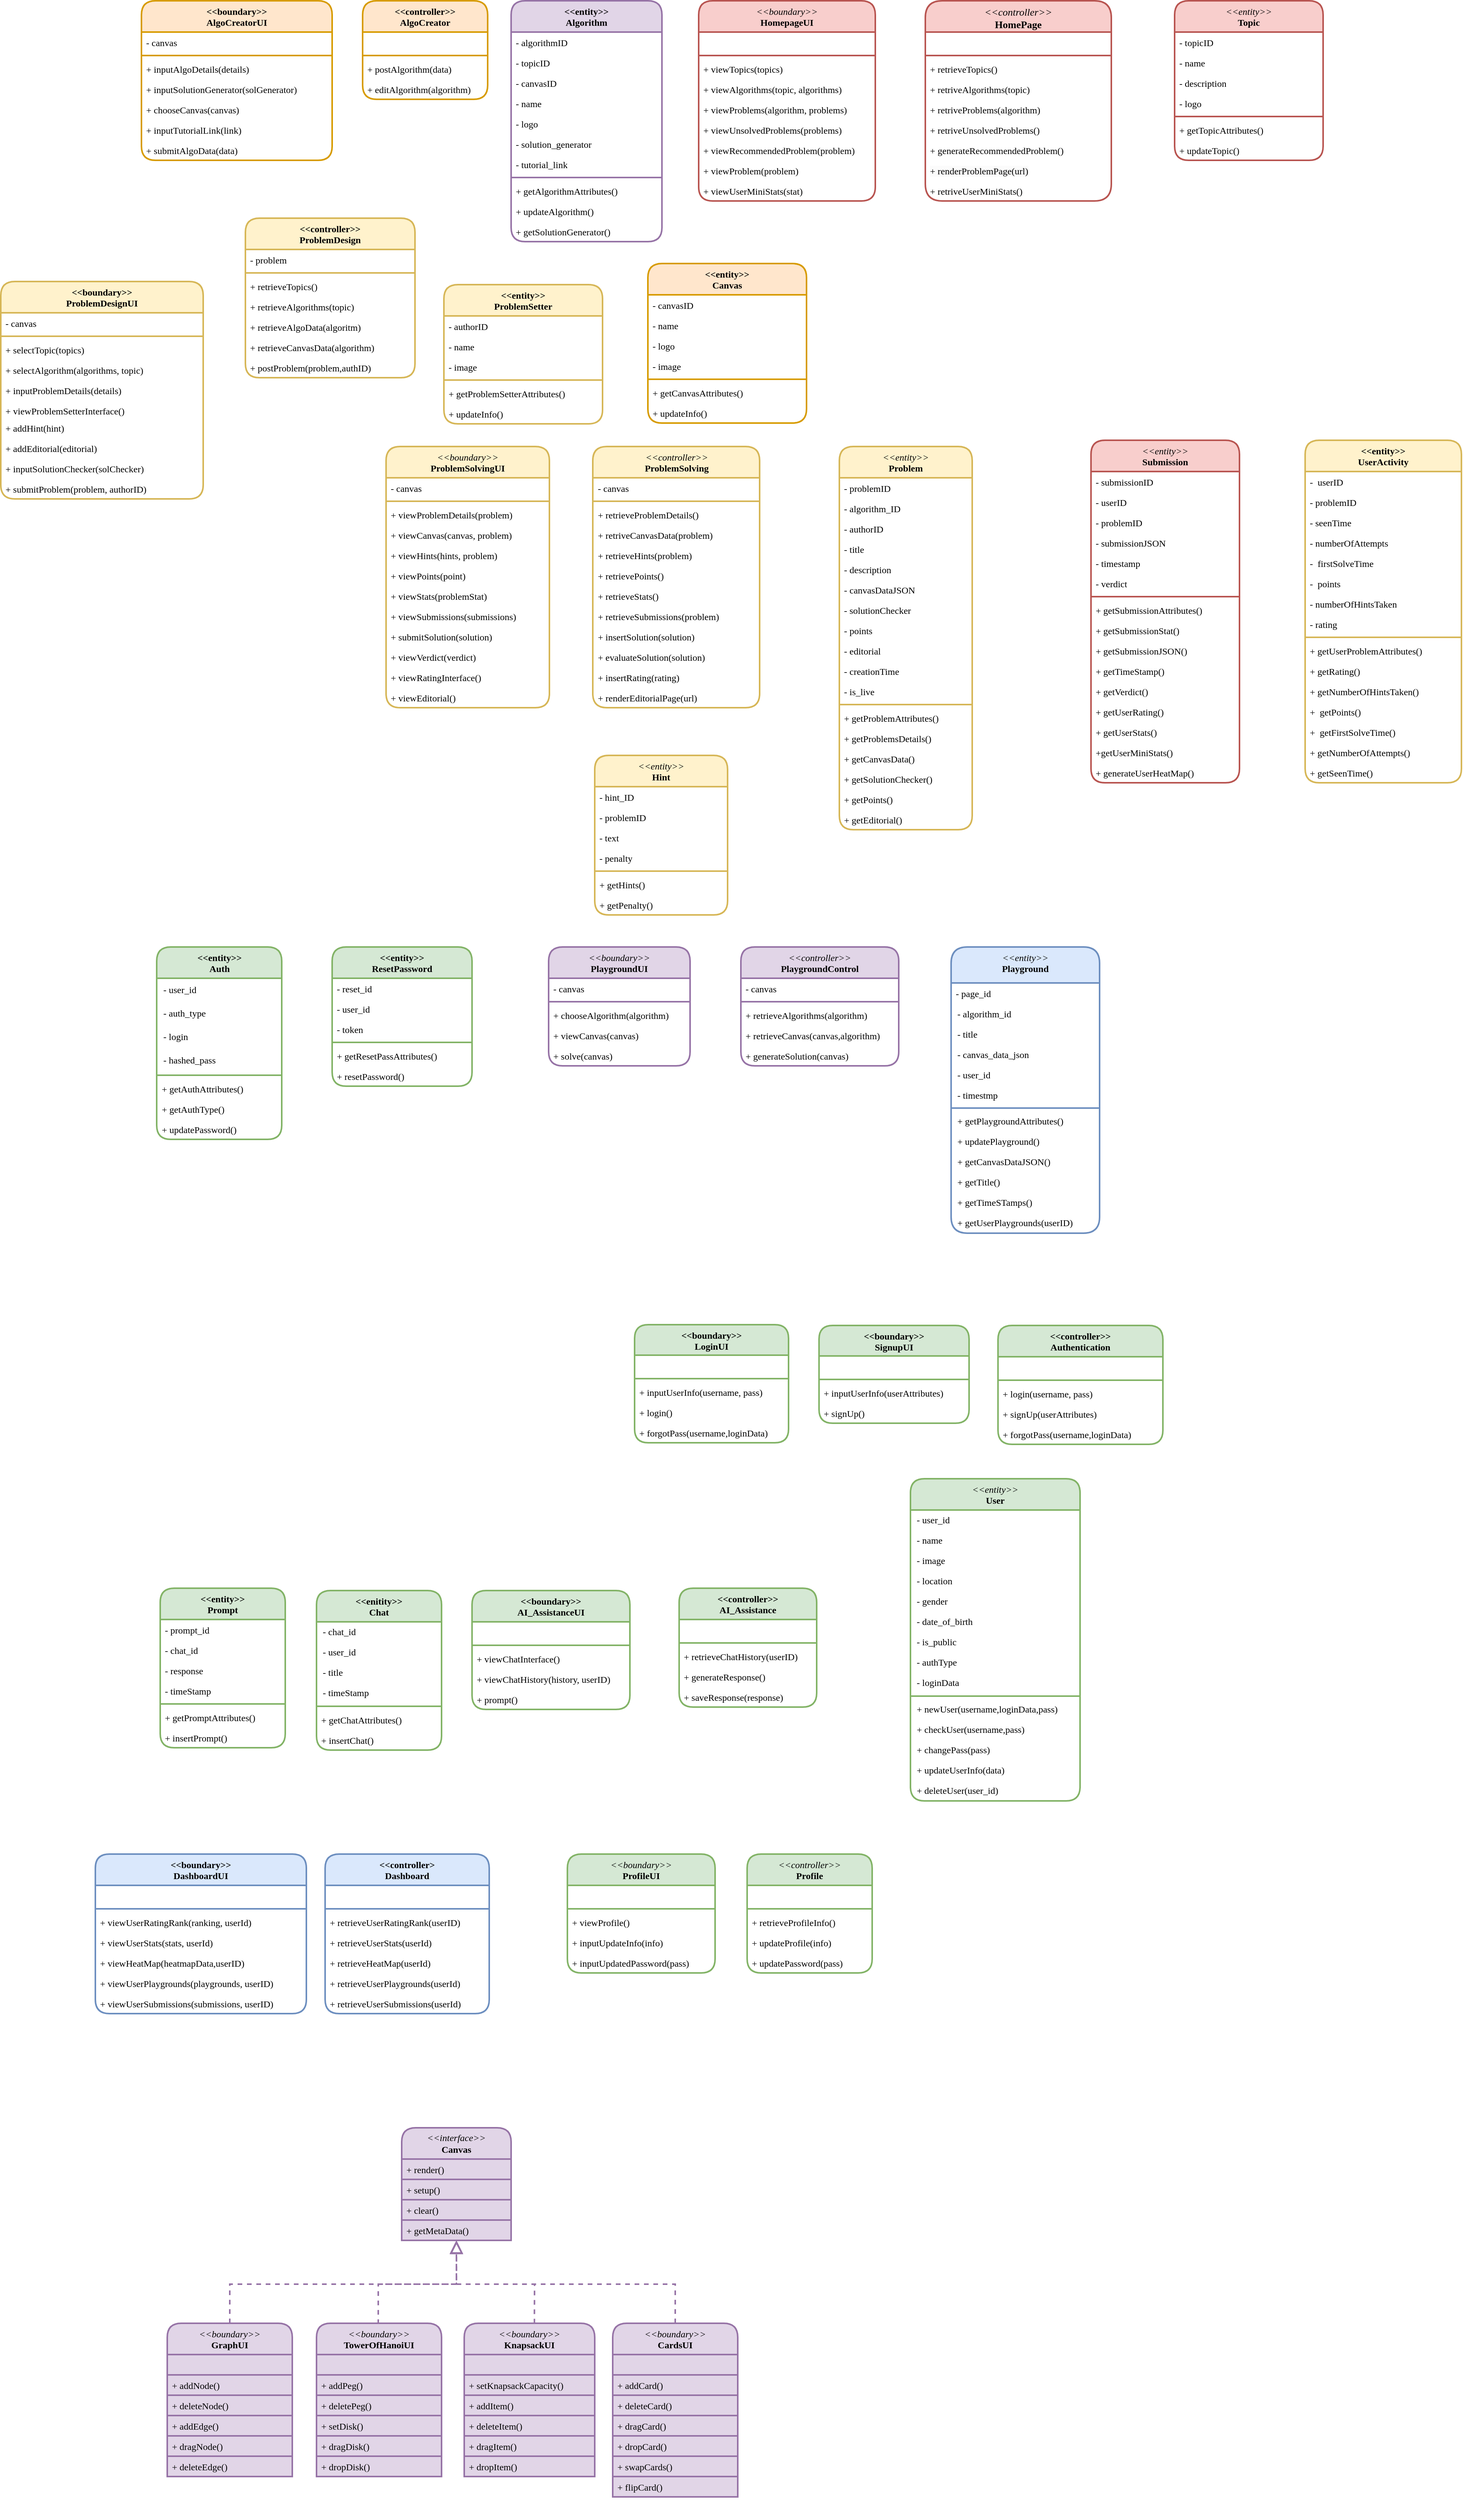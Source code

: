 <mxfile version="22.0.2" type="google">
  <diagram name="Page-1" id="bBlCPJpEpDweRvq2T72I">
    <mxGraphModel grid="1" page="1" gridSize="10" guides="1" tooltips="1" connect="1" arrows="1" fold="1" pageScale="1" pageWidth="2150" pageHeight="1200" math="0" shadow="0">
      <root>
        <mxCell id="0" />
        <mxCell id="1" parent="0" />
        <mxCell id="RMb5vPwJAWPibP_djfCR-1" value="&amp;lt;&amp;lt;entity&amp;gt;&amp;gt;&lt;br&gt;&lt;div&gt;Algorithm&lt;/div&gt;" style="swimlane;fontStyle=1;align=center;verticalAlign=top;childLayout=stackLayout;horizontal=1;startSize=40;horizontalStack=0;resizeParent=1;resizeParentMax=0;resizeLast=0;collapsible=1;marginBottom=0;whiteSpace=wrap;html=1;fillColor=#e1d5e7;strokeColor=#9673a6;rounded=1;fontFamily=Georgia;strokeWidth=2;" vertex="1" parent="1">
          <mxGeometry x="720" y="40" width="193" height="308" as="geometry" />
        </mxCell>
        <mxCell id="RMb5vPwJAWPibP_djfCR-2" value="- algorithmID&amp;nbsp;" style="text;strokeColor=none;fillColor=none;align=left;verticalAlign=top;spacingLeft=4;spacingRight=4;overflow=hidden;rotatable=0;points=[[0,0.5],[1,0.5]];portConstraint=eastwest;whiteSpace=wrap;html=1;fontFamily=Georgia;fontColor=#000000;strokeWidth=2;" vertex="1" parent="RMb5vPwJAWPibP_djfCR-1">
          <mxGeometry y="40" width="193" height="26" as="geometry" />
        </mxCell>
        <mxCell id="RMb5vPwJAWPibP_djfCR-3" value="- topicID&amp;nbsp;" style="text;strokeColor=none;fillColor=none;align=left;verticalAlign=top;spacingLeft=4;spacingRight=4;overflow=hidden;rotatable=0;points=[[0,0.5],[1,0.5]];portConstraint=eastwest;whiteSpace=wrap;html=1;fontFamily=Georgia;fontColor=#000000;strokeWidth=2;" vertex="1" parent="RMb5vPwJAWPibP_djfCR-1">
          <mxGeometry y="66" width="193" height="26" as="geometry" />
        </mxCell>
        <mxCell id="RMb5vPwJAWPibP_djfCR-4" value="- canvasID" style="text;strokeColor=none;fillColor=none;align=left;verticalAlign=top;spacingLeft=4;spacingRight=4;overflow=hidden;rotatable=0;points=[[0,0.5],[1,0.5]];portConstraint=eastwest;whiteSpace=wrap;html=1;fontFamily=Georgia;fontColor=#000000;strokeWidth=2;" vertex="1" parent="RMb5vPwJAWPibP_djfCR-1">
          <mxGeometry y="92" width="193" height="26" as="geometry" />
        </mxCell>
        <mxCell id="RMb5vPwJAWPibP_djfCR-5" value="- name" style="text;strokeColor=none;fillColor=none;align=left;verticalAlign=top;spacingLeft=4;spacingRight=4;overflow=hidden;rotatable=0;points=[[0,0.5],[1,0.5]];portConstraint=eastwest;whiteSpace=wrap;html=1;fontFamily=Georgia;fontColor=#000000;strokeWidth=2;" vertex="1" parent="RMb5vPwJAWPibP_djfCR-1">
          <mxGeometry y="118" width="193" height="26" as="geometry" />
        </mxCell>
        <mxCell id="RMb5vPwJAWPibP_djfCR-6" value="- logo" style="text;strokeColor=none;fillColor=none;align=left;verticalAlign=top;spacingLeft=4;spacingRight=4;overflow=hidden;rotatable=0;points=[[0,0.5],[1,0.5]];portConstraint=eastwest;whiteSpace=wrap;html=1;fontFamily=Georgia;fontColor=#000000;strokeWidth=2;" vertex="1" parent="RMb5vPwJAWPibP_djfCR-1">
          <mxGeometry y="144" width="193" height="26" as="geometry" />
        </mxCell>
        <mxCell id="RMb5vPwJAWPibP_djfCR-7" value="- solution_generator&amp;nbsp;" style="text;strokeColor=none;fillColor=none;align=left;verticalAlign=top;spacingLeft=4;spacingRight=4;overflow=hidden;rotatable=0;points=[[0,0.5],[1,0.5]];portConstraint=eastwest;whiteSpace=wrap;html=1;fontFamily=Georgia;fontColor=#000000;strokeWidth=2;" vertex="1" parent="RMb5vPwJAWPibP_djfCR-1">
          <mxGeometry y="170" width="193" height="26" as="geometry" />
        </mxCell>
        <mxCell id="RMb5vPwJAWPibP_djfCR-8" value="- tutorial_link" style="text;strokeColor=none;fillColor=none;align=left;verticalAlign=top;spacingLeft=4;spacingRight=4;overflow=hidden;rotatable=0;points=[[0,0.5],[1,0.5]];portConstraint=eastwest;whiteSpace=wrap;html=1;fontFamily=Georgia;fontColor=#000000;strokeWidth=2;" vertex="1" parent="RMb5vPwJAWPibP_djfCR-1">
          <mxGeometry y="196" width="193" height="26" as="geometry" />
        </mxCell>
        <mxCell id="RMb5vPwJAWPibP_djfCR-9" value="" style="line;strokeWidth=2;fillColor=none;align=left;verticalAlign=middle;spacingTop=-1;spacingLeft=3;spacingRight=3;rotatable=0;labelPosition=right;points=[];portConstraint=eastwest;strokeColor=inherit;fontFamily=Georgia;fontColor=#000000;" vertex="1" parent="RMb5vPwJAWPibP_djfCR-1">
          <mxGeometry y="222" width="193" height="8" as="geometry" />
        </mxCell>
        <mxCell id="RMb5vPwJAWPibP_djfCR-10" value="+ getAlgorithmAttributes()" style="text;strokeColor=none;fillColor=none;align=left;verticalAlign=top;spacingLeft=4;spacingRight=4;overflow=hidden;rotatable=0;points=[[0,0.5],[1,0.5]];portConstraint=eastwest;whiteSpace=wrap;html=1;fontFamily=Georgia;fontColor=#000000;strokeWidth=2;" vertex="1" parent="RMb5vPwJAWPibP_djfCR-1">
          <mxGeometry y="230" width="193" height="26" as="geometry" />
        </mxCell>
        <mxCell id="RMb5vPwJAWPibP_djfCR-11" value="+ updateAlgorithm()" style="text;strokeColor=none;fillColor=none;align=left;verticalAlign=top;spacingLeft=4;spacingRight=4;overflow=hidden;rotatable=0;points=[[0,0.5],[1,0.5]];portConstraint=eastwest;whiteSpace=wrap;html=1;fontFamily=Georgia;fontColor=#000000;strokeWidth=2;" vertex="1" parent="RMb5vPwJAWPibP_djfCR-1">
          <mxGeometry y="256" width="193" height="26" as="geometry" />
        </mxCell>
        <mxCell id="RMb5vPwJAWPibP_djfCR-12" value="+ getSolutionGenerator()" style="text;strokeColor=none;fillColor=none;align=left;verticalAlign=top;spacingLeft=4;spacingRight=4;overflow=hidden;rotatable=0;points=[[0,0.5],[1,0.5]];portConstraint=eastwest;whiteSpace=wrap;html=1;fontFamily=Georgia;fontColor=#000000;strokeWidth=2;" vertex="1" parent="RMb5vPwJAWPibP_djfCR-1">
          <mxGeometry y="282" width="193" height="26" as="geometry" />
        </mxCell>
        <mxCell id="RMb5vPwJAWPibP_djfCR-13" value="&amp;lt;&amp;lt;boundary&amp;gt;&amp;gt;&lt;br&gt;&lt;div&gt;AlgoCreatorUI&lt;/div&gt;" style="swimlane;fontStyle=1;align=center;verticalAlign=top;childLayout=stackLayout;horizontal=1;startSize=40;horizontalStack=0;resizeParent=1;resizeParentMax=0;resizeLast=0;collapsible=1;marginBottom=0;whiteSpace=wrap;html=1;fillColor=#ffe6cc;strokeColor=#d79b00;rounded=1;fontFamily=Georgia;fontColor=#000000;strokeWidth=2;" vertex="1" parent="1">
          <mxGeometry x="247" y="40" width="244" height="204" as="geometry" />
        </mxCell>
        <mxCell id="RMb5vPwJAWPibP_djfCR-14" value="- canvas" style="text;strokeColor=none;fillColor=none;align=left;verticalAlign=top;spacingLeft=4;spacingRight=4;overflow=hidden;rotatable=0;points=[[0,0.5],[1,0.5]];portConstraint=eastwest;whiteSpace=wrap;html=1;fontFamily=Georgia;fontColor=#000000;strokeWidth=2;" vertex="1" parent="RMb5vPwJAWPibP_djfCR-13">
          <mxGeometry y="40" width="244" height="26" as="geometry" />
        </mxCell>
        <mxCell id="RMb5vPwJAWPibP_djfCR-15" value="" style="line;strokeWidth=2;fillColor=none;align=left;verticalAlign=middle;spacingTop=-1;spacingLeft=3;spacingRight=3;rotatable=0;labelPosition=right;points=[];portConstraint=eastwest;strokeColor=inherit;fontFamily=Georgia;fontColor=#000000;" vertex="1" parent="RMb5vPwJAWPibP_djfCR-13">
          <mxGeometry y="66" width="244" height="8" as="geometry" />
        </mxCell>
        <mxCell id="RMb5vPwJAWPibP_djfCR-16" value="+ inputAlgoDetails(details)" style="text;strokeColor=none;fillColor=none;align=left;verticalAlign=top;spacingLeft=4;spacingRight=4;overflow=hidden;rotatable=0;points=[[0,0.5],[1,0.5]];portConstraint=eastwest;whiteSpace=wrap;html=1;fontFamily=Georgia;fontColor=#000000;strokeWidth=2;" vertex="1" parent="RMb5vPwJAWPibP_djfCR-13">
          <mxGeometry y="74" width="244" height="26" as="geometry" />
        </mxCell>
        <mxCell id="RMb5vPwJAWPibP_djfCR-17" value="+ inputSolutionGenerator(solGenerator)" style="text;strokeColor=none;fillColor=none;align=left;verticalAlign=top;spacingLeft=4;spacingRight=4;overflow=hidden;rotatable=0;points=[[0,0.5],[1,0.5]];portConstraint=eastwest;whiteSpace=wrap;html=1;fontFamily=Georgia;fontColor=#000000;strokeWidth=2;" vertex="1" parent="RMb5vPwJAWPibP_djfCR-13">
          <mxGeometry y="100" width="244" height="26" as="geometry" />
        </mxCell>
        <mxCell id="RMb5vPwJAWPibP_djfCR-18" value="+ chooseCanvas(canvas)" style="text;strokeColor=none;fillColor=none;align=left;verticalAlign=top;spacingLeft=4;spacingRight=4;overflow=hidden;rotatable=0;points=[[0,0.5],[1,0.5]];portConstraint=eastwest;whiteSpace=wrap;html=1;fontFamily=Georgia;fontColor=#000000;strokeWidth=2;" vertex="1" parent="RMb5vPwJAWPibP_djfCR-13">
          <mxGeometry y="126" width="244" height="26" as="geometry" />
        </mxCell>
        <mxCell id="RMb5vPwJAWPibP_djfCR-19" value="+ inputTutorialLink(link)" style="text;strokeColor=none;fillColor=none;align=left;verticalAlign=top;spacingLeft=4;spacingRight=4;overflow=hidden;rotatable=0;points=[[0,0.5],[1,0.5]];portConstraint=eastwest;whiteSpace=wrap;html=1;fontFamily=Georgia;fontColor=#000000;strokeWidth=2;" vertex="1" parent="RMb5vPwJAWPibP_djfCR-13">
          <mxGeometry y="152" width="244" height="26" as="geometry" />
        </mxCell>
        <mxCell id="RMb5vPwJAWPibP_djfCR-20" value="+ submitAlgoData(data)" style="text;strokeColor=none;fillColor=none;align=left;verticalAlign=top;spacingLeft=4;spacingRight=4;overflow=hidden;rotatable=0;points=[[0,0.5],[1,0.5]];portConstraint=eastwest;whiteSpace=wrap;html=1;fontFamily=Georgia;fontColor=#000000;strokeWidth=2;" vertex="1" parent="RMb5vPwJAWPibP_djfCR-13">
          <mxGeometry y="178" width="244" height="26" as="geometry" />
        </mxCell>
        <mxCell id="RMb5vPwJAWPibP_djfCR-21" value="&amp;lt;&amp;lt;controller&amp;gt;&amp;gt;&lt;br&gt;&lt;div&gt;AlgoCreator&lt;/div&gt;" style="swimlane;fontStyle=1;align=center;verticalAlign=top;childLayout=stackLayout;horizontal=1;startSize=40;horizontalStack=0;resizeParent=1;resizeParentMax=0;resizeLast=0;collapsible=1;marginBottom=0;whiteSpace=wrap;html=1;fillColor=#ffe6cc;strokeColor=#d79b00;rounded=1;fontFamily=Georgia;fontColor=#000000;strokeWidth=2;" vertex="1" parent="1">
          <mxGeometry x="530" y="40" width="160" height="126" as="geometry" />
        </mxCell>
        <mxCell id="RMb5vPwJAWPibP_djfCR-22" value="&lt;br&gt;" style="text;strokeColor=none;fillColor=none;align=left;verticalAlign=top;spacingLeft=4;spacingRight=4;overflow=hidden;rotatable=0;points=[[0,0.5],[1,0.5]];portConstraint=eastwest;whiteSpace=wrap;html=1;fontFamily=Georgia;fontColor=#000000;strokeWidth=2;" vertex="1" parent="RMb5vPwJAWPibP_djfCR-21">
          <mxGeometry y="40" width="160" height="26" as="geometry" />
        </mxCell>
        <mxCell id="RMb5vPwJAWPibP_djfCR-23" value="" style="line;strokeWidth=2;fillColor=none;align=left;verticalAlign=middle;spacingTop=-1;spacingLeft=3;spacingRight=3;rotatable=0;labelPosition=right;points=[];portConstraint=eastwest;strokeColor=inherit;fontFamily=Georgia;fontColor=#000000;" vertex="1" parent="RMb5vPwJAWPibP_djfCR-21">
          <mxGeometry y="66" width="160" height="8" as="geometry" />
        </mxCell>
        <mxCell id="RMb5vPwJAWPibP_djfCR-24" value="+ postAlgorithm(data)" style="text;strokeColor=none;fillColor=none;align=left;verticalAlign=top;spacingLeft=4;spacingRight=4;overflow=hidden;rotatable=0;points=[[0,0.5],[1,0.5]];portConstraint=eastwest;whiteSpace=wrap;html=1;fontFamily=Georgia;fontColor=#000000;strokeWidth=2;" vertex="1" parent="RMb5vPwJAWPibP_djfCR-21">
          <mxGeometry y="74" width="160" height="26" as="geometry" />
        </mxCell>
        <mxCell id="RMb5vPwJAWPibP_djfCR-25" value="+ editAlgorithm(algorithm)" style="text;strokeColor=none;fillColor=none;align=left;verticalAlign=top;spacingLeft=4;spacingRight=4;overflow=hidden;rotatable=0;points=[[0,0.5],[1,0.5]];portConstraint=eastwest;whiteSpace=wrap;html=1;fontFamily=Georgia;fontColor=#000000;strokeWidth=2;" vertex="1" parent="RMb5vPwJAWPibP_djfCR-21">
          <mxGeometry y="100" width="160" height="26" as="geometry" />
        </mxCell>
        <mxCell id="RMb5vPwJAWPibP_djfCR-26" value="&amp;lt;&amp;lt;boundary&amp;gt;&amp;gt;&lt;br&gt;&lt;div&gt;ProblemDesignUI&lt;/div&gt;" style="swimlane;fontStyle=1;align=center;verticalAlign=top;childLayout=stackLayout;horizontal=1;startSize=40;horizontalStack=0;resizeParent=1;resizeParentMax=0;resizeLast=0;collapsible=1;marginBottom=0;whiteSpace=wrap;html=1;fillColor=#fff2cc;strokeColor=#d6b656;rounded=1;fontFamily=Georgia;fontColor=#000000;strokeWidth=2;" vertex="1" parent="1">
          <mxGeometry x="67" y="399" width="259" height="278" as="geometry" />
        </mxCell>
        <mxCell id="RMb5vPwJAWPibP_djfCR-27" value="- canvas" style="text;strokeColor=none;fillColor=none;align=left;verticalAlign=top;spacingLeft=4;spacingRight=4;overflow=hidden;rotatable=0;points=[[0,0.5],[1,0.5]];portConstraint=eastwest;whiteSpace=wrap;html=1;fontFamily=Georgia;fontColor=#000000;strokeWidth=2;" vertex="1" parent="RMb5vPwJAWPibP_djfCR-26">
          <mxGeometry y="40" width="259" height="26" as="geometry" />
        </mxCell>
        <mxCell id="RMb5vPwJAWPibP_djfCR-28" value="" style="line;strokeWidth=2;fillColor=none;align=left;verticalAlign=middle;spacingTop=-1;spacingLeft=3;spacingRight=3;rotatable=0;labelPosition=right;points=[];portConstraint=eastwest;strokeColor=inherit;fontFamily=Georgia;fontColor=#000000;" vertex="1" parent="RMb5vPwJAWPibP_djfCR-26">
          <mxGeometry y="66" width="259" height="8" as="geometry" />
        </mxCell>
        <mxCell id="RMb5vPwJAWPibP_djfCR-29" value="+ selectTopic(topics)" style="text;strokeColor=none;fillColor=none;align=left;verticalAlign=top;spacingLeft=4;spacingRight=4;overflow=hidden;rotatable=0;points=[[0,0.5],[1,0.5]];portConstraint=eastwest;whiteSpace=wrap;html=1;fontFamily=Georgia;fontColor=#000000;strokeWidth=2;" vertex="1" parent="RMb5vPwJAWPibP_djfCR-26">
          <mxGeometry y="74" width="259" height="26" as="geometry" />
        </mxCell>
        <mxCell id="RMb5vPwJAWPibP_djfCR-30" value="+ selectAlgorithm(algorithms, topic)" style="text;strokeColor=none;fillColor=none;align=left;verticalAlign=top;spacingLeft=4;spacingRight=4;overflow=hidden;rotatable=0;points=[[0,0.5],[1,0.5]];portConstraint=eastwest;whiteSpace=wrap;html=1;fontFamily=Georgia;fontColor=#000000;strokeWidth=2;" vertex="1" parent="RMb5vPwJAWPibP_djfCR-26">
          <mxGeometry y="100" width="259" height="26" as="geometry" />
        </mxCell>
        <mxCell id="RMb5vPwJAWPibP_djfCR-31" value="+ inputProblemDetails(details)" style="text;strokeColor=none;fillColor=none;align=left;verticalAlign=top;spacingLeft=4;spacingRight=4;overflow=hidden;rotatable=0;points=[[0,0.5],[1,0.5]];portConstraint=eastwest;whiteSpace=wrap;html=1;fontFamily=Georgia;fontColor=#000000;strokeWidth=2;" vertex="1" parent="RMb5vPwJAWPibP_djfCR-26">
          <mxGeometry y="126" width="259" height="26" as="geometry" />
        </mxCell>
        <mxCell id="RMb5vPwJAWPibP_djfCR-32" value="+ viewProblemSetterInterface()" style="text;strokeColor=none;fillColor=none;align=left;verticalAlign=top;spacingLeft=4;spacingRight=4;overflow=hidden;rotatable=0;points=[[0,0.5],[1,0.5]];portConstraint=eastwest;whiteSpace=wrap;html=1;fontFamily=Georgia;fontColor=#000000;strokeWidth=2;" vertex="1" parent="RMb5vPwJAWPibP_djfCR-26">
          <mxGeometry y="152" width="259" height="22" as="geometry" />
        </mxCell>
        <mxCell id="RMb5vPwJAWPibP_djfCR-33" value="+ addHint(hint)" style="text;strokeColor=none;fillColor=none;align=left;verticalAlign=top;spacingLeft=4;spacingRight=4;overflow=hidden;rotatable=0;points=[[0,0.5],[1,0.5]];portConstraint=eastwest;whiteSpace=wrap;html=1;fontFamily=Georgia;fontColor=#000000;strokeWidth=2;" vertex="1" parent="RMb5vPwJAWPibP_djfCR-26">
          <mxGeometry y="174" width="259" height="26" as="geometry" />
        </mxCell>
        <mxCell id="RMb5vPwJAWPibP_djfCR-34" value="+ addEditorial(editorial)" style="text;strokeColor=none;fillColor=none;align=left;verticalAlign=top;spacingLeft=4;spacingRight=4;overflow=hidden;rotatable=0;points=[[0,0.5],[1,0.5]];portConstraint=eastwest;whiteSpace=wrap;html=1;fontFamily=Georgia;fontColor=#000000;strokeWidth=2;" vertex="1" parent="RMb5vPwJAWPibP_djfCR-26">
          <mxGeometry y="200" width="259" height="26" as="geometry" />
        </mxCell>
        <mxCell id="RMb5vPwJAWPibP_djfCR-35" value="+ inputSolutionChecker(solChecker)" style="text;strokeColor=none;fillColor=none;align=left;verticalAlign=top;spacingLeft=4;spacingRight=4;overflow=hidden;rotatable=0;points=[[0,0.5],[1,0.5]];portConstraint=eastwest;whiteSpace=wrap;html=1;fontFamily=Georgia;fontColor=#000000;strokeWidth=2;" vertex="1" parent="RMb5vPwJAWPibP_djfCR-26">
          <mxGeometry y="226" width="259" height="26" as="geometry" />
        </mxCell>
        <mxCell id="RMb5vPwJAWPibP_djfCR-36" value="+ submitProblem(problem, authorID)" style="text;strokeColor=none;fillColor=none;align=left;verticalAlign=top;spacingLeft=4;spacingRight=4;overflow=hidden;rotatable=0;points=[[0,0.5],[1,0.5]];portConstraint=eastwest;whiteSpace=wrap;html=1;fontFamily=Georgia;fontColor=#000000;strokeWidth=2;" vertex="1" parent="RMb5vPwJAWPibP_djfCR-26">
          <mxGeometry y="252" width="259" height="26" as="geometry" />
        </mxCell>
        <mxCell id="RMb5vPwJAWPibP_djfCR-37" value="&amp;lt;&amp;lt;controller&amp;gt;&amp;gt;&lt;br&gt;&lt;div&gt;ProblemDesign&lt;/div&gt;" style="swimlane;fontStyle=1;align=center;verticalAlign=top;childLayout=stackLayout;horizontal=1;startSize=40;horizontalStack=0;resizeParent=1;resizeParentMax=0;resizeLast=0;collapsible=1;marginBottom=0;whiteSpace=wrap;html=1;rounded=1;fillColor=#fff2cc;strokeColor=#d6b656;fontFamily=Georgia;fontColor=#000000;strokeWidth=2;" vertex="1" parent="1">
          <mxGeometry x="380" y="318" width="217" height="204" as="geometry" />
        </mxCell>
        <mxCell id="RMb5vPwJAWPibP_djfCR-38" value="- problem" style="text;strokeColor=none;fillColor=none;align=left;verticalAlign=top;spacingLeft=4;spacingRight=4;overflow=hidden;rotatable=0;points=[[0,0.5],[1,0.5]];portConstraint=eastwest;whiteSpace=wrap;html=1;fontFamily=Georgia;fontColor=#000000;strokeWidth=2;" vertex="1" parent="RMb5vPwJAWPibP_djfCR-37">
          <mxGeometry y="40" width="217" height="26" as="geometry" />
        </mxCell>
        <mxCell id="RMb5vPwJAWPibP_djfCR-39" value="" style="line;strokeWidth=2;fillColor=none;align=left;verticalAlign=middle;spacingTop=-1;spacingLeft=3;spacingRight=3;rotatable=0;labelPosition=right;points=[];portConstraint=eastwest;strokeColor=inherit;fontFamily=Georgia;fontColor=#000000;" vertex="1" parent="RMb5vPwJAWPibP_djfCR-37">
          <mxGeometry y="66" width="217" height="8" as="geometry" />
        </mxCell>
        <mxCell id="RMb5vPwJAWPibP_djfCR-40" value="+ retrieveTopics()" style="text;strokeColor=none;fillColor=none;align=left;verticalAlign=top;spacingLeft=4;spacingRight=4;overflow=hidden;rotatable=0;points=[[0,0.5],[1,0.5]];portConstraint=eastwest;whiteSpace=wrap;html=1;fontFamily=Georgia;fontColor=#000000;strokeWidth=2;" vertex="1" parent="RMb5vPwJAWPibP_djfCR-37">
          <mxGeometry y="74" width="217" height="26" as="geometry" />
        </mxCell>
        <mxCell id="RMb5vPwJAWPibP_djfCR-41" value="+ retrieveAlgorithms(topic)" style="text;strokeColor=none;fillColor=none;align=left;verticalAlign=top;spacingLeft=4;spacingRight=4;overflow=hidden;rotatable=0;points=[[0,0.5],[1,0.5]];portConstraint=eastwest;whiteSpace=wrap;html=1;fontFamily=Georgia;fontColor=#000000;strokeWidth=2;" vertex="1" parent="RMb5vPwJAWPibP_djfCR-37">
          <mxGeometry y="100" width="217" height="26" as="geometry" />
        </mxCell>
        <mxCell id="RMb5vPwJAWPibP_djfCR-42" value="+ retrieveAlgoData(algoritm)" style="text;strokeColor=none;fillColor=none;align=left;verticalAlign=top;spacingLeft=4;spacingRight=4;overflow=hidden;rotatable=0;points=[[0,0.5],[1,0.5]];portConstraint=eastwest;whiteSpace=wrap;html=1;fontFamily=Georgia;fontColor=#000000;strokeWidth=2;" vertex="1" parent="RMb5vPwJAWPibP_djfCR-37">
          <mxGeometry y="126" width="217" height="26" as="geometry" />
        </mxCell>
        <mxCell id="RMb5vPwJAWPibP_djfCR-43" value="+ retrieveCanvasData(algorithm)" style="text;strokeColor=none;fillColor=none;align=left;verticalAlign=top;spacingLeft=4;spacingRight=4;overflow=hidden;rotatable=0;points=[[0,0.5],[1,0.5]];portConstraint=eastwest;whiteSpace=wrap;html=1;fontFamily=Georgia;fontColor=#000000;strokeWidth=2;" vertex="1" parent="RMb5vPwJAWPibP_djfCR-37">
          <mxGeometry y="152" width="217" height="26" as="geometry" />
        </mxCell>
        <mxCell id="RMb5vPwJAWPibP_djfCR-44" value="+ postProblem(problem,authID)" style="text;strokeColor=none;fillColor=none;align=left;verticalAlign=top;spacingLeft=4;spacingRight=4;overflow=hidden;rotatable=0;points=[[0,0.5],[1,0.5]];portConstraint=eastwest;whiteSpace=wrap;html=1;fontFamily=Georgia;fontColor=#000000;strokeWidth=2;" vertex="1" parent="RMb5vPwJAWPibP_djfCR-37">
          <mxGeometry y="178" width="217" height="26" as="geometry" />
        </mxCell>
        <mxCell id="RMb5vPwJAWPibP_djfCR-45" value="&lt;span style=&quot;font-weight: normal;&quot;&gt;&lt;i&gt;&amp;lt;&amp;lt;boundary&amp;gt;&amp;gt;&lt;br&gt;&lt;/i&gt;&lt;/span&gt;&lt;div&gt;ProblemSolvingUI&lt;/div&gt;" style="swimlane;fontStyle=1;align=center;verticalAlign=top;childLayout=stackLayout;horizontal=1;startSize=40;horizontalStack=0;resizeParent=1;resizeParentMax=0;resizeLast=0;collapsible=1;marginBottom=0;whiteSpace=wrap;html=1;rounded=1;fillColor=#fff2cc;strokeColor=#d6b656;fontFamily=Georgia;fontColor=#000000;strokeWidth=2;" vertex="1" parent="1">
          <mxGeometry x="560" y="610" width="209" height="334" as="geometry" />
        </mxCell>
        <mxCell id="RMb5vPwJAWPibP_djfCR-46" value="- canvas" style="text;strokeColor=none;fillColor=none;align=left;verticalAlign=top;spacingLeft=4;spacingRight=4;overflow=hidden;rotatable=0;points=[[0,0.5],[1,0.5]];portConstraint=eastwest;whiteSpace=wrap;html=1;fontFamily=Georgia;fontColor=#000000;strokeWidth=2;" vertex="1" parent="RMb5vPwJAWPibP_djfCR-45">
          <mxGeometry y="40" width="209" height="26" as="geometry" />
        </mxCell>
        <mxCell id="RMb5vPwJAWPibP_djfCR-47" value="" style="line;strokeWidth=2;fillColor=none;align=left;verticalAlign=middle;spacingTop=-1;spacingLeft=3;spacingRight=3;rotatable=0;labelPosition=right;points=[];portConstraint=eastwest;strokeColor=inherit;fontFamily=Georgia;fontColor=#000000;" vertex="1" parent="RMb5vPwJAWPibP_djfCR-45">
          <mxGeometry y="66" width="209" height="8" as="geometry" />
        </mxCell>
        <mxCell id="RMb5vPwJAWPibP_djfCR-48" value="+ viewProblemDetails(problem)" style="text;strokeColor=none;fillColor=none;align=left;verticalAlign=top;spacingLeft=4;spacingRight=4;overflow=hidden;rotatable=0;points=[[0,0.5],[1,0.5]];portConstraint=eastwest;whiteSpace=wrap;html=1;fontFamily=Georgia;fontColor=#000000;strokeWidth=2;" vertex="1" parent="RMb5vPwJAWPibP_djfCR-45">
          <mxGeometry y="74" width="209" height="26" as="geometry" />
        </mxCell>
        <mxCell id="RMb5vPwJAWPibP_djfCR-49" value="+ viewCanvas(canvas, problem)" style="text;strokeColor=none;fillColor=none;align=left;verticalAlign=top;spacingLeft=4;spacingRight=4;overflow=hidden;rotatable=0;points=[[0,0.5],[1,0.5]];portConstraint=eastwest;whiteSpace=wrap;html=1;fontFamily=Georgia;fontColor=#000000;strokeWidth=2;" vertex="1" parent="RMb5vPwJAWPibP_djfCR-45">
          <mxGeometry y="100" width="209" height="26" as="geometry" />
        </mxCell>
        <mxCell id="RMb5vPwJAWPibP_djfCR-50" value="+ viewHints(hints, problem)" style="text;strokeColor=none;fillColor=none;align=left;verticalAlign=top;spacingLeft=4;spacingRight=4;overflow=hidden;rotatable=0;points=[[0,0.5],[1,0.5]];portConstraint=eastwest;whiteSpace=wrap;html=1;fontFamily=Georgia;fontColor=#000000;strokeWidth=2;" vertex="1" parent="RMb5vPwJAWPibP_djfCR-45">
          <mxGeometry y="126" width="209" height="26" as="geometry" />
        </mxCell>
        <mxCell id="RMb5vPwJAWPibP_djfCR-51" value="+ viewPoints(point)" style="text;strokeColor=none;fillColor=none;align=left;verticalAlign=top;spacingLeft=4;spacingRight=4;overflow=hidden;rotatable=0;points=[[0,0.5],[1,0.5]];portConstraint=eastwest;whiteSpace=wrap;html=1;fontFamily=Georgia;fontColor=#000000;strokeWidth=2;" vertex="1" parent="RMb5vPwJAWPibP_djfCR-45">
          <mxGeometry y="152" width="209" height="26" as="geometry" />
        </mxCell>
        <mxCell id="RMb5vPwJAWPibP_djfCR-52" value="+ viewStats(problemStat)" style="text;strokeColor=none;fillColor=none;align=left;verticalAlign=top;spacingLeft=4;spacingRight=4;overflow=hidden;rotatable=0;points=[[0,0.5],[1,0.5]];portConstraint=eastwest;whiteSpace=wrap;html=1;fontFamily=Georgia;fontColor=#000000;strokeWidth=2;" vertex="1" parent="RMb5vPwJAWPibP_djfCR-45">
          <mxGeometry y="178" width="209" height="26" as="geometry" />
        </mxCell>
        <mxCell id="RMb5vPwJAWPibP_djfCR-53" value="+ viewSubmissions(submissions)" style="text;strokeColor=none;fillColor=none;align=left;verticalAlign=top;spacingLeft=4;spacingRight=4;overflow=hidden;rotatable=0;points=[[0,0.5],[1,0.5]];portConstraint=eastwest;whiteSpace=wrap;html=1;fontFamily=Georgia;fontColor=#000000;strokeWidth=2;" vertex="1" parent="RMb5vPwJAWPibP_djfCR-45">
          <mxGeometry y="204" width="209" height="26" as="geometry" />
        </mxCell>
        <mxCell id="RMb5vPwJAWPibP_djfCR-54" value="+ submitSolution(solution)" style="text;strokeColor=none;fillColor=none;align=left;verticalAlign=top;spacingLeft=4;spacingRight=4;overflow=hidden;rotatable=0;points=[[0,0.5],[1,0.5]];portConstraint=eastwest;whiteSpace=wrap;html=1;fontFamily=Georgia;fontColor=#000000;strokeWidth=2;" vertex="1" parent="RMb5vPwJAWPibP_djfCR-45">
          <mxGeometry y="230" width="209" height="26" as="geometry" />
        </mxCell>
        <mxCell id="RMb5vPwJAWPibP_djfCR-55" value="+ viewVerdict(verdict)" style="text;strokeColor=none;fillColor=none;align=left;verticalAlign=top;spacingLeft=4;spacingRight=4;overflow=hidden;rotatable=0;points=[[0,0.5],[1,0.5]];portConstraint=eastwest;whiteSpace=wrap;html=1;fontFamily=Georgia;fontColor=#000000;strokeWidth=2;" vertex="1" parent="RMb5vPwJAWPibP_djfCR-45">
          <mxGeometry y="256" width="209" height="26" as="geometry" />
        </mxCell>
        <mxCell id="RMb5vPwJAWPibP_djfCR-56" value="+ viewRatingInterface()" style="text;strokeColor=none;fillColor=none;align=left;verticalAlign=top;spacingLeft=4;spacingRight=4;overflow=hidden;rotatable=0;points=[[0,0.5],[1,0.5]];portConstraint=eastwest;whiteSpace=wrap;html=1;fontFamily=Georgia;fontColor=#000000;strokeWidth=2;" vertex="1" parent="RMb5vPwJAWPibP_djfCR-45">
          <mxGeometry y="282" width="209" height="26" as="geometry" />
        </mxCell>
        <mxCell id="RMb5vPwJAWPibP_djfCR-57" value="+ viewEditorial()" style="text;strokeColor=none;fillColor=none;align=left;verticalAlign=top;spacingLeft=4;spacingRight=4;overflow=hidden;rotatable=0;points=[[0,0.5],[1,0.5]];portConstraint=eastwest;whiteSpace=wrap;html=1;fontFamily=Georgia;fontColor=#000000;strokeWidth=2;" vertex="1" parent="RMb5vPwJAWPibP_djfCR-45">
          <mxGeometry y="308" width="209" height="26" as="geometry" />
        </mxCell>
        <mxCell id="RMb5vPwJAWPibP_djfCR-58" value="&lt;i style=&quot;font-weight: normal;&quot;&gt;&amp;lt;&amp;lt;boundary&amp;gt;&amp;gt;&lt;br&gt;&lt;/i&gt;&lt;div&gt;PlaygroundUI&lt;/div&gt;" style="swimlane;fontStyle=1;align=center;verticalAlign=top;childLayout=stackLayout;horizontal=1;startSize=40;horizontalStack=0;resizeParent=1;resizeParentMax=0;resizeLast=0;collapsible=1;marginBottom=0;whiteSpace=wrap;html=1;fillColor=#e1d5e7;strokeColor=#9673a6;rounded=1;fontFamily=Georgia;fontColor=#000000;strokeWidth=2;" vertex="1" parent="1">
          <mxGeometry x="768" y="1250" width="181" height="152" as="geometry" />
        </mxCell>
        <mxCell id="RMb5vPwJAWPibP_djfCR-59" value="- canvas" style="text;strokeColor=none;fillColor=none;align=left;verticalAlign=top;spacingLeft=4;spacingRight=4;overflow=hidden;rotatable=0;points=[[0,0.5],[1,0.5]];portConstraint=eastwest;whiteSpace=wrap;html=1;fontFamily=Georgia;fontColor=#000000;strokeWidth=2;" vertex="1" parent="RMb5vPwJAWPibP_djfCR-58">
          <mxGeometry y="40" width="181" height="26" as="geometry" />
        </mxCell>
        <mxCell id="RMb5vPwJAWPibP_djfCR-60" value="" style="line;strokeWidth=2;fillColor=none;align=left;verticalAlign=middle;spacingTop=-1;spacingLeft=3;spacingRight=3;rotatable=0;labelPosition=right;points=[];portConstraint=eastwest;strokeColor=inherit;fontFamily=Georgia;fontColor=#000000;" vertex="1" parent="RMb5vPwJAWPibP_djfCR-58">
          <mxGeometry y="66" width="181" height="8" as="geometry" />
        </mxCell>
        <mxCell id="RMb5vPwJAWPibP_djfCR-61" value="+ chooseAlgorithm(algorithm)" style="text;strokeColor=none;fillColor=none;align=left;verticalAlign=top;spacingLeft=4;spacingRight=4;overflow=hidden;rotatable=0;points=[[0,0.5],[1,0.5]];portConstraint=eastwest;whiteSpace=wrap;html=1;fontFamily=Georgia;fontColor=#000000;strokeWidth=2;" vertex="1" parent="RMb5vPwJAWPibP_djfCR-58">
          <mxGeometry y="74" width="181" height="26" as="geometry" />
        </mxCell>
        <mxCell id="RMb5vPwJAWPibP_djfCR-62" value="+ viewCanvas(canvas)" style="text;strokeColor=none;fillColor=none;align=left;verticalAlign=top;spacingLeft=4;spacingRight=4;overflow=hidden;rotatable=0;points=[[0,0.5],[1,0.5]];portConstraint=eastwest;whiteSpace=wrap;html=1;fontFamily=Georgia;fontColor=#000000;strokeWidth=2;" vertex="1" parent="RMb5vPwJAWPibP_djfCR-58">
          <mxGeometry y="100" width="181" height="26" as="geometry" />
        </mxCell>
        <mxCell id="RMb5vPwJAWPibP_djfCR-63" value="+ solve(canvas)" style="text;strokeColor=none;fillColor=none;align=left;verticalAlign=top;spacingLeft=4;spacingRight=4;overflow=hidden;rotatable=0;points=[[0,0.5],[1,0.5]];portConstraint=eastwest;whiteSpace=wrap;html=1;fontFamily=Georgia;fontColor=#000000;strokeWidth=2;" vertex="1" parent="RMb5vPwJAWPibP_djfCR-58">
          <mxGeometry y="126" width="181" height="26" as="geometry" />
        </mxCell>
        <mxCell id="RMb5vPwJAWPibP_djfCR-64" value="&lt;span style=&quot;font-weight: normal;&quot;&gt;&lt;i&gt;&amp;lt;&amp;lt;boundary&amp;gt;&amp;gt;&lt;br&gt;&lt;/i&gt;&lt;/span&gt;&lt;div&gt;HomepageUI&lt;/div&gt;" style="swimlane;fontStyle=1;align=center;verticalAlign=top;childLayout=stackLayout;horizontal=1;startSize=40;horizontalStack=0;resizeParent=1;resizeParentMax=0;resizeLast=0;collapsible=1;marginBottom=0;whiteSpace=wrap;html=1;fillColor=#f8cecc;strokeColor=#b85450;rounded=1;fontFamily=Georgia;fontColor=#000000;strokeWidth=2;" vertex="1" parent="1">
          <mxGeometry x="960" y="40" width="226" height="256" as="geometry" />
        </mxCell>
        <mxCell id="RMb5vPwJAWPibP_djfCR-65" value="&lt;br&gt;" style="text;strokeColor=none;fillColor=none;align=left;verticalAlign=top;spacingLeft=4;spacingRight=4;overflow=hidden;rotatable=0;points=[[0,0.5],[1,0.5]];portConstraint=eastwest;whiteSpace=wrap;html=1;fontFamily=Georgia;fontColor=#000000;strokeWidth=2;" vertex="1" parent="RMb5vPwJAWPibP_djfCR-64">
          <mxGeometry y="40" width="226" height="26" as="geometry" />
        </mxCell>
        <mxCell id="RMb5vPwJAWPibP_djfCR-66" value="" style="line;strokeWidth=2;fillColor=none;align=left;verticalAlign=middle;spacingTop=-1;spacingLeft=3;spacingRight=3;rotatable=0;labelPosition=right;points=[];portConstraint=eastwest;strokeColor=inherit;fontFamily=Georgia;fontColor=#000000;" vertex="1" parent="RMb5vPwJAWPibP_djfCR-64">
          <mxGeometry y="66" width="226" height="8" as="geometry" />
        </mxCell>
        <mxCell id="RMb5vPwJAWPibP_djfCR-67" value="+ viewTopics(topics)" style="text;strokeColor=none;fillColor=none;align=left;verticalAlign=top;spacingLeft=4;spacingRight=4;overflow=hidden;rotatable=0;points=[[0,0.5],[1,0.5]];portConstraint=eastwest;whiteSpace=wrap;html=1;fontFamily=Georgia;fontColor=#000000;strokeWidth=2;" vertex="1" parent="RMb5vPwJAWPibP_djfCR-64">
          <mxGeometry y="74" width="226" height="26" as="geometry" />
        </mxCell>
        <mxCell id="RMb5vPwJAWPibP_djfCR-68" value="+ viewAlgorithms(topic, algorithms)" style="text;strokeColor=none;fillColor=none;align=left;verticalAlign=top;spacingLeft=4;spacingRight=4;overflow=hidden;rotatable=0;points=[[0,0.5],[1,0.5]];portConstraint=eastwest;whiteSpace=wrap;html=1;fontFamily=Georgia;fontColor=#000000;strokeWidth=2;" vertex="1" parent="RMb5vPwJAWPibP_djfCR-64">
          <mxGeometry y="100" width="226" height="26" as="geometry" />
        </mxCell>
        <mxCell id="RMb5vPwJAWPibP_djfCR-69" value="+ viewProblems(algorithm, problems)" style="text;strokeColor=none;fillColor=none;align=left;verticalAlign=top;spacingLeft=4;spacingRight=4;overflow=hidden;rotatable=0;points=[[0,0.5],[1,0.5]];portConstraint=eastwest;whiteSpace=wrap;html=1;fontFamily=Georgia;fontColor=#000000;strokeWidth=2;" vertex="1" parent="RMb5vPwJAWPibP_djfCR-64">
          <mxGeometry y="126" width="226" height="26" as="geometry" />
        </mxCell>
        <mxCell id="RMb5vPwJAWPibP_djfCR-70" value="+ viewUnsolvedProblems(problems)" style="text;strokeColor=none;fillColor=none;align=left;verticalAlign=top;spacingLeft=4;spacingRight=4;overflow=hidden;rotatable=0;points=[[0,0.5],[1,0.5]];portConstraint=eastwest;whiteSpace=wrap;html=1;fontFamily=Georgia;fontColor=#000000;strokeWidth=2;" vertex="1" parent="RMb5vPwJAWPibP_djfCR-64">
          <mxGeometry y="152" width="226" height="26" as="geometry" />
        </mxCell>
        <mxCell id="RMb5vPwJAWPibP_djfCR-71" value="+ viewRecommendedProblem(problem)" style="text;strokeColor=none;fillColor=none;align=left;verticalAlign=top;spacingLeft=4;spacingRight=4;overflow=hidden;rotatable=0;points=[[0,0.5],[1,0.5]];portConstraint=eastwest;whiteSpace=wrap;html=1;fontFamily=Georgia;fontColor=#000000;strokeWidth=2;" vertex="1" parent="RMb5vPwJAWPibP_djfCR-64">
          <mxGeometry y="178" width="226" height="26" as="geometry" />
        </mxCell>
        <mxCell id="RMb5vPwJAWPibP_djfCR-72" value="+ viewProblem(problem)" style="text;strokeColor=none;fillColor=none;align=left;verticalAlign=top;spacingLeft=4;spacingRight=4;overflow=hidden;rotatable=0;points=[[0,0.5],[1,0.5]];portConstraint=eastwest;whiteSpace=wrap;html=1;fontFamily=Georgia;fontColor=#000000;strokeWidth=2;" vertex="1" parent="RMb5vPwJAWPibP_djfCR-64">
          <mxGeometry y="204" width="226" height="26" as="geometry" />
        </mxCell>
        <mxCell id="RMb5vPwJAWPibP_djfCR-73" value="+ viewUserMiniStats(stat)" style="text;strokeColor=none;fillColor=none;align=left;verticalAlign=top;spacingLeft=4;spacingRight=4;overflow=hidden;rotatable=0;points=[[0,0.5],[1,0.5]];portConstraint=eastwest;whiteSpace=wrap;html=1;fontFamily=Georgia;fontColor=#000000;strokeWidth=2;" vertex="1" parent="RMb5vPwJAWPibP_djfCR-64">
          <mxGeometry y="230" width="226" height="26" as="geometry" />
        </mxCell>
        <mxCell id="RMb5vPwJAWPibP_djfCR-74" value="&lt;span style=&quot;font-weight: normal;&quot;&gt;&lt;i&gt;&amp;lt;&amp;lt;controller&amp;gt;&amp;gt;&lt;br style=&quot;font-size: 13px;&quot;&gt;&lt;/i&gt;&lt;/span&gt;&lt;div style=&quot;font-size: 13px;&quot;&gt;HomePage&lt;/div&gt;" style="swimlane;fontStyle=1;align=center;verticalAlign=top;childLayout=stackLayout;horizontal=1;startSize=40;horizontalStack=0;resizeParent=1;resizeParentMax=0;resizeLast=0;collapsible=1;marginBottom=0;whiteSpace=wrap;html=1;fillColor=#f8cecc;strokeColor=#b85450;rounded=1;fontFamily=Georgia;fontColor=#000000;strokeWidth=2;fontSize=13;arcSize=18;" vertex="1" parent="1">
          <mxGeometry x="1250" y="40" width="238" height="256" as="geometry" />
        </mxCell>
        <mxCell id="RMb5vPwJAWPibP_djfCR-75" value="&lt;br&gt;" style="text;strokeColor=none;fillColor=none;align=left;verticalAlign=top;spacingLeft=4;spacingRight=4;overflow=hidden;rotatable=0;points=[[0,0.5],[1,0.5]];portConstraint=eastwest;whiteSpace=wrap;html=1;fontFamily=Georgia;fontColor=#000000;strokeWidth=2;" vertex="1" parent="RMb5vPwJAWPibP_djfCR-74">
          <mxGeometry y="40" width="238" height="26" as="geometry" />
        </mxCell>
        <mxCell id="RMb5vPwJAWPibP_djfCR-76" value="" style="line;strokeWidth=2;fillColor=none;align=left;verticalAlign=middle;spacingTop=-1;spacingLeft=3;spacingRight=3;rotatable=0;labelPosition=right;points=[];portConstraint=eastwest;strokeColor=inherit;fontFamily=Georgia;fontColor=#000000;" vertex="1" parent="RMb5vPwJAWPibP_djfCR-74">
          <mxGeometry y="66" width="238" height="8" as="geometry" />
        </mxCell>
        <mxCell id="RMb5vPwJAWPibP_djfCR-77" value="+ retrieveTopics()" style="text;strokeColor=none;fillColor=none;align=left;verticalAlign=top;spacingLeft=4;spacingRight=4;overflow=hidden;rotatable=0;points=[[0,0.5],[1,0.5]];portConstraint=eastwest;whiteSpace=wrap;html=1;fontFamily=Georgia;fontColor=#000000;strokeWidth=2;" vertex="1" parent="RMb5vPwJAWPibP_djfCR-74">
          <mxGeometry y="74" width="238" height="26" as="geometry" />
        </mxCell>
        <mxCell id="RMb5vPwJAWPibP_djfCR-78" value="+ retriveAlgorithms(topic)" style="text;strokeColor=none;fillColor=none;align=left;verticalAlign=top;spacingLeft=4;spacingRight=4;overflow=hidden;rotatable=0;points=[[0,0.5],[1,0.5]];portConstraint=eastwest;whiteSpace=wrap;html=1;fontFamily=Georgia;fontColor=#000000;strokeWidth=2;" vertex="1" parent="RMb5vPwJAWPibP_djfCR-74">
          <mxGeometry y="100" width="238" height="26" as="geometry" />
        </mxCell>
        <mxCell id="RMb5vPwJAWPibP_djfCR-79" value="+ retriveProblems(algorithm)" style="text;strokeColor=none;fillColor=none;align=left;verticalAlign=top;spacingLeft=4;spacingRight=4;overflow=hidden;rotatable=0;points=[[0,0.5],[1,0.5]];portConstraint=eastwest;whiteSpace=wrap;html=1;fontFamily=Georgia;fontColor=#000000;strokeWidth=2;" vertex="1" parent="RMb5vPwJAWPibP_djfCR-74">
          <mxGeometry y="126" width="238" height="26" as="geometry" />
        </mxCell>
        <mxCell id="RMb5vPwJAWPibP_djfCR-80" value="+ retriveUnsolvedProblems()" style="text;strokeColor=none;fillColor=none;align=left;verticalAlign=top;spacingLeft=4;spacingRight=4;overflow=hidden;rotatable=0;points=[[0,0.5],[1,0.5]];portConstraint=eastwest;whiteSpace=wrap;html=1;fontFamily=Georgia;fontColor=#000000;strokeWidth=2;" vertex="1" parent="RMb5vPwJAWPibP_djfCR-74">
          <mxGeometry y="152" width="238" height="26" as="geometry" />
        </mxCell>
        <mxCell id="RMb5vPwJAWPibP_djfCR-81" value="+ generateRecommendedProblem()" style="text;strokeColor=none;fillColor=none;align=left;verticalAlign=top;spacingLeft=4;spacingRight=4;overflow=hidden;rotatable=0;points=[[0,0.5],[1,0.5]];portConstraint=eastwest;whiteSpace=wrap;html=1;fontFamily=Georgia;fontColor=#000000;strokeWidth=2;" vertex="1" parent="RMb5vPwJAWPibP_djfCR-74">
          <mxGeometry y="178" width="238" height="26" as="geometry" />
        </mxCell>
        <mxCell id="RMb5vPwJAWPibP_djfCR-82" value="&lt;span style=&quot;color: rgb(0, 0, 0); font-family: Georgia; font-size: 12px; font-style: normal; font-variant-ligatures: normal; font-variant-caps: normal; font-weight: 400; letter-spacing: normal; orphans: 2; text-align: left; text-indent: 0px; text-transform: none; widows: 2; word-spacing: 0px; -webkit-text-stroke-width: 0px; background-color: rgb(251, 251, 251); text-decoration-thickness: initial; text-decoration-style: initial; text-decoration-color: initial; float: none; display: inline !important;&quot;&gt;+ renderProblemPage(url)&lt;/span&gt;&lt;br&gt;" style="text;strokeColor=none;fillColor=none;align=left;verticalAlign=top;spacingLeft=4;spacingRight=4;overflow=hidden;rotatable=0;points=[[0,0.5],[1,0.5]];portConstraint=eastwest;whiteSpace=wrap;html=1;fontFamily=Georgia;fontColor=#000000;strokeWidth=2;" vertex="1" parent="RMb5vPwJAWPibP_djfCR-74">
          <mxGeometry y="204" width="238" height="26" as="geometry" />
        </mxCell>
        <mxCell id="RMb5vPwJAWPibP_djfCR-83" value="+ retriveUserMiniStats()" style="text;strokeColor=none;fillColor=none;align=left;verticalAlign=top;spacingLeft=4;spacingRight=4;overflow=hidden;rotatable=0;points=[[0,0.5],[1,0.5]];portConstraint=eastwest;whiteSpace=wrap;html=1;fontFamily=Georgia;fontColor=#000000;strokeWidth=2;" vertex="1" parent="RMb5vPwJAWPibP_djfCR-74">
          <mxGeometry y="230" width="238" height="26" as="geometry" />
        </mxCell>
        <mxCell id="RMb5vPwJAWPibP_djfCR-84" value="&lt;span style=&quot;font-weight: normal;&quot;&gt;&lt;i&gt;&amp;lt;&amp;lt;entity&amp;gt;&amp;gt;&lt;br&gt;&lt;/i&gt;&lt;/span&gt;&lt;div&gt;Submission&lt;/div&gt;" style="swimlane;fontStyle=1;align=center;verticalAlign=top;childLayout=stackLayout;horizontal=1;startSize=40;horizontalStack=0;resizeParent=1;resizeParentMax=0;resizeLast=0;collapsible=1;marginBottom=0;whiteSpace=wrap;html=1;fillColor=#f8cecc;strokeColor=#b85450;rounded=1;fontFamily=Georgia;strokeWidth=2;" vertex="1" parent="1">
          <mxGeometry x="1462" y="602" width="190" height="438" as="geometry" />
        </mxCell>
        <mxCell id="RMb5vPwJAWPibP_djfCR-85" value="- submissionID" style="text;strokeColor=none;fillColor=none;align=left;verticalAlign=top;spacingLeft=4;spacingRight=4;overflow=hidden;rotatable=0;points=[[0,0.5],[1,0.5]];portConstraint=eastwest;whiteSpace=wrap;html=1;fontFamily=Georgia;fontColor=#000000;strokeWidth=2;" vertex="1" parent="RMb5vPwJAWPibP_djfCR-84">
          <mxGeometry y="40" width="190" height="26" as="geometry" />
        </mxCell>
        <mxCell id="RMb5vPwJAWPibP_djfCR-86" value="- userID" style="text;strokeColor=none;fillColor=none;align=left;verticalAlign=top;spacingLeft=4;spacingRight=4;overflow=hidden;rotatable=0;points=[[0,0.5],[1,0.5]];portConstraint=eastwest;whiteSpace=wrap;html=1;fontFamily=Georgia;fontColor=#000000;strokeWidth=2;" vertex="1" parent="RMb5vPwJAWPibP_djfCR-84">
          <mxGeometry y="66" width="190" height="26" as="geometry" />
        </mxCell>
        <mxCell id="RMb5vPwJAWPibP_djfCR-87" value="- problemID" style="text;strokeColor=none;fillColor=none;align=left;verticalAlign=top;spacingLeft=4;spacingRight=4;overflow=hidden;rotatable=0;points=[[0,0.5],[1,0.5]];portConstraint=eastwest;whiteSpace=wrap;html=1;fontFamily=Georgia;fontColor=#000000;strokeWidth=2;" vertex="1" parent="RMb5vPwJAWPibP_djfCR-84">
          <mxGeometry y="92" width="190" height="26" as="geometry" />
        </mxCell>
        <mxCell id="RMb5vPwJAWPibP_djfCR-88" value="- submissionJSON" style="text;strokeColor=none;fillColor=none;align=left;verticalAlign=top;spacingLeft=4;spacingRight=4;overflow=hidden;rotatable=0;points=[[0,0.5],[1,0.5]];portConstraint=eastwest;whiteSpace=wrap;html=1;fontFamily=Georgia;fontColor=#000000;strokeWidth=2;" vertex="1" parent="RMb5vPwJAWPibP_djfCR-84">
          <mxGeometry y="118" width="190" height="26" as="geometry" />
        </mxCell>
        <mxCell id="RMb5vPwJAWPibP_djfCR-89" value="- timestamp" style="text;strokeColor=none;fillColor=none;align=left;verticalAlign=top;spacingLeft=4;spacingRight=4;overflow=hidden;rotatable=0;points=[[0,0.5],[1,0.5]];portConstraint=eastwest;whiteSpace=wrap;html=1;fontFamily=Georgia;fontColor=#000000;strokeWidth=2;" vertex="1" parent="RMb5vPwJAWPibP_djfCR-84">
          <mxGeometry y="144" width="190" height="26" as="geometry" />
        </mxCell>
        <mxCell id="RMb5vPwJAWPibP_djfCR-90" value="- verdict" style="text;strokeColor=none;fillColor=none;align=left;verticalAlign=top;spacingLeft=4;spacingRight=4;overflow=hidden;rotatable=0;points=[[0,0.5],[1,0.5]];portConstraint=eastwest;whiteSpace=wrap;html=1;fontFamily=Georgia;fontColor=#000000;strokeWidth=2;" vertex="1" parent="RMb5vPwJAWPibP_djfCR-84">
          <mxGeometry y="170" width="190" height="26" as="geometry" />
        </mxCell>
        <mxCell id="RMb5vPwJAWPibP_djfCR-91" value="" style="line;strokeWidth=2;fillColor=none;align=left;verticalAlign=middle;spacingTop=-1;spacingLeft=3;spacingRight=3;rotatable=0;labelPosition=right;points=[];portConstraint=eastwest;strokeColor=inherit;fontFamily=Georgia;fontColor=#000000;" vertex="1" parent="RMb5vPwJAWPibP_djfCR-84">
          <mxGeometry y="196" width="190" height="8" as="geometry" />
        </mxCell>
        <mxCell id="RMb5vPwJAWPibP_djfCR-92" value="+ getSubmissionAttributes()" style="text;strokeColor=none;fillColor=none;align=left;verticalAlign=top;spacingLeft=4;spacingRight=4;overflow=hidden;rotatable=0;points=[[0,0.5],[1,0.5]];portConstraint=eastwest;whiteSpace=wrap;html=1;fontFamily=Georgia;fontColor=#000000;strokeWidth=2;" vertex="1" parent="RMb5vPwJAWPibP_djfCR-84">
          <mxGeometry y="204" width="190" height="26" as="geometry" />
        </mxCell>
        <mxCell id="RMb5vPwJAWPibP_djfCR-93" value="+ getSubmissionStat()" style="text;strokeColor=none;fillColor=none;align=left;verticalAlign=top;spacingLeft=4;spacingRight=4;overflow=hidden;rotatable=0;points=[[0,0.5],[1,0.5]];portConstraint=eastwest;whiteSpace=wrap;html=1;fontFamily=Georgia;fontColor=#000000;strokeWidth=2;" vertex="1" parent="RMb5vPwJAWPibP_djfCR-84">
          <mxGeometry y="230" width="190" height="26" as="geometry" />
        </mxCell>
        <mxCell id="RMb5vPwJAWPibP_djfCR-94" value="+ getSubmissionJSON()" style="text;strokeColor=none;fillColor=none;align=left;verticalAlign=top;spacingLeft=4;spacingRight=4;overflow=hidden;rotatable=0;points=[[0,0.5],[1,0.5]];portConstraint=eastwest;whiteSpace=wrap;html=1;fontFamily=Georgia;fontColor=#000000;strokeWidth=2;" vertex="1" parent="RMb5vPwJAWPibP_djfCR-84">
          <mxGeometry y="256" width="190" height="26" as="geometry" />
        </mxCell>
        <mxCell id="RMb5vPwJAWPibP_djfCR-95" value="+ getTimeStamp()" style="text;strokeColor=none;fillColor=none;align=left;verticalAlign=top;spacingLeft=4;spacingRight=4;overflow=hidden;rotatable=0;points=[[0,0.5],[1,0.5]];portConstraint=eastwest;whiteSpace=wrap;html=1;fontFamily=Georgia;fontColor=#000000;strokeWidth=2;" vertex="1" parent="RMb5vPwJAWPibP_djfCR-84">
          <mxGeometry y="282" width="190" height="26" as="geometry" />
        </mxCell>
        <mxCell id="RMb5vPwJAWPibP_djfCR-96" value="+ getVerdict()" style="text;strokeColor=none;fillColor=none;align=left;verticalAlign=top;spacingLeft=4;spacingRight=4;overflow=hidden;rotatable=0;points=[[0,0.5],[1,0.5]];portConstraint=eastwest;whiteSpace=wrap;html=1;fontFamily=Georgia;fontColor=#000000;strokeWidth=2;" vertex="1" parent="RMb5vPwJAWPibP_djfCR-84">
          <mxGeometry y="308" width="190" height="26" as="geometry" />
        </mxCell>
        <mxCell id="RMb5vPwJAWPibP_djfCR-97" value="+ getUserRating()" style="text;strokeColor=none;fillColor=none;align=left;verticalAlign=top;spacingLeft=4;spacingRight=4;overflow=hidden;rotatable=0;points=[[0,0.5],[1,0.5]];portConstraint=eastwest;whiteSpace=wrap;html=1;fontFamily=Georgia;fontColor=#000000;strokeWidth=2;" vertex="1" parent="RMb5vPwJAWPibP_djfCR-84">
          <mxGeometry y="334" width="190" height="26" as="geometry" />
        </mxCell>
        <mxCell id="RMb5vPwJAWPibP_djfCR-98" value="+ getUserStats()" style="text;strokeColor=none;fillColor=none;align=left;verticalAlign=top;spacingLeft=4;spacingRight=4;overflow=hidden;rotatable=0;points=[[0,0.5],[1,0.5]];portConstraint=eastwest;whiteSpace=wrap;html=1;fontFamily=Georgia;fontColor=#000000;strokeWidth=2;" vertex="1" parent="RMb5vPwJAWPibP_djfCR-84">
          <mxGeometry y="360" width="190" height="26" as="geometry" />
        </mxCell>
        <mxCell id="RMb5vPwJAWPibP_djfCR-99" value="+getUserMiniStats()" style="text;strokeColor=none;fillColor=none;align=left;verticalAlign=top;spacingLeft=4;spacingRight=4;overflow=hidden;rotatable=0;points=[[0,0.5],[1,0.5]];portConstraint=eastwest;whiteSpace=wrap;html=1;fontFamily=Georgia;fontColor=#000000;strokeWidth=2;" vertex="1" parent="RMb5vPwJAWPibP_djfCR-84">
          <mxGeometry y="386" width="190" height="26" as="geometry" />
        </mxCell>
        <mxCell id="RMb5vPwJAWPibP_djfCR-100" value="+ generateUserHeatMap()" style="text;strokeColor=none;fillColor=none;align=left;verticalAlign=top;spacingLeft=4;spacingRight=4;overflow=hidden;rotatable=0;points=[[0,0.5],[1,0.5]];portConstraint=eastwest;whiteSpace=wrap;html=1;fontFamily=Georgia;fontColor=#000000;strokeWidth=2;" vertex="1" parent="RMb5vPwJAWPibP_djfCR-84">
          <mxGeometry y="412" width="190" height="26" as="geometry" />
        </mxCell>
        <mxCell id="RMb5vPwJAWPibP_djfCR-101" value="&lt;span style=&quot;font-weight: normal;&quot;&gt;&lt;i&gt;&amp;lt;&amp;lt;controller&amp;gt;&amp;gt;&lt;br&gt;&lt;/i&gt;&lt;/span&gt;&lt;div&gt;ProblemSolving&lt;/div&gt;" style="swimlane;fontStyle=1;align=center;verticalAlign=top;childLayout=stackLayout;horizontal=1;startSize=40;horizontalStack=0;resizeParent=1;resizeParentMax=0;resizeLast=0;collapsible=1;marginBottom=0;whiteSpace=wrap;html=1;fillColor=#fff2cc;strokeColor=#d6b656;rounded=1;fontFamily=Georgia;fontColor=#000000;strokeWidth=2;" vertex="1" parent="1">
          <mxGeometry x="824.5" y="610" width="213.5" height="334" as="geometry" />
        </mxCell>
        <mxCell id="RMb5vPwJAWPibP_djfCR-102" value="- canvas" style="text;strokeColor=none;fillColor=none;align=left;verticalAlign=top;spacingLeft=4;spacingRight=4;overflow=hidden;rotatable=0;points=[[0,0.5],[1,0.5]];portConstraint=eastwest;whiteSpace=wrap;html=1;fontFamily=Georgia;fontColor=#000000;strokeWidth=2;" vertex="1" parent="RMb5vPwJAWPibP_djfCR-101">
          <mxGeometry y="40" width="213.5" height="26" as="geometry" />
        </mxCell>
        <mxCell id="RMb5vPwJAWPibP_djfCR-103" value="" style="line;strokeWidth=2;fillColor=none;align=left;verticalAlign=middle;spacingTop=-1;spacingLeft=3;spacingRight=3;rotatable=0;labelPosition=right;points=[];portConstraint=eastwest;strokeColor=inherit;fontFamily=Georgia;fontColor=#000000;" vertex="1" parent="RMb5vPwJAWPibP_djfCR-101">
          <mxGeometry y="66" width="213.5" height="8" as="geometry" />
        </mxCell>
        <mxCell id="RMb5vPwJAWPibP_djfCR-104" value="+ retrieveProblemDetails()" style="text;strokeColor=none;fillColor=none;align=left;verticalAlign=top;spacingLeft=4;spacingRight=4;overflow=hidden;rotatable=0;points=[[0,0.5],[1,0.5]];portConstraint=eastwest;whiteSpace=wrap;html=1;fontFamily=Georgia;fontColor=#000000;strokeWidth=2;" vertex="1" parent="RMb5vPwJAWPibP_djfCR-101">
          <mxGeometry y="74" width="213.5" height="26" as="geometry" />
        </mxCell>
        <mxCell id="RMb5vPwJAWPibP_djfCR-105" value="+ retriveCanvasData(problem)" style="text;strokeColor=none;fillColor=none;align=left;verticalAlign=top;spacingLeft=4;spacingRight=4;overflow=hidden;rotatable=0;points=[[0,0.5],[1,0.5]];portConstraint=eastwest;whiteSpace=wrap;html=1;fontFamily=Georgia;fontColor=#000000;strokeWidth=2;" vertex="1" parent="RMb5vPwJAWPibP_djfCR-101">
          <mxGeometry y="100" width="213.5" height="26" as="geometry" />
        </mxCell>
        <mxCell id="RMb5vPwJAWPibP_djfCR-106" value="+ retrieveHints(problem)" style="text;strokeColor=none;fillColor=none;align=left;verticalAlign=top;spacingLeft=4;spacingRight=4;overflow=hidden;rotatable=0;points=[[0,0.5],[1,0.5]];portConstraint=eastwest;whiteSpace=wrap;html=1;fontFamily=Georgia;fontColor=#000000;strokeWidth=2;" vertex="1" parent="RMb5vPwJAWPibP_djfCR-101">
          <mxGeometry y="126" width="213.5" height="26" as="geometry" />
        </mxCell>
        <mxCell id="RMb5vPwJAWPibP_djfCR-107" value="+ retrievePoints()" style="text;strokeColor=none;fillColor=none;align=left;verticalAlign=top;spacingLeft=4;spacingRight=4;overflow=hidden;rotatable=0;points=[[0,0.5],[1,0.5]];portConstraint=eastwest;whiteSpace=wrap;html=1;fontFamily=Georgia;fontColor=#000000;strokeWidth=2;" vertex="1" parent="RMb5vPwJAWPibP_djfCR-101">
          <mxGeometry y="152" width="213.5" height="26" as="geometry" />
        </mxCell>
        <mxCell id="RMb5vPwJAWPibP_djfCR-108" value="+ retrieveStats()" style="text;strokeColor=none;fillColor=none;align=left;verticalAlign=top;spacingLeft=4;spacingRight=4;overflow=hidden;rotatable=0;points=[[0,0.5],[1,0.5]];portConstraint=eastwest;whiteSpace=wrap;html=1;fontFamily=Georgia;fontColor=#000000;strokeWidth=2;" vertex="1" parent="RMb5vPwJAWPibP_djfCR-101">
          <mxGeometry y="178" width="213.5" height="26" as="geometry" />
        </mxCell>
        <mxCell id="RMb5vPwJAWPibP_djfCR-109" value="+ retrieveSubmissions(problem)" style="text;strokeColor=none;fillColor=none;align=left;verticalAlign=top;spacingLeft=4;spacingRight=4;overflow=hidden;rotatable=0;points=[[0,0.5],[1,0.5]];portConstraint=eastwest;whiteSpace=wrap;html=1;fontFamily=Georgia;fontColor=#000000;strokeWidth=2;" vertex="1" parent="RMb5vPwJAWPibP_djfCR-101">
          <mxGeometry y="204" width="213.5" height="26" as="geometry" />
        </mxCell>
        <mxCell id="RMb5vPwJAWPibP_djfCR-110" value="+ insertSolution(solution)" style="text;strokeColor=none;fillColor=none;align=left;verticalAlign=top;spacingLeft=4;spacingRight=4;overflow=hidden;rotatable=0;points=[[0,0.5],[1,0.5]];portConstraint=eastwest;whiteSpace=wrap;html=1;fontFamily=Georgia;fontColor=#000000;strokeWidth=2;" vertex="1" parent="RMb5vPwJAWPibP_djfCR-101">
          <mxGeometry y="230" width="213.5" height="26" as="geometry" />
        </mxCell>
        <mxCell id="RMb5vPwJAWPibP_djfCR-111" value="+ evaluateSolution(solution)" style="text;strokeColor=none;fillColor=none;align=left;verticalAlign=top;spacingLeft=4;spacingRight=4;overflow=hidden;rotatable=0;points=[[0,0.5],[1,0.5]];portConstraint=eastwest;whiteSpace=wrap;html=1;fontFamily=Georgia;fontColor=#000000;strokeWidth=2;" vertex="1" parent="RMb5vPwJAWPibP_djfCR-101">
          <mxGeometry y="256" width="213.5" height="26" as="geometry" />
        </mxCell>
        <mxCell id="RMb5vPwJAWPibP_djfCR-112" value="+ insertRating(rating)" style="text;strokeColor=none;fillColor=none;align=left;verticalAlign=top;spacingLeft=4;spacingRight=4;overflow=hidden;rotatable=0;points=[[0,0.5],[1,0.5]];portConstraint=eastwest;whiteSpace=wrap;html=1;fontFamily=Georgia;fontColor=#000000;strokeWidth=2;" vertex="1" parent="RMb5vPwJAWPibP_djfCR-101">
          <mxGeometry y="282" width="213.5" height="26" as="geometry" />
        </mxCell>
        <mxCell id="RMb5vPwJAWPibP_djfCR-113" value="+ renderEditorialPage(url)" style="text;strokeColor=none;fillColor=none;align=left;verticalAlign=top;spacingLeft=4;spacingRight=4;overflow=hidden;rotatable=0;points=[[0,0.5],[1,0.5]];portConstraint=eastwest;whiteSpace=wrap;html=1;fontFamily=Georgia;fontColor=#000000;strokeWidth=2;" vertex="1" parent="RMb5vPwJAWPibP_djfCR-101">
          <mxGeometry y="308" width="213.5" height="26" as="geometry" />
        </mxCell>
        <mxCell id="RMb5vPwJAWPibP_djfCR-114" value="&lt;span style=&quot;font-weight: normal;&quot;&gt;&lt;i&gt;&amp;lt;&amp;lt;entity&amp;gt;&amp;gt;&lt;br&gt;&lt;/i&gt;&lt;/span&gt;&lt;div&gt;Problem&lt;/div&gt;" style="swimlane;fontStyle=1;align=center;verticalAlign=top;childLayout=stackLayout;horizontal=1;startSize=40;horizontalStack=0;resizeParent=1;resizeParentMax=0;resizeLast=0;collapsible=1;marginBottom=0;whiteSpace=wrap;html=1;rounded=1;fillColor=#fff2cc;strokeColor=#d6b656;fontFamily=Georgia;fontColor=#000000;strokeWidth=2;" vertex="1" parent="1">
          <mxGeometry x="1140" y="610" width="170" height="490" as="geometry" />
        </mxCell>
        <mxCell id="RMb5vPwJAWPibP_djfCR-115" value="- problemID" style="text;strokeColor=none;fillColor=none;align=left;verticalAlign=top;spacingLeft=4;spacingRight=4;overflow=hidden;rotatable=0;points=[[0,0.5],[1,0.5]];portConstraint=eastwest;whiteSpace=wrap;html=1;fontFamily=Georgia;fontColor=#000000;strokeWidth=2;" vertex="1" parent="RMb5vPwJAWPibP_djfCR-114">
          <mxGeometry y="40" width="170" height="26" as="geometry" />
        </mxCell>
        <mxCell id="RMb5vPwJAWPibP_djfCR-116" value="- algorithm_ID" style="text;strokeColor=none;fillColor=none;align=left;verticalAlign=top;spacingLeft=4;spacingRight=4;overflow=hidden;rotatable=0;points=[[0,0.5],[1,0.5]];portConstraint=eastwest;whiteSpace=wrap;html=1;fontFamily=Georgia;fontColor=#000000;strokeWidth=2;" vertex="1" parent="RMb5vPwJAWPibP_djfCR-114">
          <mxGeometry y="66" width="170" height="26" as="geometry" />
        </mxCell>
        <mxCell id="RMb5vPwJAWPibP_djfCR-117" value="- authorID" style="text;strokeColor=none;fillColor=none;align=left;verticalAlign=top;spacingLeft=4;spacingRight=4;overflow=hidden;rotatable=0;points=[[0,0.5],[1,0.5]];portConstraint=eastwest;whiteSpace=wrap;html=1;fontFamily=Georgia;fontColor=#000000;strokeWidth=2;" vertex="1" parent="RMb5vPwJAWPibP_djfCR-114">
          <mxGeometry y="92" width="170" height="26" as="geometry" />
        </mxCell>
        <mxCell id="RMb5vPwJAWPibP_djfCR-118" value="- title" style="text;strokeColor=none;fillColor=none;align=left;verticalAlign=top;spacingLeft=4;spacingRight=4;overflow=hidden;rotatable=0;points=[[0,0.5],[1,0.5]];portConstraint=eastwest;whiteSpace=wrap;html=1;fontFamily=Georgia;fontColor=#000000;strokeWidth=2;" vertex="1" parent="RMb5vPwJAWPibP_djfCR-114">
          <mxGeometry y="118" width="170" height="26" as="geometry" />
        </mxCell>
        <mxCell id="RMb5vPwJAWPibP_djfCR-119" value="- description" style="text;strokeColor=none;fillColor=none;align=left;verticalAlign=top;spacingLeft=4;spacingRight=4;overflow=hidden;rotatable=0;points=[[0,0.5],[1,0.5]];portConstraint=eastwest;whiteSpace=wrap;html=1;fontFamily=Georgia;fontColor=#000000;strokeWidth=2;" vertex="1" parent="RMb5vPwJAWPibP_djfCR-114">
          <mxGeometry y="144" width="170" height="26" as="geometry" />
        </mxCell>
        <mxCell id="RMb5vPwJAWPibP_djfCR-120" value="- canvasDataJSON" style="text;strokeColor=none;fillColor=none;align=left;verticalAlign=top;spacingLeft=4;spacingRight=4;overflow=hidden;rotatable=0;points=[[0,0.5],[1,0.5]];portConstraint=eastwest;whiteSpace=wrap;html=1;fontFamily=Georgia;fontColor=#000000;strokeWidth=2;" vertex="1" parent="RMb5vPwJAWPibP_djfCR-114">
          <mxGeometry y="170" width="170" height="26" as="geometry" />
        </mxCell>
        <mxCell id="RMb5vPwJAWPibP_djfCR-121" value="- solutionChecker" style="text;strokeColor=none;fillColor=none;align=left;verticalAlign=top;spacingLeft=4;spacingRight=4;overflow=hidden;rotatable=0;points=[[0,0.5],[1,0.5]];portConstraint=eastwest;whiteSpace=wrap;html=1;fontFamily=Georgia;fontColor=#000000;strokeWidth=2;" vertex="1" parent="RMb5vPwJAWPibP_djfCR-114">
          <mxGeometry y="196" width="170" height="26" as="geometry" />
        </mxCell>
        <mxCell id="RMb5vPwJAWPibP_djfCR-122" value="- points" style="text;strokeColor=none;fillColor=none;align=left;verticalAlign=top;spacingLeft=4;spacingRight=4;overflow=hidden;rotatable=0;points=[[0,0.5],[1,0.5]];portConstraint=eastwest;whiteSpace=wrap;html=1;fontFamily=Georgia;fontColor=#000000;strokeWidth=2;" vertex="1" parent="RMb5vPwJAWPibP_djfCR-114">
          <mxGeometry y="222" width="170" height="26" as="geometry" />
        </mxCell>
        <mxCell id="RMb5vPwJAWPibP_djfCR-123" value="- editorial" style="text;strokeColor=none;fillColor=none;align=left;verticalAlign=top;spacingLeft=4;spacingRight=4;overflow=hidden;rotatable=0;points=[[0,0.5],[1,0.5]];portConstraint=eastwest;whiteSpace=wrap;html=1;fontFamily=Georgia;fontColor=#000000;strokeWidth=2;" vertex="1" parent="RMb5vPwJAWPibP_djfCR-114">
          <mxGeometry y="248" width="170" height="26" as="geometry" />
        </mxCell>
        <mxCell id="RMb5vPwJAWPibP_djfCR-124" value="- creationTime" style="text;strokeColor=none;fillColor=none;align=left;verticalAlign=top;spacingLeft=4;spacingRight=4;overflow=hidden;rotatable=0;points=[[0,0.5],[1,0.5]];portConstraint=eastwest;whiteSpace=wrap;html=1;fontFamily=Georgia;fontColor=#000000;strokeWidth=2;" vertex="1" parent="RMb5vPwJAWPibP_djfCR-114">
          <mxGeometry y="274" width="170" height="26" as="geometry" />
        </mxCell>
        <mxCell id="RMb5vPwJAWPibP_djfCR-125" value="- is_live" style="text;strokeColor=none;fillColor=none;align=left;verticalAlign=top;spacingLeft=4;spacingRight=4;overflow=hidden;rotatable=0;points=[[0,0.5],[1,0.5]];portConstraint=eastwest;whiteSpace=wrap;html=1;fontFamily=Georgia;fontColor=#000000;strokeWidth=2;" vertex="1" parent="RMb5vPwJAWPibP_djfCR-114">
          <mxGeometry y="300" width="170" height="26" as="geometry" />
        </mxCell>
        <mxCell id="RMb5vPwJAWPibP_djfCR-126" value="" style="line;strokeWidth=2;fillColor=none;align=left;verticalAlign=middle;spacingTop=-1;spacingLeft=3;spacingRight=3;rotatable=0;labelPosition=right;points=[];portConstraint=eastwest;strokeColor=inherit;fontFamily=Georgia;fontColor=#000000;" vertex="1" parent="RMb5vPwJAWPibP_djfCR-114">
          <mxGeometry y="326" width="170" height="8" as="geometry" />
        </mxCell>
        <mxCell id="RMb5vPwJAWPibP_djfCR-127" value="+ getProblemAttributes()" style="text;strokeColor=none;fillColor=none;align=left;verticalAlign=top;spacingLeft=4;spacingRight=4;overflow=hidden;rotatable=0;points=[[0,0.5],[1,0.5]];portConstraint=eastwest;whiteSpace=wrap;html=1;fontFamily=Georgia;fontColor=#000000;strokeWidth=2;" vertex="1" parent="RMb5vPwJAWPibP_djfCR-114">
          <mxGeometry y="334" width="170" height="26" as="geometry" />
        </mxCell>
        <mxCell id="RMb5vPwJAWPibP_djfCR-128" value="+ getProblemsDetails()" style="text;strokeColor=none;fillColor=none;align=left;verticalAlign=top;spacingLeft=4;spacingRight=4;overflow=hidden;rotatable=0;points=[[0,0.5],[1,0.5]];portConstraint=eastwest;whiteSpace=wrap;html=1;fontFamily=Georgia;fontColor=#000000;strokeWidth=2;" vertex="1" parent="RMb5vPwJAWPibP_djfCR-114">
          <mxGeometry y="360" width="170" height="26" as="geometry" />
        </mxCell>
        <mxCell id="RMb5vPwJAWPibP_djfCR-129" value="+ getCanvasData()" style="text;strokeColor=none;fillColor=none;align=left;verticalAlign=top;spacingLeft=4;spacingRight=4;overflow=hidden;rotatable=0;points=[[0,0.5],[1,0.5]];portConstraint=eastwest;whiteSpace=wrap;html=1;fontFamily=Georgia;fontColor=#000000;strokeWidth=2;" vertex="1" parent="RMb5vPwJAWPibP_djfCR-114">
          <mxGeometry y="386" width="170" height="26" as="geometry" />
        </mxCell>
        <mxCell id="RMb5vPwJAWPibP_djfCR-130" value="+ getSolutionChecker()" style="text;strokeColor=none;fillColor=none;align=left;verticalAlign=top;spacingLeft=4;spacingRight=4;overflow=hidden;rotatable=0;points=[[0,0.5],[1,0.5]];portConstraint=eastwest;whiteSpace=wrap;html=1;fontFamily=Georgia;fontColor=#000000;strokeWidth=2;" vertex="1" parent="RMb5vPwJAWPibP_djfCR-114">
          <mxGeometry y="412" width="170" height="26" as="geometry" />
        </mxCell>
        <mxCell id="RMb5vPwJAWPibP_djfCR-131" value="+ getPoints()" style="text;strokeColor=none;fillColor=none;align=left;verticalAlign=top;spacingLeft=4;spacingRight=4;overflow=hidden;rotatable=0;points=[[0,0.5],[1,0.5]];portConstraint=eastwest;whiteSpace=wrap;html=1;fontFamily=Georgia;fontColor=#000000;strokeWidth=2;" vertex="1" parent="RMb5vPwJAWPibP_djfCR-114">
          <mxGeometry y="438" width="170" height="26" as="geometry" />
        </mxCell>
        <mxCell id="RMb5vPwJAWPibP_djfCR-132" value="+ getEditorial()" style="text;strokeColor=none;fillColor=none;align=left;verticalAlign=top;spacingLeft=4;spacingRight=4;overflow=hidden;rotatable=0;points=[[0,0.5],[1,0.5]];portConstraint=eastwest;whiteSpace=wrap;html=1;fontFamily=Georgia;fontColor=#000000;strokeWidth=2;" vertex="1" parent="RMb5vPwJAWPibP_djfCR-114">
          <mxGeometry y="464" width="170" height="26" as="geometry" />
        </mxCell>
        <mxCell id="RMb5vPwJAWPibP_djfCR-133" value="&amp;lt;&amp;lt;entity&amp;gt;&amp;gt;&lt;br&gt;&lt;div&gt;UserActivity&lt;/div&gt;" style="swimlane;fontStyle=1;align=center;verticalAlign=top;childLayout=stackLayout;horizontal=1;startSize=40;horizontalStack=0;resizeParent=1;resizeParentMax=0;resizeLast=0;collapsible=1;marginBottom=0;whiteSpace=wrap;html=1;fillColor=#fff2cc;strokeColor=#d6b656;rounded=1;fontFamily=Georgia;strokeWidth=2;" vertex="1" parent="1">
          <mxGeometry x="1736" y="602" width="200" height="438" as="geometry" />
        </mxCell>
        <mxCell id="RMb5vPwJAWPibP_djfCR-134" value="-&amp;nbsp; userID" style="text;strokeColor=none;fillColor=none;align=left;verticalAlign=top;spacingLeft=4;spacingRight=4;overflow=hidden;rotatable=0;points=[[0,0.5],[1,0.5]];portConstraint=eastwest;whiteSpace=wrap;html=1;fontFamily=Georgia;fontColor=#000000;strokeWidth=2;" vertex="1" parent="RMb5vPwJAWPibP_djfCR-133">
          <mxGeometry y="40" width="200" height="26" as="geometry" />
        </mxCell>
        <mxCell id="RMb5vPwJAWPibP_djfCR-135" value="- problemID" style="text;strokeColor=none;fillColor=none;align=left;verticalAlign=top;spacingLeft=4;spacingRight=4;overflow=hidden;rotatable=0;points=[[0,0.5],[1,0.5]];portConstraint=eastwest;whiteSpace=wrap;html=1;fontFamily=Georgia;fontColor=#000000;strokeWidth=2;" vertex="1" parent="RMb5vPwJAWPibP_djfCR-133">
          <mxGeometry y="66" width="200" height="26" as="geometry" />
        </mxCell>
        <mxCell id="RMb5vPwJAWPibP_djfCR-136" value="- seenTime" style="text;strokeColor=none;fillColor=none;align=left;verticalAlign=top;spacingLeft=4;spacingRight=4;overflow=hidden;rotatable=0;points=[[0,0.5],[1,0.5]];portConstraint=eastwest;whiteSpace=wrap;html=1;fontFamily=Georgia;fontColor=#000000;strokeWidth=2;" vertex="1" parent="RMb5vPwJAWPibP_djfCR-133">
          <mxGeometry y="92" width="200" height="26" as="geometry" />
        </mxCell>
        <mxCell id="RMb5vPwJAWPibP_djfCR-137" value="- numberOfAttempts" style="text;strokeColor=none;fillColor=none;align=left;verticalAlign=top;spacingLeft=4;spacingRight=4;overflow=hidden;rotatable=0;points=[[0,0.5],[1,0.5]];portConstraint=eastwest;whiteSpace=wrap;html=1;fontFamily=Georgia;fontColor=#000000;strokeWidth=2;" vertex="1" parent="RMb5vPwJAWPibP_djfCR-133">
          <mxGeometry y="118" width="200" height="26" as="geometry" />
        </mxCell>
        <mxCell id="RMb5vPwJAWPibP_djfCR-138" value="-&amp;nbsp; firstSolveTime" style="text;strokeColor=none;fillColor=none;align=left;verticalAlign=top;spacingLeft=4;spacingRight=4;overflow=hidden;rotatable=0;points=[[0,0.5],[1,0.5]];portConstraint=eastwest;whiteSpace=wrap;html=1;fontFamily=Georgia;fontColor=#000000;strokeWidth=2;" vertex="1" parent="RMb5vPwJAWPibP_djfCR-133">
          <mxGeometry y="144" width="200" height="26" as="geometry" />
        </mxCell>
        <mxCell id="RMb5vPwJAWPibP_djfCR-139" value="-&amp;nbsp; points" style="text;strokeColor=none;fillColor=none;align=left;verticalAlign=top;spacingLeft=4;spacingRight=4;overflow=hidden;rotatable=0;points=[[0,0.5],[1,0.5]];portConstraint=eastwest;whiteSpace=wrap;html=1;fontFamily=Georgia;fontColor=#000000;strokeWidth=2;" vertex="1" parent="RMb5vPwJAWPibP_djfCR-133">
          <mxGeometry y="170" width="200" height="26" as="geometry" />
        </mxCell>
        <mxCell id="RMb5vPwJAWPibP_djfCR-140" value="- numberOfHintsTaken" style="text;strokeColor=none;fillColor=none;align=left;verticalAlign=top;spacingLeft=4;spacingRight=4;overflow=hidden;rotatable=0;points=[[0,0.5],[1,0.5]];portConstraint=eastwest;whiteSpace=wrap;html=1;fontFamily=Georgia;fontColor=#000000;strokeWidth=2;" vertex="1" parent="RMb5vPwJAWPibP_djfCR-133">
          <mxGeometry y="196" width="200" height="26" as="geometry" />
        </mxCell>
        <mxCell id="RMb5vPwJAWPibP_djfCR-141" value="- rating" style="text;strokeColor=none;fillColor=none;align=left;verticalAlign=top;spacingLeft=4;spacingRight=4;overflow=hidden;rotatable=0;points=[[0,0.5],[1,0.5]];portConstraint=eastwest;whiteSpace=wrap;html=1;fontFamily=Georgia;fontColor=#000000;strokeWidth=2;" vertex="1" parent="RMb5vPwJAWPibP_djfCR-133">
          <mxGeometry y="222" width="200" height="26" as="geometry" />
        </mxCell>
        <mxCell id="RMb5vPwJAWPibP_djfCR-142" value="" style="line;strokeWidth=2;fillColor=none;align=left;verticalAlign=middle;spacingTop=-1;spacingLeft=3;spacingRight=3;rotatable=0;labelPosition=right;points=[];portConstraint=eastwest;strokeColor=inherit;fontFamily=Georgia;fontColor=#000000;" vertex="1" parent="RMb5vPwJAWPibP_djfCR-133">
          <mxGeometry y="248" width="200" height="8" as="geometry" />
        </mxCell>
        <mxCell id="RMb5vPwJAWPibP_djfCR-143" value="+ getUserProblemAttributes()" style="text;strokeColor=none;fillColor=none;align=left;verticalAlign=top;spacingLeft=4;spacingRight=4;overflow=hidden;rotatable=0;points=[[0,0.5],[1,0.5]];portConstraint=eastwest;whiteSpace=wrap;html=1;fontFamily=Georgia;fontColor=#000000;strokeWidth=2;" vertex="1" parent="RMb5vPwJAWPibP_djfCR-133">
          <mxGeometry y="256" width="200" height="26" as="geometry" />
        </mxCell>
        <mxCell id="RMb5vPwJAWPibP_djfCR-144" value="+ getRating()" style="text;strokeColor=none;fillColor=none;align=left;verticalAlign=top;spacingLeft=4;spacingRight=4;overflow=hidden;rotatable=0;points=[[0,0.5],[1,0.5]];portConstraint=eastwest;whiteSpace=wrap;html=1;fontFamily=Georgia;fontColor=#000000;strokeWidth=2;" vertex="1" parent="RMb5vPwJAWPibP_djfCR-133">
          <mxGeometry y="282" width="200" height="26" as="geometry" />
        </mxCell>
        <mxCell id="RMb5vPwJAWPibP_djfCR-145" value="+ getNumberOfHintsTaken()" style="text;strokeColor=none;fillColor=none;align=left;verticalAlign=top;spacingLeft=4;spacingRight=4;overflow=hidden;rotatable=0;points=[[0,0.5],[1,0.5]];portConstraint=eastwest;whiteSpace=wrap;html=1;fontFamily=Georgia;fontColor=#000000;strokeWidth=2;" vertex="1" parent="RMb5vPwJAWPibP_djfCR-133">
          <mxGeometry y="308" width="200" height="26" as="geometry" />
        </mxCell>
        <mxCell id="RMb5vPwJAWPibP_djfCR-146" value="+&amp;nbsp; getPoints()" style="text;strokeColor=none;fillColor=none;align=left;verticalAlign=top;spacingLeft=4;spacingRight=4;overflow=hidden;rotatable=0;points=[[0,0.5],[1,0.5]];portConstraint=eastwest;whiteSpace=wrap;html=1;fontFamily=Georgia;fontColor=#000000;strokeWidth=2;" vertex="1" parent="RMb5vPwJAWPibP_djfCR-133">
          <mxGeometry y="334" width="200" height="26" as="geometry" />
        </mxCell>
        <mxCell id="RMb5vPwJAWPibP_djfCR-147" value="+&amp;nbsp; getFirstSolveTime()" style="text;strokeColor=none;fillColor=none;align=left;verticalAlign=top;spacingLeft=4;spacingRight=4;overflow=hidden;rotatable=0;points=[[0,0.5],[1,0.5]];portConstraint=eastwest;whiteSpace=wrap;html=1;fontFamily=Georgia;fontColor=#000000;strokeWidth=2;" vertex="1" parent="RMb5vPwJAWPibP_djfCR-133">
          <mxGeometry y="360" width="200" height="26" as="geometry" />
        </mxCell>
        <mxCell id="RMb5vPwJAWPibP_djfCR-148" value="+ getNumberOfAttempts()" style="text;strokeColor=none;fillColor=none;align=left;verticalAlign=top;spacingLeft=4;spacingRight=4;overflow=hidden;rotatable=0;points=[[0,0.5],[1,0.5]];portConstraint=eastwest;whiteSpace=wrap;html=1;fontFamily=Georgia;fontColor=#000000;strokeWidth=2;" vertex="1" parent="RMb5vPwJAWPibP_djfCR-133">
          <mxGeometry y="386" width="200" height="26" as="geometry" />
        </mxCell>
        <mxCell id="RMb5vPwJAWPibP_djfCR-149" value="+ getSeenTime()" style="text;strokeColor=none;fillColor=none;align=left;verticalAlign=top;spacingLeft=4;spacingRight=4;overflow=hidden;rotatable=0;points=[[0,0.5],[1,0.5]];portConstraint=eastwest;whiteSpace=wrap;html=1;fontFamily=Georgia;fontColor=#000000;strokeWidth=2;" vertex="1" parent="RMb5vPwJAWPibP_djfCR-133">
          <mxGeometry y="412" width="200" height="26" as="geometry" />
        </mxCell>
        <mxCell id="RMb5vPwJAWPibP_djfCR-150" value="&lt;i&gt;&amp;lt;&amp;lt;interface&amp;gt;&amp;gt;&lt;br&gt;&lt;/i&gt;&lt;b&gt;Canvas&lt;/b&gt;" style="swimlane;fontStyle=0;childLayout=stackLayout;horizontal=1;startSize=40;fillColor=#e1d5e7;horizontalStack=0;resizeParent=1;resizeParentMax=0;resizeLast=0;collapsible=1;marginBottom=0;whiteSpace=wrap;html=1;strokeColor=#9673a6;rounded=1;fontFamily=Georgia;strokeWidth=2;" vertex="1" parent="1">
          <mxGeometry x="580" y="2760" width="140" height="144" as="geometry" />
        </mxCell>
        <mxCell id="RMb5vPwJAWPibP_djfCR-151" value="+ render()" style="text;strokeColor=#9673a6;fillColor=#e1d5e7;align=left;verticalAlign=top;spacingLeft=4;spacingRight=4;overflow=hidden;rotatable=0;points=[[0,0.5],[1,0.5]];portConstraint=eastwest;whiteSpace=wrap;html=1;fontFamily=Georgia;strokeWidth=2;" vertex="1" parent="RMb5vPwJAWPibP_djfCR-150">
          <mxGeometry y="40" width="140" height="26" as="geometry" />
        </mxCell>
        <mxCell id="RMb5vPwJAWPibP_djfCR-152" value="+ setup()" style="text;strokeColor=#9673a6;fillColor=#e1d5e7;align=left;verticalAlign=top;spacingLeft=4;spacingRight=4;overflow=hidden;rotatable=0;points=[[0,0.5],[1,0.5]];portConstraint=eastwest;whiteSpace=wrap;html=1;fontFamily=Georgia;strokeWidth=2;" vertex="1" parent="RMb5vPwJAWPibP_djfCR-150">
          <mxGeometry y="66" width="140" height="26" as="geometry" />
        </mxCell>
        <mxCell id="RMb5vPwJAWPibP_djfCR-153" value="+ clear()" style="text;strokeColor=#9673a6;fillColor=#e1d5e7;align=left;verticalAlign=top;spacingLeft=4;spacingRight=4;overflow=hidden;rotatable=0;points=[[0,0.5],[1,0.5]];portConstraint=eastwest;whiteSpace=wrap;html=1;fontFamily=Georgia;strokeWidth=2;" vertex="1" parent="RMb5vPwJAWPibP_djfCR-150">
          <mxGeometry y="92" width="140" height="26" as="geometry" />
        </mxCell>
        <mxCell id="RMb5vPwJAWPibP_djfCR-154" value="+ getMetaData()" style="text;strokeColor=#9673a6;fillColor=#e1d5e7;align=left;verticalAlign=top;spacingLeft=4;spacingRight=4;overflow=hidden;rotatable=0;points=[[0,0.5],[1,0.5]];portConstraint=eastwest;whiteSpace=wrap;html=1;fontFamily=Georgia;strokeWidth=2;" vertex="1" parent="RMb5vPwJAWPibP_djfCR-150">
          <mxGeometry y="118" width="140" height="26" as="geometry" />
        </mxCell>
        <mxCell id="RMb5vPwJAWPibP_djfCR-155" value="&lt;i style=&quot;font-weight: normal;&quot;&gt;&amp;lt;&amp;lt;controller&amp;gt;&amp;gt;&lt;br&gt;&lt;/i&gt;&lt;div&gt;PlaygroundControl&lt;/div&gt;" style="swimlane;fontStyle=1;align=center;verticalAlign=top;childLayout=stackLayout;horizontal=1;startSize=40;horizontalStack=0;resizeParent=1;resizeParentMax=0;resizeLast=0;collapsible=1;marginBottom=0;whiteSpace=wrap;html=1;fillColor=#e1d5e7;strokeColor=#9673a6;rounded=1;fontFamily=Georgia;fontColor=#000000;strokeWidth=2;" vertex="1" parent="1">
          <mxGeometry x="1014" y="1250" width="202" height="152" as="geometry" />
        </mxCell>
        <mxCell id="RMb5vPwJAWPibP_djfCR-156" value="- canvas" style="text;strokeColor=none;fillColor=none;align=left;verticalAlign=top;spacingLeft=4;spacingRight=4;overflow=hidden;rotatable=0;points=[[0,0.5],[1,0.5]];portConstraint=eastwest;whiteSpace=wrap;html=1;fontFamily=Georgia;fontColor=#000000;strokeWidth=2;" vertex="1" parent="RMb5vPwJAWPibP_djfCR-155">
          <mxGeometry y="40" width="202" height="26" as="geometry" />
        </mxCell>
        <mxCell id="RMb5vPwJAWPibP_djfCR-157" value="" style="line;strokeWidth=2;fillColor=none;align=left;verticalAlign=middle;spacingTop=-1;spacingLeft=3;spacingRight=3;rotatable=0;labelPosition=right;points=[];portConstraint=eastwest;strokeColor=inherit;fontFamily=Georgia;fontColor=#000000;" vertex="1" parent="RMb5vPwJAWPibP_djfCR-155">
          <mxGeometry y="66" width="202" height="8" as="geometry" />
        </mxCell>
        <mxCell id="RMb5vPwJAWPibP_djfCR-158" value="+ retrieveAlgorithms(algorithm)" style="text;strokeColor=none;fillColor=none;align=left;verticalAlign=top;spacingLeft=4;spacingRight=4;overflow=hidden;rotatable=0;points=[[0,0.5],[1,0.5]];portConstraint=eastwest;whiteSpace=wrap;html=1;fontFamily=Georgia;fontColor=#000000;strokeWidth=2;" vertex="1" parent="RMb5vPwJAWPibP_djfCR-155">
          <mxGeometry y="74" width="202" height="26" as="geometry" />
        </mxCell>
        <mxCell id="RMb5vPwJAWPibP_djfCR-159" value="+ retrieveCanvas(canvas,algorithm)" style="text;strokeColor=none;fillColor=none;align=left;verticalAlign=top;spacingLeft=4;spacingRight=4;overflow=hidden;rotatable=0;points=[[0,0.5],[1,0.5]];portConstraint=eastwest;whiteSpace=wrap;html=1;fontFamily=Georgia;fontColor=#000000;strokeWidth=2;" vertex="1" parent="RMb5vPwJAWPibP_djfCR-155">
          <mxGeometry y="100" width="202" height="26" as="geometry" />
        </mxCell>
        <mxCell id="RMb5vPwJAWPibP_djfCR-160" value="+ generateSolution(canvas)" style="text;strokeColor=none;fillColor=none;align=left;verticalAlign=top;spacingLeft=4;spacingRight=4;overflow=hidden;rotatable=0;points=[[0,0.5],[1,0.5]];portConstraint=eastwest;whiteSpace=wrap;html=1;fontFamily=Georgia;fontColor=#000000;strokeWidth=2;" vertex="1" parent="RMb5vPwJAWPibP_djfCR-155">
          <mxGeometry y="126" width="202" height="26" as="geometry" />
        </mxCell>
        <mxCell id="RMb5vPwJAWPibP_djfCR-161" value="&lt;span style=&quot;font-weight: normal;&quot;&gt;&lt;i&gt;&amp;lt;&amp;lt;boundary&amp;gt;&amp;gt;&lt;br&gt;&lt;/i&gt;&lt;/span&gt;&lt;div&gt;GraphUI&lt;/div&gt;" style="swimlane;fontStyle=1;align=center;verticalAlign=top;childLayout=stackLayout;horizontal=1;startSize=40;horizontalStack=0;resizeParent=1;resizeParentMax=0;resizeLast=0;collapsible=1;marginBottom=0;whiteSpace=wrap;html=1;rounded=1;fillColor=#e1d5e7;strokeColor=#9673a6;fontFamily=Georgia;strokeWidth=2;" vertex="1" parent="1">
          <mxGeometry x="280" y="3010" width="160" height="196" as="geometry" />
        </mxCell>
        <mxCell id="RMb5vPwJAWPibP_djfCR-162" value="&lt;div&gt;&lt;br&gt;&lt;/div&gt;&lt;div&gt;&lt;br&gt;&lt;/div&gt;" style="text;strokeColor=#9673a6;fillColor=#e1d5e7;align=left;verticalAlign=top;spacingLeft=4;spacingRight=4;overflow=hidden;rotatable=0;points=[[0,0.5],[1,0.5]];portConstraint=eastwest;whiteSpace=wrap;html=1;fontFamily=Georgia;strokeWidth=2;" vertex="1" parent="RMb5vPwJAWPibP_djfCR-161">
          <mxGeometry y="40" width="160" height="26" as="geometry" />
        </mxCell>
        <mxCell id="RMb5vPwJAWPibP_djfCR-163" value="+ addNode()" style="text;strokeColor=#9673a6;fillColor=#e1d5e7;align=left;verticalAlign=top;spacingLeft=4;spacingRight=4;overflow=hidden;rotatable=0;points=[[0,0.5],[1,0.5]];portConstraint=eastwest;whiteSpace=wrap;html=1;fontFamily=Georgia;strokeWidth=2;" vertex="1" parent="RMb5vPwJAWPibP_djfCR-161">
          <mxGeometry y="66" width="160" height="26" as="geometry" />
        </mxCell>
        <mxCell id="RMb5vPwJAWPibP_djfCR-164" value="+ deleteNode()" style="text;strokeColor=#9673a6;fillColor=#e1d5e7;align=left;verticalAlign=top;spacingLeft=4;spacingRight=4;overflow=hidden;rotatable=0;points=[[0,0.5],[1,0.5]];portConstraint=eastwest;whiteSpace=wrap;html=1;fontFamily=Georgia;strokeWidth=2;" vertex="1" parent="RMb5vPwJAWPibP_djfCR-161">
          <mxGeometry y="92" width="160" height="26" as="geometry" />
        </mxCell>
        <mxCell id="RMb5vPwJAWPibP_djfCR-165" value="+ addEdge()" style="text;strokeColor=#9673a6;fillColor=#e1d5e7;align=left;verticalAlign=top;spacingLeft=4;spacingRight=4;overflow=hidden;rotatable=0;points=[[0,0.5],[1,0.5]];portConstraint=eastwest;whiteSpace=wrap;html=1;fontFamily=Georgia;strokeWidth=2;" vertex="1" parent="RMb5vPwJAWPibP_djfCR-161">
          <mxGeometry y="118" width="160" height="26" as="geometry" />
        </mxCell>
        <mxCell id="RMb5vPwJAWPibP_djfCR-166" value="+ dragNode()" style="text;strokeColor=#9673a6;fillColor=#e1d5e7;align=left;verticalAlign=top;spacingLeft=4;spacingRight=4;overflow=hidden;rotatable=0;points=[[0,0.5],[1,0.5]];portConstraint=eastwest;whiteSpace=wrap;html=1;fontFamily=Georgia;strokeWidth=2;" vertex="1" parent="RMb5vPwJAWPibP_djfCR-161">
          <mxGeometry y="144" width="160" height="26" as="geometry" />
        </mxCell>
        <mxCell id="RMb5vPwJAWPibP_djfCR-167" value="+ deleteEdge()" style="text;strokeColor=#9673a6;fillColor=#e1d5e7;align=left;verticalAlign=top;spacingLeft=4;spacingRight=4;overflow=hidden;rotatable=0;points=[[0,0.5],[1,0.5]];portConstraint=eastwest;whiteSpace=wrap;html=1;fontFamily=Georgia;strokeWidth=2;" vertex="1" parent="RMb5vPwJAWPibP_djfCR-161">
          <mxGeometry y="170" width="160" height="26" as="geometry" />
        </mxCell>
        <mxCell id="RMb5vPwJAWPibP_djfCR-168" value="&lt;div&gt;&lt;span style=&quot;font-weight: normal;&quot;&gt;&lt;i&gt;&amp;lt;&amp;lt;boundary&amp;gt;&amp;gt;&lt;/i&gt;&lt;/span&gt;&lt;/div&gt;&lt;div&gt;TowerOfHanoiUI&lt;/div&gt;" style="swimlane;fontStyle=1;align=center;verticalAlign=top;childLayout=stackLayout;horizontal=1;startSize=40;horizontalStack=0;resizeParent=1;resizeParentMax=0;resizeLast=0;collapsible=1;marginBottom=0;whiteSpace=wrap;html=1;rounded=1;fillColor=#e1d5e7;strokeColor=#9673a6;fontFamily=Georgia;strokeWidth=2;" vertex="1" parent="1">
          <mxGeometry x="471" y="3010" width="160" height="196" as="geometry" />
        </mxCell>
        <mxCell id="RMb5vPwJAWPibP_djfCR-169" value="&lt;div&gt;&lt;br&gt;&lt;/div&gt;&lt;div&gt;&lt;br&gt;&lt;/div&gt;" style="text;strokeColor=#9673a6;fillColor=#e1d5e7;align=left;verticalAlign=top;spacingLeft=4;spacingRight=4;overflow=hidden;rotatable=0;points=[[0,0.5],[1,0.5]];portConstraint=eastwest;whiteSpace=wrap;html=1;fontFamily=Georgia;strokeWidth=2;" vertex="1" parent="RMb5vPwJAWPibP_djfCR-168">
          <mxGeometry y="40" width="160" height="26" as="geometry" />
        </mxCell>
        <mxCell id="RMb5vPwJAWPibP_djfCR-170" value="+ addPeg()" style="text;strokeColor=#9673a6;fillColor=#e1d5e7;align=left;verticalAlign=top;spacingLeft=4;spacingRight=4;overflow=hidden;rotatable=0;points=[[0,0.5],[1,0.5]];portConstraint=eastwest;whiteSpace=wrap;html=1;fontFamily=Georgia;strokeWidth=2;" vertex="1" parent="RMb5vPwJAWPibP_djfCR-168">
          <mxGeometry y="66" width="160" height="26" as="geometry" />
        </mxCell>
        <mxCell id="RMb5vPwJAWPibP_djfCR-171" value="+ deletePeg()" style="text;strokeColor=#9673a6;fillColor=#e1d5e7;align=left;verticalAlign=top;spacingLeft=4;spacingRight=4;overflow=hidden;rotatable=0;points=[[0,0.5],[1,0.5]];portConstraint=eastwest;whiteSpace=wrap;html=1;fontFamily=Georgia;strokeWidth=2;" vertex="1" parent="RMb5vPwJAWPibP_djfCR-168">
          <mxGeometry y="92" width="160" height="26" as="geometry" />
        </mxCell>
        <mxCell id="RMb5vPwJAWPibP_djfCR-172" value="+ setDisk()" style="text;strokeColor=#9673a6;fillColor=#e1d5e7;align=left;verticalAlign=top;spacingLeft=4;spacingRight=4;overflow=hidden;rotatable=0;points=[[0,0.5],[1,0.5]];portConstraint=eastwest;whiteSpace=wrap;html=1;fontFamily=Georgia;strokeWidth=2;" vertex="1" parent="RMb5vPwJAWPibP_djfCR-168">
          <mxGeometry y="118" width="160" height="26" as="geometry" />
        </mxCell>
        <mxCell id="RMb5vPwJAWPibP_djfCR-173" value="+ dragDisk()" style="text;strokeColor=#9673a6;fillColor=#e1d5e7;align=left;verticalAlign=top;spacingLeft=4;spacingRight=4;overflow=hidden;rotatable=0;points=[[0,0.5],[1,0.5]];portConstraint=eastwest;whiteSpace=wrap;html=1;fontFamily=Georgia;strokeWidth=2;" vertex="1" parent="RMb5vPwJAWPibP_djfCR-168">
          <mxGeometry y="144" width="160" height="26" as="geometry" />
        </mxCell>
        <mxCell id="RMb5vPwJAWPibP_djfCR-174" value="+ dropDisk()" style="text;strokeColor=#9673a6;fillColor=#e1d5e7;align=left;verticalAlign=top;spacingLeft=4;spacingRight=4;overflow=hidden;rotatable=0;points=[[0,0.5],[1,0.5]];portConstraint=eastwest;whiteSpace=wrap;html=1;fontFamily=Georgia;strokeWidth=2;" vertex="1" parent="RMb5vPwJAWPibP_djfCR-168">
          <mxGeometry y="170" width="160" height="26" as="geometry" />
        </mxCell>
        <mxCell id="RMb5vPwJAWPibP_djfCR-175" value="&lt;i style=&quot;font-weight: normal;&quot;&gt;&amp;lt;&amp;lt;entity&amp;gt;&amp;gt;&lt;br&gt;&lt;/i&gt;&lt;div&gt;Playground&lt;/div&gt;" style="swimlane;fontStyle=1;align=center;verticalAlign=top;childLayout=stackLayout;horizontal=1;startSize=46;horizontalStack=0;resizeParent=1;resizeParentMax=0;resizeLast=0;collapsible=1;marginBottom=0;whiteSpace=wrap;html=1;fontFamily=Georgia;fillColor=#dae8fc;strokeColor=#6c8ebf;rounded=1;strokeWidth=2;" vertex="1" parent="1">
          <mxGeometry x="1283" y="1250" width="190" height="366" as="geometry" />
        </mxCell>
        <mxCell id="RMb5vPwJAWPibP_djfCR-176" value="- page_id" style="text;strokeColor=none;fillColor=none;align=left;verticalAlign=top;spacingLeft=4;spacingRight=4;overflow=hidden;rotatable=0;points=[[0,0.5],[1,0.5]];portConstraint=eastwest;whiteSpace=wrap;html=1;fontFamily=Georgia;fontColor=#000000;strokeWidth=2;" vertex="1" parent="RMb5vPwJAWPibP_djfCR-175">
          <mxGeometry y="46" width="190" height="26" as="geometry" />
        </mxCell>
        <mxCell id="RMb5vPwJAWPibP_djfCR-177" value="&lt;span&gt;- algorithm_id&lt;/span&gt;" style="shape=partialRectangle;connectable=0;fillColor=none;top=0;left=0;bottom=0;right=0;align=left;spacingLeft=6;overflow=hidden;whiteSpace=wrap;html=1;labelBackgroundColor=none;strokeColor=#788AA3;fontColor=#000000;rounded=1;strokeWidth=2;fontFamily=Georgia;fontStyle=0;verticalAlign=top;" vertex="1" parent="RMb5vPwJAWPibP_djfCR-175">
          <mxGeometry y="72" width="190" height="26" as="geometry">
            <mxRectangle width="150" height="30" as="alternateBounds" />
          </mxGeometry>
        </mxCell>
        <mxCell id="RMb5vPwJAWPibP_djfCR-178" value="- title" style="shape=partialRectangle;connectable=0;fillColor=none;top=0;left=0;bottom=0;right=0;align=left;spacingLeft=6;overflow=hidden;whiteSpace=wrap;html=1;labelBackgroundColor=none;strokeColor=#788AA3;fontColor=#000000;rounded=1;fontFamily=Georgia;verticalAlign=top;strokeWidth=2;" vertex="1" parent="RMb5vPwJAWPibP_djfCR-175">
          <mxGeometry y="98" width="190" height="26" as="geometry">
            <mxRectangle width="150" height="30" as="alternateBounds" />
          </mxGeometry>
        </mxCell>
        <mxCell id="RMb5vPwJAWPibP_djfCR-179" value="- canvas_data_json" style="shape=partialRectangle;connectable=0;fillColor=none;top=0;left=0;bottom=0;right=0;align=left;spacingLeft=6;overflow=hidden;whiteSpace=wrap;html=1;labelBackgroundColor=none;strokeColor=#788AA3;fontColor=#000000;rounded=1;fontFamily=Georgia;verticalAlign=top;strokeWidth=2;" vertex="1" parent="RMb5vPwJAWPibP_djfCR-175">
          <mxGeometry y="124" width="190" height="26" as="geometry">
            <mxRectangle width="150" height="30" as="alternateBounds" />
          </mxGeometry>
        </mxCell>
        <mxCell id="RMb5vPwJAWPibP_djfCR-180" value="&lt;span&gt;- user_id&lt;/span&gt;" style="shape=partialRectangle;connectable=0;fillColor=none;top=0;left=0;bottom=0;right=0;align=left;spacingLeft=6;overflow=hidden;whiteSpace=wrap;html=1;labelBackgroundColor=none;strokeColor=#788AA3;fontColor=#000000;rounded=1;fontFamily=Georgia;fontStyle=0;verticalAlign=top;strokeWidth=2;" vertex="1" parent="RMb5vPwJAWPibP_djfCR-175">
          <mxGeometry y="150" width="190" height="26" as="geometry">
            <mxRectangle width="150" height="30" as="alternateBounds" />
          </mxGeometry>
        </mxCell>
        <mxCell id="RMb5vPwJAWPibP_djfCR-181" value="- timestmp" style="shape=partialRectangle;connectable=0;fillColor=none;top=0;left=0;bottom=0;right=0;align=left;spacingLeft=6;overflow=hidden;whiteSpace=wrap;html=1;labelBackgroundColor=none;strokeColor=#788AA3;fontColor=#000000;rounded=1;fontFamily=Georgia;verticalAlign=top;strokeWidth=2;" vertex="1" parent="RMb5vPwJAWPibP_djfCR-175">
          <mxGeometry y="176" width="190" height="26" as="geometry">
            <mxRectangle width="150" height="30" as="alternateBounds" />
          </mxGeometry>
        </mxCell>
        <mxCell id="RMb5vPwJAWPibP_djfCR-182" value="" style="line;strokeWidth=2;fillColor=none;align=left;verticalAlign=middle;spacingTop=-1;spacingLeft=3;spacingRight=3;rotatable=0;labelPosition=right;points=[];portConstraint=eastwest;strokeColor=inherit;fontFamily=Georgia;fontColor=#000000;" vertex="1" parent="RMb5vPwJAWPibP_djfCR-175">
          <mxGeometry y="202" width="190" height="8" as="geometry" />
        </mxCell>
        <mxCell id="RMb5vPwJAWPibP_djfCR-183" value="+ getPlaygroundAttributes()" style="shape=partialRectangle;connectable=0;fillColor=none;top=0;left=0;bottom=0;right=0;align=left;spacingLeft=6;overflow=hidden;whiteSpace=wrap;html=1;labelBackgroundColor=none;strokeColor=#788AA3;fontColor=#000000;rounded=1;fontFamily=Georgia;strokeWidth=2;" vertex="1" parent="RMb5vPwJAWPibP_djfCR-175">
          <mxGeometry y="210" width="190" height="26" as="geometry">
            <mxRectangle width="150" height="30" as="alternateBounds" />
          </mxGeometry>
        </mxCell>
        <mxCell id="RMb5vPwJAWPibP_djfCR-184" value="+ updatePlayground()" style="shape=partialRectangle;connectable=0;fillColor=none;top=0;left=0;bottom=0;right=0;align=left;spacingLeft=6;overflow=hidden;whiteSpace=wrap;html=1;labelBackgroundColor=none;strokeColor=#788AA3;fontColor=#000000;rounded=1;fontFamily=Georgia;strokeWidth=2;" vertex="1" parent="RMb5vPwJAWPibP_djfCR-175">
          <mxGeometry y="236" width="190" height="26" as="geometry">
            <mxRectangle width="150" height="30" as="alternateBounds" />
          </mxGeometry>
        </mxCell>
        <mxCell id="RMb5vPwJAWPibP_djfCR-185" value="+ getCanvasDataJSON()" style="shape=partialRectangle;connectable=0;fillColor=none;top=0;left=0;bottom=0;right=0;align=left;spacingLeft=6;overflow=hidden;whiteSpace=wrap;html=1;labelBackgroundColor=none;strokeColor=#788AA3;fontColor=#000000;rounded=1;fontFamily=Georgia;strokeWidth=2;" vertex="1" parent="RMb5vPwJAWPibP_djfCR-175">
          <mxGeometry y="262" width="190" height="26" as="geometry">
            <mxRectangle width="150" height="30" as="alternateBounds" />
          </mxGeometry>
        </mxCell>
        <mxCell id="RMb5vPwJAWPibP_djfCR-186" value="+ getTitle()" style="shape=partialRectangle;connectable=0;fillColor=none;top=0;left=0;bottom=0;right=0;align=left;spacingLeft=6;overflow=hidden;whiteSpace=wrap;html=1;labelBackgroundColor=none;strokeColor=#788AA3;fontColor=#000000;rounded=1;fontFamily=Georgia;strokeWidth=2;" vertex="1" parent="RMb5vPwJAWPibP_djfCR-175">
          <mxGeometry y="288" width="190" height="26" as="geometry">
            <mxRectangle width="150" height="30" as="alternateBounds" />
          </mxGeometry>
        </mxCell>
        <mxCell id="RMb5vPwJAWPibP_djfCR-187" value="+ getTimeSTamps()" style="shape=partialRectangle;connectable=0;fillColor=none;top=0;left=0;bottom=0;right=0;align=left;spacingLeft=6;overflow=hidden;whiteSpace=wrap;html=1;labelBackgroundColor=none;strokeColor=#788AA3;fontColor=#000000;rounded=1;fontFamily=Georgia;strokeWidth=2;" vertex="1" parent="RMb5vPwJAWPibP_djfCR-175">
          <mxGeometry y="314" width="190" height="26" as="geometry">
            <mxRectangle width="150" height="30" as="alternateBounds" />
          </mxGeometry>
        </mxCell>
        <mxCell id="RMb5vPwJAWPibP_djfCR-188" value="+ getUserPlaygrounds(userID)" style="shape=partialRectangle;connectable=0;fillColor=none;top=0;left=0;bottom=0;right=0;align=left;spacingLeft=6;overflow=hidden;whiteSpace=wrap;html=1;labelBackgroundColor=none;strokeColor=#788AA3;fontColor=#000000;rounded=1;fontFamily=Georgia;strokeWidth=2;" vertex="1" parent="RMb5vPwJAWPibP_djfCR-175">
          <mxGeometry y="340" width="190" height="26" as="geometry">
            <mxRectangle width="150" height="30" as="alternateBounds" />
          </mxGeometry>
        </mxCell>
        <mxCell id="RMb5vPwJAWPibP_djfCR-189" value="&lt;span style=&quot;font-weight: normal;&quot;&gt;&lt;i&gt;&amp;lt;&amp;lt;entity&amp;gt;&amp;gt;&lt;br&gt;&lt;/i&gt;&lt;/span&gt;&lt;div&gt;User&lt;/div&gt;" style="swimlane;fontStyle=1;align=center;verticalAlign=top;childLayout=stackLayout;horizontal=1;startSize=40;horizontalStack=0;resizeParent=1;resizeParentMax=0;resizeLast=0;collapsible=1;marginBottom=0;whiteSpace=wrap;html=1;fontFamily=Georgia;fillColor=#d5e8d4;strokeColor=#82b366;rounded=1;strokeWidth=2;" vertex="1" parent="1">
          <mxGeometry x="1231" y="1930" width="217" height="412" as="geometry" />
        </mxCell>
        <mxCell id="RMb5vPwJAWPibP_djfCR-190" value="- user_id" style="shape=partialRectangle;connectable=0;fillColor=none;top=0;left=0;bottom=0;right=0;align=left;spacingLeft=6;fontStyle=0;overflow=hidden;whiteSpace=wrap;html=1;labelBackgroundColor=none;strokeColor=#788AA3;fontColor=#000000;rounded=1;strokeWidth=2;fontFamily=Georgia;" vertex="1" parent="RMb5vPwJAWPibP_djfCR-189">
          <mxGeometry y="40" width="217" height="26" as="geometry">
            <mxRectangle width="150" height="30" as="alternateBounds" />
          </mxGeometry>
        </mxCell>
        <mxCell id="RMb5vPwJAWPibP_djfCR-191" value="- name" style="shape=partialRectangle;connectable=0;fillColor=none;top=0;left=0;bottom=0;right=0;align=left;spacingLeft=6;overflow=hidden;whiteSpace=wrap;html=1;labelBackgroundColor=none;strokeColor=#788AA3;fontColor=#000000;rounded=1;fontFamily=Georgia;fontStyle=0;strokeWidth=2;" vertex="1" parent="RMb5vPwJAWPibP_djfCR-189">
          <mxGeometry y="66" width="217" height="26" as="geometry">
            <mxRectangle width="150" height="30" as="alternateBounds" />
          </mxGeometry>
        </mxCell>
        <mxCell id="RMb5vPwJAWPibP_djfCR-192" value="- image" style="shape=partialRectangle;connectable=0;fillColor=none;top=0;left=0;bottom=0;right=0;align=left;spacingLeft=6;overflow=hidden;whiteSpace=wrap;html=1;labelBackgroundColor=none;strokeColor=#788AA3;fontColor=#000000;rounded=1;fontFamily=Georgia;fontStyle=0;strokeWidth=2;" vertex="1" parent="RMb5vPwJAWPibP_djfCR-189">
          <mxGeometry y="92" width="217" height="26" as="geometry">
            <mxRectangle width="150" height="30" as="alternateBounds" />
          </mxGeometry>
        </mxCell>
        <mxCell id="RMb5vPwJAWPibP_djfCR-193" value="- location" style="shape=partialRectangle;connectable=0;fillColor=none;top=0;left=0;bottom=0;right=0;align=left;spacingLeft=6;overflow=hidden;whiteSpace=wrap;html=1;labelBackgroundColor=none;strokeColor=#788AA3;fontColor=#000000;rounded=1;fontFamily=Georgia;fontStyle=0;strokeWidth=2;" vertex="1" parent="RMb5vPwJAWPibP_djfCR-189">
          <mxGeometry y="118" width="217" height="26" as="geometry">
            <mxRectangle width="150" height="30" as="alternateBounds" />
          </mxGeometry>
        </mxCell>
        <mxCell id="RMb5vPwJAWPibP_djfCR-194" value="- gender" style="shape=partialRectangle;connectable=0;fillColor=none;top=0;left=0;bottom=0;right=0;align=left;spacingLeft=6;overflow=hidden;whiteSpace=wrap;html=1;labelBackgroundColor=none;strokeColor=#788AA3;fontColor=#000000;rounded=1;fontFamily=Georgia;fontStyle=0;strokeWidth=2;" vertex="1" parent="RMb5vPwJAWPibP_djfCR-189">
          <mxGeometry y="144" width="217" height="26" as="geometry">
            <mxRectangle width="150" height="30" as="alternateBounds" />
          </mxGeometry>
        </mxCell>
        <mxCell id="RMb5vPwJAWPibP_djfCR-195" value="- date_of_birth" style="shape=partialRectangle;connectable=0;fillColor=none;top=0;left=0;bottom=0;right=0;align=left;spacingLeft=6;overflow=hidden;whiteSpace=wrap;html=1;labelBackgroundColor=none;strokeColor=#788AA3;fontColor=#000000;rounded=1;fontFamily=Georgia;fontStyle=0;strokeWidth=2;" vertex="1" parent="RMb5vPwJAWPibP_djfCR-189">
          <mxGeometry y="170" width="217" height="26" as="geometry">
            <mxRectangle width="150" height="30" as="alternateBounds" />
          </mxGeometry>
        </mxCell>
        <mxCell id="RMb5vPwJAWPibP_djfCR-196" value="- is_public" style="shape=partialRectangle;connectable=0;fillColor=none;top=0;left=0;bottom=0;right=0;align=left;spacingLeft=6;overflow=hidden;whiteSpace=wrap;html=1;labelBackgroundColor=none;strokeColor=#788AA3;fontColor=#000000;rounded=1;fontFamily=Georgia;fontStyle=0;strokeWidth=2;" vertex="1" parent="RMb5vPwJAWPibP_djfCR-189">
          <mxGeometry y="196" width="217" height="26" as="geometry">
            <mxRectangle width="150" height="30" as="alternateBounds" />
          </mxGeometry>
        </mxCell>
        <mxCell id="RMb5vPwJAWPibP_djfCR-197" value="- authType" style="shape=partialRectangle;connectable=0;fillColor=none;top=0;left=0;bottom=0;right=0;align=left;spacingLeft=6;overflow=hidden;whiteSpace=wrap;html=1;labelBackgroundColor=none;strokeColor=#788AA3;fontColor=#000000;rounded=1;fontFamily=Georgia;fontStyle=0;strokeWidth=2;" vertex="1" parent="RMb5vPwJAWPibP_djfCR-189">
          <mxGeometry y="222" width="217" height="26" as="geometry">
            <mxRectangle width="150" height="30" as="alternateBounds" />
          </mxGeometry>
        </mxCell>
        <mxCell id="RMb5vPwJAWPibP_djfCR-198" value="- loginData" style="shape=partialRectangle;connectable=0;fillColor=none;top=0;left=0;bottom=0;right=0;align=left;spacingLeft=6;overflow=hidden;whiteSpace=wrap;html=1;labelBackgroundColor=none;strokeColor=#788AA3;fontColor=#000000;rounded=1;fontFamily=Georgia;fontStyle=0;strokeWidth=2;" vertex="1" parent="RMb5vPwJAWPibP_djfCR-189">
          <mxGeometry y="248" width="217" height="26" as="geometry">
            <mxRectangle width="150" height="30" as="alternateBounds" />
          </mxGeometry>
        </mxCell>
        <mxCell id="RMb5vPwJAWPibP_djfCR-199" value="" style="line;strokeWidth=2;fillColor=none;align=left;verticalAlign=middle;spacingTop=-1;spacingLeft=3;spacingRight=3;rotatable=0;labelPosition=right;points=[];portConstraint=eastwest;strokeColor=inherit;fontFamily=Georgia;fontColor=#000000;" vertex="1" parent="RMb5vPwJAWPibP_djfCR-189">
          <mxGeometry y="274" width="217" height="8" as="geometry" />
        </mxCell>
        <mxCell id="RMb5vPwJAWPibP_djfCR-200" value="+ newUser(username,loginData,pass)" style="shape=partialRectangle;connectable=0;fillColor=none;top=0;left=0;bottom=0;right=0;align=left;spacingLeft=6;overflow=hidden;whiteSpace=wrap;html=1;labelBackgroundColor=none;strokeColor=#788AA3;fontColor=#000000;rounded=1;fontFamily=Georgia;fontStyle=0;strokeWidth=2;" vertex="1" parent="RMb5vPwJAWPibP_djfCR-189">
          <mxGeometry y="282" width="217" height="26" as="geometry">
            <mxRectangle width="150" height="30" as="alternateBounds" />
          </mxGeometry>
        </mxCell>
        <mxCell id="RMb5vPwJAWPibP_djfCR-201" value="+ checkUser(username,pass)" style="shape=partialRectangle;connectable=0;fillColor=none;top=0;left=0;bottom=0;right=0;align=left;spacingLeft=6;overflow=hidden;whiteSpace=wrap;html=1;labelBackgroundColor=none;strokeColor=#788AA3;fontColor=#000000;rounded=1;fontFamily=Georgia;fontStyle=0;strokeWidth=2;" vertex="1" parent="RMb5vPwJAWPibP_djfCR-189">
          <mxGeometry y="308" width="217" height="26" as="geometry">
            <mxRectangle width="150" height="30" as="alternateBounds" />
          </mxGeometry>
        </mxCell>
        <mxCell id="RMb5vPwJAWPibP_djfCR-202" value="+ changePass(pass)" style="shape=partialRectangle;connectable=0;fillColor=none;top=0;left=0;bottom=0;right=0;align=left;spacingLeft=6;overflow=hidden;whiteSpace=wrap;html=1;labelBackgroundColor=none;strokeColor=#788AA3;fontColor=#000000;rounded=1;fontFamily=Georgia;fontStyle=0;strokeWidth=2;" vertex="1" parent="RMb5vPwJAWPibP_djfCR-189">
          <mxGeometry y="334" width="217" height="26" as="geometry">
            <mxRectangle width="150" height="30" as="alternateBounds" />
          </mxGeometry>
        </mxCell>
        <mxCell id="RMb5vPwJAWPibP_djfCR-203" value="+ updateUserInfo(data)" style="shape=partialRectangle;connectable=0;fillColor=none;top=0;left=0;bottom=0;right=0;align=left;spacingLeft=6;overflow=hidden;whiteSpace=wrap;html=1;labelBackgroundColor=none;strokeColor=#788AA3;fontColor=#000000;rounded=1;fontFamily=Georgia;fontStyle=0;strokeWidth=2;" vertex="1" parent="RMb5vPwJAWPibP_djfCR-189">
          <mxGeometry y="360" width="217" height="26" as="geometry">
            <mxRectangle width="150" height="30" as="alternateBounds" />
          </mxGeometry>
        </mxCell>
        <mxCell id="RMb5vPwJAWPibP_djfCR-204" value="+ deleteUser(user_id)" style="shape=partialRectangle;connectable=0;fillColor=none;top=0;left=0;bottom=0;right=0;align=left;spacingLeft=6;overflow=hidden;whiteSpace=wrap;html=1;labelBackgroundColor=none;strokeColor=#788AA3;fontColor=#000000;rounded=1;fontFamily=Georgia;fontStyle=0;strokeWidth=2;" vertex="1" parent="RMb5vPwJAWPibP_djfCR-189">
          <mxGeometry y="386" width="217" height="26" as="geometry">
            <mxRectangle width="150" height="30" as="alternateBounds" />
          </mxGeometry>
        </mxCell>
        <mxCell id="RMb5vPwJAWPibP_djfCR-205" value="&lt;div&gt;&lt;span style=&quot;font-weight: normal;&quot;&gt;&lt;i&gt;&amp;lt;&amp;lt;boundary&amp;gt;&amp;gt;&lt;/i&gt;&lt;/span&gt;&lt;/div&gt;&lt;div&gt;KnapsackUI&lt;/div&gt;" style="swimlane;fontStyle=1;align=center;verticalAlign=top;childLayout=stackLayout;horizontal=1;startSize=40;horizontalStack=0;resizeParent=1;resizeParentMax=0;resizeLast=0;collapsible=1;marginBottom=0;whiteSpace=wrap;html=1;rounded=1;fillColor=#e1d5e7;strokeColor=#9673a6;fontFamily=Georgia;strokeWidth=2;" vertex="1" parent="1">
          <mxGeometry x="660" y="3010" width="167" height="196" as="geometry" />
        </mxCell>
        <mxCell id="RMb5vPwJAWPibP_djfCR-206" value="&lt;div&gt;&lt;br&gt;&lt;/div&gt;&lt;div&gt;&lt;br&gt;&lt;/div&gt;" style="text;strokeColor=#9673a6;fillColor=#e1d5e7;align=left;verticalAlign=top;spacingLeft=4;spacingRight=4;overflow=hidden;rotatable=0;points=[[0,0.5],[1,0.5]];portConstraint=eastwest;whiteSpace=wrap;html=1;fontFamily=Georgia;strokeWidth=2;" vertex="1" parent="RMb5vPwJAWPibP_djfCR-205">
          <mxGeometry y="40" width="167" height="26" as="geometry" />
        </mxCell>
        <mxCell id="RMb5vPwJAWPibP_djfCR-207" value="+ setKnapsackCapacity()" style="text;strokeColor=#9673a6;fillColor=#e1d5e7;align=left;verticalAlign=top;spacingLeft=4;spacingRight=4;overflow=hidden;rotatable=0;points=[[0,0.5],[1,0.5]];portConstraint=eastwest;whiteSpace=wrap;html=1;fontFamily=Georgia;strokeWidth=2;" vertex="1" parent="RMb5vPwJAWPibP_djfCR-205">
          <mxGeometry y="66" width="167" height="26" as="geometry" />
        </mxCell>
        <mxCell id="RMb5vPwJAWPibP_djfCR-208" value="+ addItem()" style="text;strokeColor=#9673a6;fillColor=#e1d5e7;align=left;verticalAlign=top;spacingLeft=4;spacingRight=4;overflow=hidden;rotatable=0;points=[[0,0.5],[1,0.5]];portConstraint=eastwest;whiteSpace=wrap;html=1;fontFamily=Georgia;strokeWidth=2;" vertex="1" parent="RMb5vPwJAWPibP_djfCR-205">
          <mxGeometry y="92" width="167" height="26" as="geometry" />
        </mxCell>
        <mxCell id="RMb5vPwJAWPibP_djfCR-209" value="+ deleteItem()" style="text;strokeColor=#9673a6;fillColor=#e1d5e7;align=left;verticalAlign=top;spacingLeft=4;spacingRight=4;overflow=hidden;rotatable=0;points=[[0,0.5],[1,0.5]];portConstraint=eastwest;whiteSpace=wrap;html=1;fontFamily=Georgia;strokeWidth=2;" vertex="1" parent="RMb5vPwJAWPibP_djfCR-205">
          <mxGeometry y="118" width="167" height="26" as="geometry" />
        </mxCell>
        <mxCell id="RMb5vPwJAWPibP_djfCR-210" value="+ dragItem()" style="text;strokeColor=#9673a6;fillColor=#e1d5e7;align=left;verticalAlign=top;spacingLeft=4;spacingRight=4;overflow=hidden;rotatable=0;points=[[0,0.5],[1,0.5]];portConstraint=eastwest;whiteSpace=wrap;html=1;fontFamily=Georgia;strokeWidth=2;" vertex="1" parent="RMb5vPwJAWPibP_djfCR-205">
          <mxGeometry y="144" width="167" height="26" as="geometry" />
        </mxCell>
        <mxCell id="RMb5vPwJAWPibP_djfCR-211" value="+ dropItem()" style="text;strokeColor=#9673a6;fillColor=#e1d5e7;align=left;verticalAlign=top;spacingLeft=4;spacingRight=4;overflow=hidden;rotatable=0;points=[[0,0.5],[1,0.5]];portConstraint=eastwest;whiteSpace=wrap;html=1;fontFamily=Georgia;strokeWidth=2;" vertex="1" parent="RMb5vPwJAWPibP_djfCR-205">
          <mxGeometry y="170" width="167" height="26" as="geometry" />
        </mxCell>
        <mxCell id="RMb5vPwJAWPibP_djfCR-212" value="&lt;div&gt;&lt;span style=&quot;font-weight: normal;&quot;&gt;&lt;i&gt;&amp;lt;&amp;lt;boundary&amp;gt;&amp;gt;&lt;/i&gt;&lt;/span&gt;&lt;/div&gt;&lt;div&gt;CardsUI&lt;/div&gt;" style="swimlane;fontStyle=1;align=center;verticalAlign=top;childLayout=stackLayout;horizontal=1;startSize=40;horizontalStack=0;resizeParent=1;resizeParentMax=0;resizeLast=0;collapsible=1;marginBottom=0;whiteSpace=wrap;html=1;rounded=1;fillColor=#e1d5e7;strokeColor=#9673a6;fontFamily=Georgia;strokeWidth=2;" vertex="1" parent="1">
          <mxGeometry x="850" y="3010" width="160" height="222" as="geometry" />
        </mxCell>
        <mxCell id="RMb5vPwJAWPibP_djfCR-213" value="&lt;div&gt;&lt;br&gt;&lt;/div&gt;&lt;div&gt;&lt;br&gt;&lt;/div&gt;" style="text;strokeColor=#9673a6;fillColor=#e1d5e7;align=left;verticalAlign=top;spacingLeft=4;spacingRight=4;overflow=hidden;rotatable=0;points=[[0,0.5],[1,0.5]];portConstraint=eastwest;whiteSpace=wrap;html=1;fontFamily=Georgia;strokeWidth=2;" vertex="1" parent="RMb5vPwJAWPibP_djfCR-212">
          <mxGeometry y="40" width="160" height="26" as="geometry" />
        </mxCell>
        <mxCell id="RMb5vPwJAWPibP_djfCR-214" value="+ addCard()" style="text;strokeColor=#9673a6;fillColor=#e1d5e7;align=left;verticalAlign=top;spacingLeft=4;spacingRight=4;overflow=hidden;rotatable=0;points=[[0,0.5],[1,0.5]];portConstraint=eastwest;whiteSpace=wrap;html=1;fontFamily=Georgia;strokeWidth=2;" vertex="1" parent="RMb5vPwJAWPibP_djfCR-212">
          <mxGeometry y="66" width="160" height="26" as="geometry" />
        </mxCell>
        <mxCell id="RMb5vPwJAWPibP_djfCR-215" value="+ deleteCard()" style="text;strokeColor=#9673a6;fillColor=#e1d5e7;align=left;verticalAlign=top;spacingLeft=4;spacingRight=4;overflow=hidden;rotatable=0;points=[[0,0.5],[1,0.5]];portConstraint=eastwest;whiteSpace=wrap;html=1;fontFamily=Georgia;strokeWidth=2;" vertex="1" parent="RMb5vPwJAWPibP_djfCR-212">
          <mxGeometry y="92" width="160" height="26" as="geometry" />
        </mxCell>
        <mxCell id="RMb5vPwJAWPibP_djfCR-216" value="+ dragCard()" style="text;strokeColor=#9673a6;fillColor=#e1d5e7;align=left;verticalAlign=top;spacingLeft=4;spacingRight=4;overflow=hidden;rotatable=0;points=[[0,0.5],[1,0.5]];portConstraint=eastwest;whiteSpace=wrap;html=1;fontFamily=Georgia;strokeWidth=2;" vertex="1" parent="RMb5vPwJAWPibP_djfCR-212">
          <mxGeometry y="118" width="160" height="26" as="geometry" />
        </mxCell>
        <mxCell id="RMb5vPwJAWPibP_djfCR-217" value="+ dropCard()" style="text;strokeColor=#9673a6;fillColor=#e1d5e7;align=left;verticalAlign=top;spacingLeft=4;spacingRight=4;overflow=hidden;rotatable=0;points=[[0,0.5],[1,0.5]];portConstraint=eastwest;whiteSpace=wrap;html=1;fontFamily=Georgia;strokeWidth=2;" vertex="1" parent="RMb5vPwJAWPibP_djfCR-212">
          <mxGeometry y="144" width="160" height="26" as="geometry" />
        </mxCell>
        <mxCell id="RMb5vPwJAWPibP_djfCR-218" value="+ swapCards()" style="text;strokeColor=#9673a6;fillColor=#e1d5e7;align=left;verticalAlign=top;spacingLeft=4;spacingRight=4;overflow=hidden;rotatable=0;points=[[0,0.5],[1,0.5]];portConstraint=eastwest;whiteSpace=wrap;html=1;fontFamily=Georgia;strokeWidth=2;" vertex="1" parent="RMb5vPwJAWPibP_djfCR-212">
          <mxGeometry y="170" width="160" height="26" as="geometry" />
        </mxCell>
        <mxCell id="RMb5vPwJAWPibP_djfCR-219" value="+ flipCard()" style="text;strokeColor=#9673a6;fillColor=#e1d5e7;align=left;verticalAlign=top;spacingLeft=4;spacingRight=4;overflow=hidden;rotatable=0;points=[[0,0.5],[1,0.5]];portConstraint=eastwest;whiteSpace=wrap;html=1;fontFamily=Georgia;strokeWidth=2;" vertex="1" parent="RMb5vPwJAWPibP_djfCR-212">
          <mxGeometry y="196" width="160" height="26" as="geometry" />
        </mxCell>
        <mxCell id="RMb5vPwJAWPibP_djfCR-220" value="&amp;lt;&amp;lt;boundary&amp;gt;&amp;gt;&lt;br&gt;&lt;div&gt;DashboardUI&lt;/div&gt;" style="swimlane;fontStyle=1;align=center;verticalAlign=top;childLayout=stackLayout;horizontal=1;startSize=40;horizontalStack=0;resizeParent=1;resizeParentMax=0;resizeLast=0;collapsible=1;marginBottom=0;whiteSpace=wrap;html=1;fillColor=#dae8fc;strokeColor=#6c8ebf;rounded=1;fontFamily=Georgia;strokeWidth=2;" vertex="1" parent="1">
          <mxGeometry x="188" y="2410" width="270" height="204" as="geometry" />
        </mxCell>
        <mxCell id="RMb5vPwJAWPibP_djfCR-221" value="&lt;br&gt;" style="text;strokeColor=none;fillColor=none;align=left;verticalAlign=top;spacingLeft=4;spacingRight=4;overflow=hidden;rotatable=0;points=[[0,0.5],[1,0.5]];portConstraint=eastwest;whiteSpace=wrap;html=1;fontFamily=Georgia;fontColor=#000000;strokeWidth=2;" vertex="1" parent="RMb5vPwJAWPibP_djfCR-220">
          <mxGeometry y="40" width="270" height="26" as="geometry" />
        </mxCell>
        <mxCell id="RMb5vPwJAWPibP_djfCR-222" value="" style="line;strokeWidth=2;fillColor=none;align=left;verticalAlign=middle;spacingTop=-1;spacingLeft=3;spacingRight=3;rotatable=0;labelPosition=right;points=[];portConstraint=eastwest;strokeColor=inherit;fontFamily=Georgia;fontColor=#000000;" vertex="1" parent="RMb5vPwJAWPibP_djfCR-220">
          <mxGeometry y="66" width="270" height="8" as="geometry" />
        </mxCell>
        <mxCell id="RMb5vPwJAWPibP_djfCR-223" value="+ viewUserRatingRank(ranking, userId)" style="text;strokeColor=none;fillColor=none;align=left;verticalAlign=top;spacingLeft=4;spacingRight=4;overflow=hidden;rotatable=0;points=[[0,0.5],[1,0.5]];portConstraint=eastwest;whiteSpace=wrap;html=1;fontFamily=Georgia;fontColor=#000000;strokeWidth=2;" vertex="1" parent="RMb5vPwJAWPibP_djfCR-220">
          <mxGeometry y="74" width="270" height="26" as="geometry" />
        </mxCell>
        <mxCell id="RMb5vPwJAWPibP_djfCR-224" value="+ viewUserStats(stats, userId)" style="text;strokeColor=none;fillColor=none;align=left;verticalAlign=top;spacingLeft=4;spacingRight=4;overflow=hidden;rotatable=0;points=[[0,0.5],[1,0.5]];portConstraint=eastwest;whiteSpace=wrap;html=1;fontFamily=Georgia;fontColor=#000000;strokeWidth=2;" vertex="1" parent="RMb5vPwJAWPibP_djfCR-220">
          <mxGeometry y="100" width="270" height="26" as="geometry" />
        </mxCell>
        <mxCell id="RMb5vPwJAWPibP_djfCR-225" value="+ viewHeatMap(heatmapData,userID)" style="text;strokeColor=none;fillColor=none;align=left;verticalAlign=top;spacingLeft=4;spacingRight=4;overflow=hidden;rotatable=0;points=[[0,0.5],[1,0.5]];portConstraint=eastwest;whiteSpace=wrap;html=1;fontFamily=Georgia;fontColor=#000000;strokeWidth=2;" vertex="1" parent="RMb5vPwJAWPibP_djfCR-220">
          <mxGeometry y="126" width="270" height="26" as="geometry" />
        </mxCell>
        <mxCell id="RMb5vPwJAWPibP_djfCR-226" value="+ viewUserPlaygrounds(playgrounds, userID)" style="text;strokeColor=none;fillColor=none;align=left;verticalAlign=top;spacingLeft=4;spacingRight=4;overflow=hidden;rotatable=0;points=[[0,0.5],[1,0.5]];portConstraint=eastwest;whiteSpace=wrap;html=1;fontFamily=Georgia;fontColor=#000000;strokeWidth=2;" vertex="1" parent="RMb5vPwJAWPibP_djfCR-220">
          <mxGeometry y="152" width="270" height="26" as="geometry" />
        </mxCell>
        <mxCell id="RMb5vPwJAWPibP_djfCR-227" value="+ viewUserSubmissions(submissions, userID)" style="text;strokeColor=none;fillColor=none;align=left;verticalAlign=top;spacingLeft=4;spacingRight=4;overflow=hidden;rotatable=0;points=[[0,0.5],[1,0.5]];portConstraint=eastwest;whiteSpace=wrap;html=1;fontFamily=Georgia;fontColor=#000000;strokeWidth=2;" vertex="1" parent="RMb5vPwJAWPibP_djfCR-220">
          <mxGeometry y="178" width="270" height="26" as="geometry" />
        </mxCell>
        <mxCell id="RMb5vPwJAWPibP_djfCR-228" value="&amp;lt;&amp;lt;controller&amp;gt;&lt;br&gt;&lt;div&gt;Dashboard&lt;/div&gt;" style="swimlane;fontStyle=1;align=center;verticalAlign=top;childLayout=stackLayout;horizontal=1;startSize=40;horizontalStack=0;resizeParent=1;resizeParentMax=0;resizeLast=0;collapsible=1;marginBottom=0;whiteSpace=wrap;html=1;fillColor=#dae8fc;strokeColor=#6c8ebf;rounded=1;fontFamily=Georgia;strokeWidth=2;" vertex="1" parent="1">
          <mxGeometry x="482" y="2410" width="210" height="204" as="geometry" />
        </mxCell>
        <mxCell id="RMb5vPwJAWPibP_djfCR-229" value="&lt;br&gt;" style="text;strokeColor=none;fillColor=none;align=left;verticalAlign=top;spacingLeft=4;spacingRight=4;overflow=hidden;rotatable=0;points=[[0,0.5],[1,0.5]];portConstraint=eastwest;whiteSpace=wrap;html=1;fontFamily=Georgia;fontColor=#000000;strokeWidth=2;" vertex="1" parent="RMb5vPwJAWPibP_djfCR-228">
          <mxGeometry y="40" width="210" height="26" as="geometry" />
        </mxCell>
        <mxCell id="RMb5vPwJAWPibP_djfCR-230" value="" style="line;strokeWidth=2;fillColor=none;align=left;verticalAlign=middle;spacingTop=-1;spacingLeft=3;spacingRight=3;rotatable=0;labelPosition=right;points=[];portConstraint=eastwest;strokeColor=inherit;fontFamily=Georgia;fontColor=#000000;" vertex="1" parent="RMb5vPwJAWPibP_djfCR-228">
          <mxGeometry y="66" width="210" height="8" as="geometry" />
        </mxCell>
        <mxCell id="RMb5vPwJAWPibP_djfCR-231" value="+ retrieveUserRatingRank(userID)" style="text;strokeColor=none;fillColor=none;align=left;verticalAlign=top;spacingLeft=4;spacingRight=4;overflow=hidden;rotatable=0;points=[[0,0.5],[1,0.5]];portConstraint=eastwest;whiteSpace=wrap;html=1;fontFamily=Georgia;fontColor=#000000;strokeWidth=2;" vertex="1" parent="RMb5vPwJAWPibP_djfCR-228">
          <mxGeometry y="74" width="210" height="26" as="geometry" />
        </mxCell>
        <mxCell id="RMb5vPwJAWPibP_djfCR-232" value="+ retrieveUserStats(userId)" style="text;strokeColor=none;fillColor=none;align=left;verticalAlign=top;spacingLeft=4;spacingRight=4;overflow=hidden;rotatable=0;points=[[0,0.5],[1,0.5]];portConstraint=eastwest;whiteSpace=wrap;html=1;fontFamily=Georgia;fontColor=#000000;strokeWidth=2;" vertex="1" parent="RMb5vPwJAWPibP_djfCR-228">
          <mxGeometry y="100" width="210" height="26" as="geometry" />
        </mxCell>
        <mxCell id="RMb5vPwJAWPibP_djfCR-233" value="+ retrieveHeatMap(userId)" style="text;strokeColor=none;fillColor=none;align=left;verticalAlign=top;spacingLeft=4;spacingRight=4;overflow=hidden;rotatable=0;points=[[0,0.5],[1,0.5]];portConstraint=eastwest;whiteSpace=wrap;html=1;fontFamily=Georgia;fontColor=#000000;strokeWidth=2;" vertex="1" parent="RMb5vPwJAWPibP_djfCR-228">
          <mxGeometry y="126" width="210" height="26" as="geometry" />
        </mxCell>
        <mxCell id="RMb5vPwJAWPibP_djfCR-234" value="+ retrieveUserPlaygrounds(userId)" style="text;strokeColor=none;fillColor=none;align=left;verticalAlign=top;spacingLeft=4;spacingRight=4;overflow=hidden;rotatable=0;points=[[0,0.5],[1,0.5]];portConstraint=eastwest;whiteSpace=wrap;html=1;fontFamily=Georgia;fontColor=#000000;strokeWidth=2;" vertex="1" parent="RMb5vPwJAWPibP_djfCR-228">
          <mxGeometry y="152" width="210" height="26" as="geometry" />
        </mxCell>
        <mxCell id="RMb5vPwJAWPibP_djfCR-235" value="+ retrieveUserSubmissions(userId)" style="text;strokeColor=none;fillColor=none;align=left;verticalAlign=top;spacingLeft=4;spacingRight=4;overflow=hidden;rotatable=0;points=[[0,0.5],[1,0.5]];portConstraint=eastwest;whiteSpace=wrap;html=1;fontFamily=Georgia;fontColor=#000000;strokeWidth=2;" vertex="1" parent="RMb5vPwJAWPibP_djfCR-228">
          <mxGeometry y="178" width="210" height="26" as="geometry" />
        </mxCell>
        <mxCell id="RMb5vPwJAWPibP_djfCR-236" value="&amp;lt;&amp;lt;boundary&amp;gt;&amp;gt;&lt;br&gt;&lt;div&gt;AI_AssistanceUI&lt;/div&gt;" style="swimlane;fontStyle=1;align=center;verticalAlign=top;childLayout=stackLayout;horizontal=1;startSize=40;horizontalStack=0;resizeParent=1;resizeParentMax=0;resizeLast=0;collapsible=1;marginBottom=0;whiteSpace=wrap;html=1;fillColor=#d5e8d4;strokeColor=#82b366;rounded=1;strokeWidth=2;fontFamily=Georgia;" vertex="1" parent="1">
          <mxGeometry x="670" y="2073" width="202" height="152" as="geometry" />
        </mxCell>
        <mxCell id="RMb5vPwJAWPibP_djfCR-237" value="&lt;br&gt;" style="text;strokeColor=none;fillColor=none;align=left;verticalAlign=top;spacingLeft=4;spacingRight=4;overflow=hidden;rotatable=0;points=[[0,0.5],[1,0.5]];portConstraint=eastwest;whiteSpace=wrap;html=1;strokeWidth=2;fontFamily=Georgia;fontColor=#000000;" vertex="1" parent="RMb5vPwJAWPibP_djfCR-236">
          <mxGeometry y="40" width="202" height="26" as="geometry" />
        </mxCell>
        <mxCell id="RMb5vPwJAWPibP_djfCR-238" value="" style="line;strokeWidth=2;fillColor=none;align=left;verticalAlign=middle;spacingTop=-1;spacingLeft=3;spacingRight=3;rotatable=0;labelPosition=right;points=[];portConstraint=eastwest;strokeColor=inherit;fontFamily=Georgia;fontColor=#000000;" vertex="1" parent="RMb5vPwJAWPibP_djfCR-236">
          <mxGeometry y="66" width="202" height="8" as="geometry" />
        </mxCell>
        <mxCell id="RMb5vPwJAWPibP_djfCR-239" value="+ viewChatInterface()" style="text;strokeColor=none;fillColor=none;align=left;verticalAlign=top;spacingLeft=4;spacingRight=4;overflow=hidden;rotatable=0;points=[[0,0.5],[1,0.5]];portConstraint=eastwest;whiteSpace=wrap;html=1;strokeWidth=2;fontFamily=Georgia;fontColor=#000000;" vertex="1" parent="RMb5vPwJAWPibP_djfCR-236">
          <mxGeometry y="74" width="202" height="26" as="geometry" />
        </mxCell>
        <mxCell id="RMb5vPwJAWPibP_djfCR-240" value="+ viewChatHistory(history, userID)" style="text;strokeColor=none;fillColor=none;align=left;verticalAlign=top;spacingLeft=4;spacingRight=4;overflow=hidden;rotatable=0;points=[[0,0.5],[1,0.5]];portConstraint=eastwest;whiteSpace=wrap;html=1;strokeWidth=2;fontFamily=Georgia;fontColor=#000000;" vertex="1" parent="RMb5vPwJAWPibP_djfCR-236">
          <mxGeometry y="100" width="202" height="26" as="geometry" />
        </mxCell>
        <mxCell id="RMb5vPwJAWPibP_djfCR-241" value="+ prompt()" style="text;strokeColor=none;fillColor=none;align=left;verticalAlign=top;spacingLeft=4;spacingRight=4;overflow=hidden;rotatable=0;points=[[0,0.5],[1,0.5]];portConstraint=eastwest;whiteSpace=wrap;html=1;strokeWidth=2;fontFamily=Georgia;fontColor=#000000;" vertex="1" parent="RMb5vPwJAWPibP_djfCR-236">
          <mxGeometry y="126" width="202" height="26" as="geometry" />
        </mxCell>
        <mxCell id="RMb5vPwJAWPibP_djfCR-242" value="&amp;lt;&amp;lt;controller&amp;gt;&amp;gt;&lt;br&gt;&lt;div&gt;AI_Assistance&lt;/div&gt;" style="swimlane;fontStyle=1;align=center;verticalAlign=top;childLayout=stackLayout;horizontal=1;startSize=40;horizontalStack=0;resizeParent=1;resizeParentMax=0;resizeLast=0;collapsible=1;marginBottom=0;whiteSpace=wrap;html=1;fillColor=#d5e8d4;strokeColor=#82b366;rounded=1;strokeWidth=2;fontFamily=Georgia;" vertex="1" parent="1">
          <mxGeometry x="935" y="2070" width="176" height="152" as="geometry" />
        </mxCell>
        <mxCell id="RMb5vPwJAWPibP_djfCR-243" value="&lt;br&gt;" style="text;strokeColor=none;fillColor=none;align=left;verticalAlign=top;spacingLeft=4;spacingRight=4;overflow=hidden;rotatable=0;points=[[0,0.5],[1,0.5]];portConstraint=eastwest;whiteSpace=wrap;html=1;strokeWidth=2;fontFamily=Georgia;fontColor=#000000;" vertex="1" parent="RMb5vPwJAWPibP_djfCR-242">
          <mxGeometry y="40" width="176" height="26" as="geometry" />
        </mxCell>
        <mxCell id="RMb5vPwJAWPibP_djfCR-244" value="" style="line;strokeWidth=2;fillColor=none;align=left;verticalAlign=middle;spacingTop=-1;spacingLeft=3;spacingRight=3;rotatable=0;labelPosition=right;points=[];portConstraint=eastwest;strokeColor=inherit;fontFamily=Georgia;fontColor=#000000;" vertex="1" parent="RMb5vPwJAWPibP_djfCR-242">
          <mxGeometry y="66" width="176" height="8" as="geometry" />
        </mxCell>
        <mxCell id="RMb5vPwJAWPibP_djfCR-245" value="+ retrieveChatHistory(userID)" style="text;strokeColor=none;fillColor=none;align=left;verticalAlign=top;spacingLeft=4;spacingRight=4;overflow=hidden;rotatable=0;points=[[0,0.5],[1,0.5]];portConstraint=eastwest;whiteSpace=wrap;html=1;strokeWidth=2;fontFamily=Georgia;fontColor=#000000;" vertex="1" parent="RMb5vPwJAWPibP_djfCR-242">
          <mxGeometry y="74" width="176" height="26" as="geometry" />
        </mxCell>
        <mxCell id="RMb5vPwJAWPibP_djfCR-246" value="+ generateResponse()" style="text;strokeColor=none;fillColor=none;align=left;verticalAlign=top;spacingLeft=4;spacingRight=4;overflow=hidden;rotatable=0;points=[[0,0.5],[1,0.5]];portConstraint=eastwest;whiteSpace=wrap;html=1;strokeWidth=2;fontFamily=Georgia;fontColor=#000000;" vertex="1" parent="RMb5vPwJAWPibP_djfCR-242">
          <mxGeometry y="100" width="176" height="26" as="geometry" />
        </mxCell>
        <mxCell id="RMb5vPwJAWPibP_djfCR-247" value="+ saveResponse(response)" style="text;strokeColor=none;fillColor=none;align=left;verticalAlign=top;spacingLeft=4;spacingRight=4;overflow=hidden;rotatable=0;points=[[0,0.5],[1,0.5]];portConstraint=eastwest;whiteSpace=wrap;html=1;strokeWidth=2;fontFamily=Georgia;fontColor=#000000;" vertex="1" parent="RMb5vPwJAWPibP_djfCR-242">
          <mxGeometry y="126" width="176" height="26" as="geometry" />
        </mxCell>
        <mxCell id="RMb5vPwJAWPibP_djfCR-248" value="&amp;lt;&amp;lt;enitity&amp;gt;&amp;gt;&lt;br&gt;&lt;div&gt;Chat&lt;/div&gt;" style="swimlane;fontStyle=1;align=center;verticalAlign=top;childLayout=stackLayout;horizontal=1;startSize=40;horizontalStack=0;resizeParent=1;resizeParentMax=0;resizeLast=0;collapsible=1;marginBottom=0;whiteSpace=wrap;html=1;fillColor=#d5e8d4;strokeColor=#82b366;rounded=1;strokeWidth=2;fontFamily=Georgia;" vertex="1" parent="1">
          <mxGeometry x="471" y="2073" width="160" height="204" as="geometry" />
        </mxCell>
        <mxCell id="RMb5vPwJAWPibP_djfCR-249" value="- chat_id" style="shape=partialRectangle;connectable=0;fillColor=none;top=0;left=0;bottom=0;right=0;align=left;spacingLeft=6;fontStyle=0;overflow=hidden;whiteSpace=wrap;html=1;labelBackgroundColor=none;strokeColor=#457B9D;fontColor=#000000;rounded=1;strokeWidth=2;fontFamily=Georgia;" vertex="1" parent="RMb5vPwJAWPibP_djfCR-248">
          <mxGeometry y="40" width="160" height="26" as="geometry">
            <mxRectangle width="150" height="30" as="alternateBounds" />
          </mxGeometry>
        </mxCell>
        <mxCell id="RMb5vPwJAWPibP_djfCR-250" value="&lt;span&gt;- user_id&lt;/span&gt;" style="shape=partialRectangle;connectable=0;fillColor=none;top=0;left=0;bottom=0;right=0;align=left;spacingLeft=6;overflow=hidden;whiteSpace=wrap;html=1;labelBackgroundColor=none;strokeColor=#788AA3;fontColor=#000000;rounded=1;strokeWidth=2;fontFamily=Georgia;fontStyle=0" vertex="1" parent="RMb5vPwJAWPibP_djfCR-248">
          <mxGeometry y="66" width="160" height="26" as="geometry">
            <mxRectangle width="150" height="30" as="alternateBounds" />
          </mxGeometry>
        </mxCell>
        <mxCell id="RMb5vPwJAWPibP_djfCR-251" value="- title" style="shape=partialRectangle;connectable=0;fillColor=none;top=0;left=0;bottom=0;right=0;align=left;spacingLeft=6;overflow=hidden;whiteSpace=wrap;html=1;labelBackgroundColor=none;strokeColor=#788AA3;fontColor=#000000;rounded=1;fontFamily=Georgia;fontStyle=0;strokeWidth=2;" vertex="1" parent="RMb5vPwJAWPibP_djfCR-248">
          <mxGeometry y="92" width="160" height="26" as="geometry">
            <mxRectangle width="150" height="30" as="alternateBounds" />
          </mxGeometry>
        </mxCell>
        <mxCell id="RMb5vPwJAWPibP_djfCR-252" value="- timeStamp" style="shape=partialRectangle;connectable=0;fillColor=none;top=0;left=0;bottom=0;right=0;align=left;spacingLeft=6;overflow=hidden;whiteSpace=wrap;html=1;labelBackgroundColor=none;strokeColor=#788AA3;fontColor=#000000;rounded=1;fontFamily=Georgia;fontStyle=0;strokeWidth=2;" vertex="1" parent="RMb5vPwJAWPibP_djfCR-248">
          <mxGeometry y="118" width="160" height="26" as="geometry">
            <mxRectangle width="150" height="30" as="alternateBounds" />
          </mxGeometry>
        </mxCell>
        <mxCell id="RMb5vPwJAWPibP_djfCR-253" value="" style="line;strokeWidth=2;fillColor=none;align=left;verticalAlign=middle;spacingTop=-1;spacingLeft=3;spacingRight=3;rotatable=0;labelPosition=right;points=[];portConstraint=eastwest;strokeColor=inherit;fontFamily=Georgia;fontColor=#000000;" vertex="1" parent="RMb5vPwJAWPibP_djfCR-248">
          <mxGeometry y="144" width="160" height="8" as="geometry" />
        </mxCell>
        <mxCell id="RMb5vPwJAWPibP_djfCR-254" value="+ getChatAttributes()" style="text;strokeColor=none;fillColor=none;align=left;verticalAlign=top;spacingLeft=4;spacingRight=4;overflow=hidden;rotatable=0;points=[[0,0.5],[1,0.5]];portConstraint=eastwest;whiteSpace=wrap;html=1;strokeWidth=2;fontFamily=Georgia;fontColor=#000000;" vertex="1" parent="RMb5vPwJAWPibP_djfCR-248">
          <mxGeometry y="152" width="160" height="26" as="geometry" />
        </mxCell>
        <mxCell id="RMb5vPwJAWPibP_djfCR-255" value="+ insertChat()" style="text;strokeColor=none;fillColor=none;align=left;verticalAlign=top;spacingLeft=4;spacingRight=4;overflow=hidden;rotatable=0;points=[[0,0.5],[1,0.5]];portConstraint=eastwest;whiteSpace=wrap;html=1;strokeWidth=2;fontFamily=Georgia;fontColor=#000000;" vertex="1" parent="RMb5vPwJAWPibP_djfCR-248">
          <mxGeometry y="178" width="160" height="26" as="geometry" />
        </mxCell>
        <mxCell id="RMb5vPwJAWPibP_djfCR-256" value="&amp;lt;&amp;lt;entity&amp;gt;&amp;gt;&lt;br&gt;&lt;div&gt;Prompt&lt;/div&gt;" style="swimlane;fontStyle=1;align=center;verticalAlign=top;childLayout=stackLayout;horizontal=1;startSize=40;horizontalStack=0;resizeParent=1;resizeParentMax=0;resizeLast=0;collapsible=1;marginBottom=0;whiteSpace=wrap;html=1;rounded=1;fillColor=#d5e8d4;strokeColor=#82b366;strokeWidth=2;fontFamily=Georgia;" vertex="1" parent="1">
          <mxGeometry x="271" y="2070" width="160" height="204" as="geometry" />
        </mxCell>
        <mxCell id="RMb5vPwJAWPibP_djfCR-257" value="- prompt_id" style="text;strokeColor=none;fillColor=none;align=left;verticalAlign=top;spacingLeft=4;spacingRight=4;overflow=hidden;rotatable=0;points=[[0,0.5],[1,0.5]];portConstraint=eastwest;whiteSpace=wrap;html=1;strokeWidth=2;fontFamily=Georgia;fontColor=#000000;" vertex="1" parent="RMb5vPwJAWPibP_djfCR-256">
          <mxGeometry y="40" width="160" height="26" as="geometry" />
        </mxCell>
        <mxCell id="RMb5vPwJAWPibP_djfCR-258" value="- chat_id" style="text;strokeColor=none;fillColor=none;align=left;verticalAlign=top;spacingLeft=4;spacingRight=4;overflow=hidden;rotatable=0;points=[[0,0.5],[1,0.5]];portConstraint=eastwest;whiteSpace=wrap;html=1;strokeWidth=2;fontFamily=Georgia;fontColor=#000000;" vertex="1" parent="RMb5vPwJAWPibP_djfCR-256">
          <mxGeometry y="66" width="160" height="26" as="geometry" />
        </mxCell>
        <mxCell id="RMb5vPwJAWPibP_djfCR-259" value="- response" style="text;strokeColor=none;fillColor=none;align=left;verticalAlign=top;spacingLeft=4;spacingRight=4;overflow=hidden;rotatable=0;points=[[0,0.5],[1,0.5]];portConstraint=eastwest;whiteSpace=wrap;html=1;strokeWidth=2;fontFamily=Georgia;fontColor=#000000;" vertex="1" parent="RMb5vPwJAWPibP_djfCR-256">
          <mxGeometry y="92" width="160" height="26" as="geometry" />
        </mxCell>
        <mxCell id="RMb5vPwJAWPibP_djfCR-260" value="- timeStamp" style="text;strokeColor=none;fillColor=none;align=left;verticalAlign=top;spacingLeft=4;spacingRight=4;overflow=hidden;rotatable=0;points=[[0,0.5],[1,0.5]];portConstraint=eastwest;whiteSpace=wrap;html=1;strokeWidth=2;fontFamily=Georgia;fontColor=#000000;" vertex="1" parent="RMb5vPwJAWPibP_djfCR-256">
          <mxGeometry y="118" width="160" height="26" as="geometry" />
        </mxCell>
        <mxCell id="RMb5vPwJAWPibP_djfCR-261" value="" style="line;strokeWidth=2;fillColor=none;align=left;verticalAlign=middle;spacingTop=-1;spacingLeft=3;spacingRight=3;rotatable=0;labelPosition=right;points=[];portConstraint=eastwest;strokeColor=inherit;fontFamily=Georgia;fontColor=#000000;" vertex="1" parent="RMb5vPwJAWPibP_djfCR-256">
          <mxGeometry y="144" width="160" height="8" as="geometry" />
        </mxCell>
        <mxCell id="RMb5vPwJAWPibP_djfCR-262" value="+ getPromptAttributes()" style="text;strokeColor=none;fillColor=none;align=left;verticalAlign=top;spacingLeft=4;spacingRight=4;overflow=hidden;rotatable=0;points=[[0,0.5],[1,0.5]];portConstraint=eastwest;whiteSpace=wrap;html=1;strokeWidth=2;fontFamily=Georgia;fontColor=#000000;" vertex="1" parent="RMb5vPwJAWPibP_djfCR-256">
          <mxGeometry y="152" width="160" height="26" as="geometry" />
        </mxCell>
        <mxCell id="RMb5vPwJAWPibP_djfCR-263" value="+ insertPrompt()" style="text;strokeColor=none;fillColor=none;align=left;verticalAlign=top;spacingLeft=4;spacingRight=4;overflow=hidden;rotatable=0;points=[[0,0.5],[1,0.5]];portConstraint=eastwest;whiteSpace=wrap;html=1;strokeWidth=2;fontFamily=Georgia;fontColor=#000000;" vertex="1" parent="RMb5vPwJAWPibP_djfCR-256">
          <mxGeometry y="178" width="160" height="26" as="geometry" />
        </mxCell>
        <mxCell id="RMb5vPwJAWPibP_djfCR-264" value="&amp;lt;&amp;lt;boundary&amp;gt;&amp;gt;&lt;br&gt;&lt;div&gt;LoginUI&lt;/div&gt;" style="swimlane;fontStyle=1;align=center;verticalAlign=top;childLayout=stackLayout;horizontal=1;startSize=39;horizontalStack=0;resizeParent=1;resizeParentMax=0;resizeLast=0;collapsible=1;marginBottom=0;whiteSpace=wrap;html=1;strokeWidth=2;fillColor=#d5e8d4;strokeColor=#82b366;rounded=1;fontFamily=Georgia;" vertex="1" parent="1">
          <mxGeometry x="878" y="1733" width="197" height="151" as="geometry" />
        </mxCell>
        <mxCell id="RMb5vPwJAWPibP_djfCR-265" value="&lt;br&gt;" style="text;strokeColor=none;fillColor=none;align=left;verticalAlign=top;spacingLeft=4;spacingRight=4;overflow=hidden;rotatable=0;points=[[0,0.5],[1,0.5]];portConstraint=eastwest;whiteSpace=wrap;html=1;strokeWidth=2;fontFamily=Georgia;fontColor=#000000;" vertex="1" parent="RMb5vPwJAWPibP_djfCR-264">
          <mxGeometry y="39" width="197" height="26" as="geometry" />
        </mxCell>
        <mxCell id="RMb5vPwJAWPibP_djfCR-266" value="" style="line;strokeWidth=2;fillColor=none;align=left;verticalAlign=middle;spacingTop=-1;spacingLeft=3;spacingRight=3;rotatable=0;labelPosition=right;points=[];portConstraint=eastwest;strokeColor=inherit;fontFamily=Georgia;fontColor=#000000;" vertex="1" parent="RMb5vPwJAWPibP_djfCR-264">
          <mxGeometry y="65" width="197" height="8" as="geometry" />
        </mxCell>
        <mxCell id="RMb5vPwJAWPibP_djfCR-267" value="+ inputUserInfo(username, pass)" style="text;strokeColor=none;fillColor=none;align=left;verticalAlign=top;spacingLeft=4;spacingRight=4;overflow=hidden;rotatable=0;points=[[0,0.5],[1,0.5]];portConstraint=eastwest;whiteSpace=wrap;html=1;strokeWidth=2;fontFamily=Georgia;fontColor=#000000;" vertex="1" parent="RMb5vPwJAWPibP_djfCR-264">
          <mxGeometry y="73" width="197" height="26" as="geometry" />
        </mxCell>
        <mxCell id="RMb5vPwJAWPibP_djfCR-268" value="+ login()" style="text;strokeColor=none;fillColor=none;align=left;verticalAlign=top;spacingLeft=4;spacingRight=4;overflow=hidden;rotatable=0;points=[[0,0.5],[1,0.5]];portConstraint=eastwest;whiteSpace=wrap;html=1;strokeWidth=2;fontFamily=Georgia;fontColor=#000000;" vertex="1" parent="RMb5vPwJAWPibP_djfCR-264">
          <mxGeometry y="99" width="197" height="26" as="geometry" />
        </mxCell>
        <mxCell id="RMb5vPwJAWPibP_djfCR-269" value="+ forgotPass(username,loginData)" style="text;strokeColor=none;fillColor=none;align=left;verticalAlign=top;spacingLeft=4;spacingRight=4;overflow=hidden;rotatable=0;points=[[0,0.5],[1,0.5]];portConstraint=eastwest;whiteSpace=wrap;html=1;strokeWidth=2;fontFamily=Georgia;fontColor=#000000;" vertex="1" parent="RMb5vPwJAWPibP_djfCR-264">
          <mxGeometry y="125" width="197" height="26" as="geometry" />
        </mxCell>
        <mxCell id="RMb5vPwJAWPibP_djfCR-270" value="&amp;lt;&amp;lt;boundary&amp;gt;&amp;gt;&lt;br&gt;&lt;div&gt;SignupUI&lt;/div&gt;" style="swimlane;fontStyle=1;align=center;verticalAlign=top;childLayout=stackLayout;horizontal=1;startSize=39;horizontalStack=0;resizeParent=1;resizeParentMax=0;resizeLast=0;collapsible=1;marginBottom=0;whiteSpace=wrap;html=1;strokeWidth=2;rounded=1;fillColor=#d5e8d4;strokeColor=#82b366;fontFamily=Georgia;" vertex="1" parent="1">
          <mxGeometry x="1114" y="1734" width="192" height="125" as="geometry" />
        </mxCell>
        <mxCell id="RMb5vPwJAWPibP_djfCR-271" value="&lt;br&gt;" style="text;strokeColor=none;fillColor=none;align=left;verticalAlign=top;spacingLeft=4;spacingRight=4;overflow=hidden;rotatable=0;points=[[0,0.5],[1,0.5]];portConstraint=eastwest;whiteSpace=wrap;html=1;strokeWidth=2;fontFamily=Georgia;fontColor=#000000;" vertex="1" parent="RMb5vPwJAWPibP_djfCR-270">
          <mxGeometry y="39" width="192" height="26" as="geometry" />
        </mxCell>
        <mxCell id="RMb5vPwJAWPibP_djfCR-272" value="" style="line;strokeWidth=2;fillColor=none;align=left;verticalAlign=middle;spacingTop=-1;spacingLeft=3;spacingRight=3;rotatable=0;labelPosition=right;points=[];portConstraint=eastwest;strokeColor=inherit;fontFamily=Georgia;fontColor=#000000;" vertex="1" parent="RMb5vPwJAWPibP_djfCR-270">
          <mxGeometry y="65" width="192" height="8" as="geometry" />
        </mxCell>
        <mxCell id="RMb5vPwJAWPibP_djfCR-273" value="+ inputUserInfo(userAttributes)" style="text;strokeColor=none;fillColor=none;align=left;verticalAlign=top;spacingLeft=4;spacingRight=4;overflow=hidden;rotatable=0;points=[[0,0.5],[1,0.5]];portConstraint=eastwest;whiteSpace=wrap;html=1;strokeWidth=2;fontFamily=Georgia;fontColor=#000000;" vertex="1" parent="RMb5vPwJAWPibP_djfCR-270">
          <mxGeometry y="73" width="192" height="26" as="geometry" />
        </mxCell>
        <mxCell id="RMb5vPwJAWPibP_djfCR-274" value="+ signUp()" style="text;strokeColor=none;fillColor=none;align=left;verticalAlign=top;spacingLeft=4;spacingRight=4;overflow=hidden;rotatable=0;points=[[0,0.5],[1,0.5]];portConstraint=eastwest;whiteSpace=wrap;html=1;strokeWidth=2;fontFamily=Georgia;fontColor=#000000;" vertex="1" parent="RMb5vPwJAWPibP_djfCR-270">
          <mxGeometry y="99" width="192" height="26" as="geometry" />
        </mxCell>
        <mxCell id="RMb5vPwJAWPibP_djfCR-275" value="&amp;lt;&amp;lt;controller&amp;gt;&amp;gt;&lt;br&gt;&lt;div&gt;Authentication&lt;/div&gt;" style="swimlane;fontStyle=1;align=center;verticalAlign=top;childLayout=stackLayout;horizontal=1;startSize=40;horizontalStack=0;resizeParent=1;resizeParentMax=0;resizeLast=0;collapsible=1;marginBottom=0;whiteSpace=wrap;html=1;strokeWidth=2;fillColor=#d5e8d4;strokeColor=#82b366;rounded=1;fontFamily=Georgia;" vertex="1" parent="1">
          <mxGeometry x="1343" y="1734" width="211" height="152" as="geometry" />
        </mxCell>
        <mxCell id="RMb5vPwJAWPibP_djfCR-276" value="&lt;br&gt;" style="text;strokeColor=none;fillColor=none;align=left;verticalAlign=top;spacingLeft=4;spacingRight=4;overflow=hidden;rotatable=0;points=[[0,0.5],[1,0.5]];portConstraint=eastwest;whiteSpace=wrap;html=1;strokeWidth=2;fontFamily=Georgia;fontColor=#000000;" vertex="1" parent="RMb5vPwJAWPibP_djfCR-275">
          <mxGeometry y="40" width="211" height="26" as="geometry" />
        </mxCell>
        <mxCell id="RMb5vPwJAWPibP_djfCR-277" value="" style="line;strokeWidth=2;fillColor=none;align=left;verticalAlign=middle;spacingTop=-1;spacingLeft=3;spacingRight=3;rotatable=0;labelPosition=right;points=[];portConstraint=eastwest;strokeColor=inherit;fontFamily=Georgia;fontColor=#000000;" vertex="1" parent="RMb5vPwJAWPibP_djfCR-275">
          <mxGeometry y="66" width="211" height="8" as="geometry" />
        </mxCell>
        <mxCell id="RMb5vPwJAWPibP_djfCR-278" value="+ login(username, pass)" style="text;strokeColor=none;fillColor=none;align=left;verticalAlign=top;spacingLeft=4;spacingRight=4;overflow=hidden;rotatable=0;points=[[0,0.5],[1,0.5]];portConstraint=eastwest;whiteSpace=wrap;html=1;strokeWidth=2;fontFamily=Georgia;fontColor=#000000;" vertex="1" parent="RMb5vPwJAWPibP_djfCR-275">
          <mxGeometry y="74" width="211" height="26" as="geometry" />
        </mxCell>
        <mxCell id="RMb5vPwJAWPibP_djfCR-279" value="+ signUp(userAttributes)" style="text;strokeColor=none;fillColor=none;align=left;verticalAlign=top;spacingLeft=4;spacingRight=4;overflow=hidden;rotatable=0;points=[[0,0.5],[1,0.5]];portConstraint=eastwest;whiteSpace=wrap;html=1;strokeWidth=2;fontFamily=Georgia;fontColor=#000000;" vertex="1" parent="RMb5vPwJAWPibP_djfCR-275">
          <mxGeometry y="100" width="211" height="26" as="geometry" />
        </mxCell>
        <mxCell id="RMb5vPwJAWPibP_djfCR-280" value="+ forgotPass(username,loginData)" style="text;strokeColor=none;fillColor=none;align=left;verticalAlign=top;spacingLeft=4;spacingRight=4;overflow=hidden;rotatable=0;points=[[0,0.5],[1,0.5]];portConstraint=eastwest;whiteSpace=wrap;html=1;strokeWidth=2;fontFamily=Georgia;fontColor=#000000;" vertex="1" parent="RMb5vPwJAWPibP_djfCR-275">
          <mxGeometry y="126" width="211" height="26" as="geometry" />
        </mxCell>
        <mxCell id="RMb5vPwJAWPibP_djfCR-281" value="" style="endArrow=block;dashed=1;endFill=0;endSize=12;html=1;rounded=0;exitX=0.5;exitY=0;exitDx=0;exitDy=0;edgeStyle=orthogonalEdgeStyle;strokeWidth=2;fillColor=#e1d5e7;strokeColor=#9673a6;fontFamily=Georgia;fontColor=#000000;" edge="1" parent="1" source="RMb5vPwJAWPibP_djfCR-161" target="RMb5vPwJAWPibP_djfCR-154">
          <mxGeometry width="160" relative="1" as="geometry">
            <mxPoint x="650" y="3010" as="sourcePoint" />
            <mxPoint x="810" y="3010" as="targetPoint" />
            <Array as="points">
              <mxPoint x="360" y="2960" />
              <mxPoint x="650" y="2960" />
            </Array>
          </mxGeometry>
        </mxCell>
        <mxCell id="RMb5vPwJAWPibP_djfCR-282" value="" style="endArrow=block;dashed=1;endFill=0;endSize=12;html=1;rounded=0;exitX=0.5;exitY=0;exitDx=0;exitDy=0;edgeStyle=orthogonalEdgeStyle;entryX=0.501;entryY=1.013;entryDx=0;entryDy=0;entryPerimeter=0;strokeWidth=2;fillColor=#e1d5e7;strokeColor=#9673a6;fontFamily=Georgia;fontColor=#000000;" edge="1" parent="1" source="RMb5vPwJAWPibP_djfCR-168" target="RMb5vPwJAWPibP_djfCR-154">
          <mxGeometry width="160" relative="1" as="geometry">
            <mxPoint x="370" y="3020" as="sourcePoint" />
            <mxPoint x="600" y="2920" as="targetPoint" />
            <Array as="points">
              <mxPoint x="550" y="3010" />
              <mxPoint x="550" y="2960" />
              <mxPoint x="650" y="2960" />
            </Array>
          </mxGeometry>
        </mxCell>
        <mxCell id="RMb5vPwJAWPibP_djfCR-283" value="" style="endArrow=block;dashed=1;endFill=0;endSize=12;html=1;rounded=0;edgeStyle=orthogonalEdgeStyle;exitX=0.538;exitY=0.001;exitDx=0;exitDy=0;exitPerimeter=0;entryX=0.5;entryY=1.013;entryDx=0;entryDy=0;entryPerimeter=0;strokeWidth=2;fillColor=#e1d5e7;strokeColor=#9673a6;fontFamily=Georgia;fontColor=#000000;" edge="1" parent="1" source="RMb5vPwJAWPibP_djfCR-205" target="RMb5vPwJAWPibP_djfCR-154">
          <mxGeometry width="160" relative="1" as="geometry">
            <mxPoint x="750" y="3000" as="sourcePoint" />
            <mxPoint x="650" y="2920" as="targetPoint" />
            <Array as="points">
              <mxPoint x="750" y="3000" />
              <mxPoint x="750" y="3000" />
              <mxPoint x="750" y="2960" />
              <mxPoint x="650" y="2960" />
            </Array>
          </mxGeometry>
        </mxCell>
        <mxCell id="RMb5vPwJAWPibP_djfCR-284" value="&lt;span style=&quot;font-weight: normal;&quot;&gt;&lt;i&gt;&amp;lt;&amp;lt;boundary&amp;gt;&amp;gt;&lt;br&gt;&lt;/i&gt;&lt;/span&gt;&lt;div&gt;ProfileUI&lt;/div&gt;" style="swimlane;fontStyle=1;align=center;verticalAlign=top;childLayout=stackLayout;horizontal=1;startSize=40;horizontalStack=0;resizeParent=1;resizeParentMax=0;resizeLast=0;collapsible=1;marginBottom=0;whiteSpace=wrap;html=1;strokeWidth=2;fontFamily=Georgia;rounded=1;fillColor=#d5e8d4;strokeColor=#82b366;" vertex="1" parent="1">
          <mxGeometry x="792" y="2410" width="189" height="152" as="geometry" />
        </mxCell>
        <mxCell id="RMb5vPwJAWPibP_djfCR-285" value="&lt;br&gt;" style="text;strokeColor=none;fillColor=none;align=left;verticalAlign=top;spacingLeft=4;spacingRight=4;overflow=hidden;rotatable=0;points=[[0,0.5],[1,0.5]];portConstraint=eastwest;whiteSpace=wrap;html=1;strokeWidth=2;fontFamily=Georgia;fontColor=#000000;" vertex="1" parent="RMb5vPwJAWPibP_djfCR-284">
          <mxGeometry y="40" width="189" height="26" as="geometry" />
        </mxCell>
        <mxCell id="RMb5vPwJAWPibP_djfCR-286" value="" style="line;strokeWidth=2;fillColor=none;align=left;verticalAlign=middle;spacingTop=-1;spacingLeft=3;spacingRight=3;rotatable=0;labelPosition=right;points=[];portConstraint=eastwest;strokeColor=inherit;fontFamily=Georgia;fontColor=#000000;" vertex="1" parent="RMb5vPwJAWPibP_djfCR-284">
          <mxGeometry y="66" width="189" height="8" as="geometry" />
        </mxCell>
        <mxCell id="RMb5vPwJAWPibP_djfCR-287" value="+ viewProfile()" style="text;strokeColor=none;fillColor=none;align=left;verticalAlign=top;spacingLeft=4;spacingRight=4;overflow=hidden;rotatable=0;points=[[0,0.5],[1,0.5]];portConstraint=eastwest;whiteSpace=wrap;html=1;strokeWidth=2;fontFamily=Georgia;fontColor=#000000;" vertex="1" parent="RMb5vPwJAWPibP_djfCR-284">
          <mxGeometry y="74" width="189" height="26" as="geometry" />
        </mxCell>
        <mxCell id="RMb5vPwJAWPibP_djfCR-288" value="+ inputUpdateInfo(info)" style="text;strokeColor=none;fillColor=none;align=left;verticalAlign=top;spacingLeft=4;spacingRight=4;overflow=hidden;rotatable=0;points=[[0,0.5],[1,0.5]];portConstraint=eastwest;whiteSpace=wrap;html=1;fontFamily=Georgia;fontColor=#000000;strokeWidth=2;" vertex="1" parent="RMb5vPwJAWPibP_djfCR-284">
          <mxGeometry y="100" width="189" height="26" as="geometry" />
        </mxCell>
        <mxCell id="RMb5vPwJAWPibP_djfCR-289" value="+ inputUpdatedPassword(pass)" style="text;strokeColor=none;fillColor=none;align=left;verticalAlign=top;spacingLeft=4;spacingRight=4;overflow=hidden;rotatable=0;points=[[0,0.5],[1,0.5]];portConstraint=eastwest;whiteSpace=wrap;html=1;fontFamily=Georgia;fontColor=#000000;strokeWidth=2;" vertex="1" parent="RMb5vPwJAWPibP_djfCR-284">
          <mxGeometry y="126" width="189" height="26" as="geometry" />
        </mxCell>
        <mxCell id="RMb5vPwJAWPibP_djfCR-290" value="" style="endArrow=block;dashed=1;endFill=0;endSize=12;html=1;rounded=0;edgeStyle=orthogonalEdgeStyle;entryX=0.5;entryY=1.013;entryDx=0;entryDy=0;entryPerimeter=0;exitX=0.5;exitY=0;exitDx=0;exitDy=0;strokeWidth=2;fillColor=#e1d5e7;strokeColor=#9673a6;fontFamily=Georgia;fontColor=#000000;" edge="1" parent="1" source="RMb5vPwJAWPibP_djfCR-212">
          <mxGeometry width="160" relative="1" as="geometry">
            <mxPoint x="840" y="2970" as="sourcePoint" />
            <mxPoint x="650" y="2904" as="targetPoint" />
            <Array as="points">
              <mxPoint x="930" y="2960" />
              <mxPoint x="650" y="2960" />
            </Array>
          </mxGeometry>
        </mxCell>
        <mxCell id="RMb5vPwJAWPibP_djfCR-291" value="&lt;span style=&quot;font-weight: normal;&quot;&gt;&lt;i&gt;&amp;lt;&amp;lt;controller&amp;gt;&amp;gt;&lt;br&gt;&lt;/i&gt;&lt;/span&gt;&lt;div&gt;Profile&lt;/div&gt;" style="swimlane;fontStyle=1;align=center;verticalAlign=top;childLayout=stackLayout;horizontal=1;startSize=40;horizontalStack=0;resizeParent=1;resizeParentMax=0;resizeLast=0;collapsible=1;marginBottom=0;whiteSpace=wrap;html=1;fontFamily=Georgia;strokeWidth=2;rounded=1;fillColor=#d5e8d4;strokeColor=#82b366;" vertex="1" parent="1">
          <mxGeometry x="1022" y="2410" width="160" height="152" as="geometry" />
        </mxCell>
        <mxCell id="RMb5vPwJAWPibP_djfCR-292" value="&lt;br&gt;" style="text;strokeColor=none;fillColor=none;align=left;verticalAlign=top;spacingLeft=4;spacingRight=4;overflow=hidden;rotatable=0;points=[[0,0.5],[1,0.5]];portConstraint=eastwest;whiteSpace=wrap;html=1;fontFamily=Georgia;fontColor=#000000;strokeWidth=2;" vertex="1" parent="RMb5vPwJAWPibP_djfCR-291">
          <mxGeometry y="40" width="160" height="26" as="geometry" />
        </mxCell>
        <mxCell id="RMb5vPwJAWPibP_djfCR-293" value="" style="line;strokeWidth=2;fillColor=none;align=left;verticalAlign=middle;spacingTop=-1;spacingLeft=3;spacingRight=3;rotatable=0;labelPosition=right;points=[];portConstraint=eastwest;strokeColor=inherit;fontFamily=Georgia;fontColor=#000000;" vertex="1" parent="RMb5vPwJAWPibP_djfCR-291">
          <mxGeometry y="66" width="160" height="8" as="geometry" />
        </mxCell>
        <mxCell id="RMb5vPwJAWPibP_djfCR-294" value="+ retrieveProfileInfo()" style="text;strokeColor=none;fillColor=none;align=left;verticalAlign=top;spacingLeft=4;spacingRight=4;overflow=hidden;rotatable=0;points=[[0,0.5],[1,0.5]];portConstraint=eastwest;whiteSpace=wrap;html=1;fontFamily=Georgia;fontColor=#000000;strokeWidth=2;" vertex="1" parent="RMb5vPwJAWPibP_djfCR-291">
          <mxGeometry y="74" width="160" height="26" as="geometry" />
        </mxCell>
        <mxCell id="RMb5vPwJAWPibP_djfCR-295" value="+ updateProfile(info)" style="text;strokeColor=none;fillColor=none;align=left;verticalAlign=top;spacingLeft=4;spacingRight=4;overflow=hidden;rotatable=0;points=[[0,0.5],[1,0.5]];portConstraint=eastwest;whiteSpace=wrap;html=1;fontFamily=Georgia;fontColor=#000000;strokeWidth=2;" vertex="1" parent="RMb5vPwJAWPibP_djfCR-291">
          <mxGeometry y="100" width="160" height="26" as="geometry" />
        </mxCell>
        <mxCell id="RMb5vPwJAWPibP_djfCR-296" value="+ updatePassword(pass)" style="text;strokeColor=none;fillColor=none;align=left;verticalAlign=top;spacingLeft=4;spacingRight=4;overflow=hidden;rotatable=0;points=[[0,0.5],[1,0.5]];portConstraint=eastwest;whiteSpace=wrap;html=1;fontFamily=Georgia;fontColor=#000000;strokeWidth=2;" vertex="1" parent="RMb5vPwJAWPibP_djfCR-291">
          <mxGeometry y="126" width="160" height="26" as="geometry" />
        </mxCell>
        <mxCell id="RMb5vPwJAWPibP_djfCR-297" value="&amp;lt;&amp;lt;entity&amp;gt;&amp;gt;&lt;br&gt;&lt;div&gt;ProblemSetter&lt;/div&gt;" style="swimlane;fontStyle=1;align=center;verticalAlign=top;childLayout=stackLayout;horizontal=1;startSize=40;horizontalStack=0;resizeParent=1;resizeParentMax=0;resizeLast=0;collapsible=1;marginBottom=0;whiteSpace=wrap;html=1;rounded=1;swimlaneLine=1;glass=0;fontFamily=Georgia;strokeWidth=2;fillColor=#fff2cc;strokeColor=#d6b656;" vertex="1" parent="1">
          <mxGeometry x="634" y="403" width="203" height="178" as="geometry" />
        </mxCell>
        <mxCell id="RMb5vPwJAWPibP_djfCR-298" value="- authorID" style="text;strokeColor=none;fillColor=none;align=left;verticalAlign=top;spacingLeft=4;spacingRight=4;overflow=hidden;rotatable=0;points=[[0,0.5],[1,0.5]];portConstraint=eastwest;whiteSpace=wrap;html=1;fontFamily=Georgia;fontColor=#000000;strokeWidth=2;" vertex="1" parent="RMb5vPwJAWPibP_djfCR-297">
          <mxGeometry y="40" width="203" height="26" as="geometry" />
        </mxCell>
        <mxCell id="RMb5vPwJAWPibP_djfCR-299" value="- name" style="text;strokeColor=none;fillColor=none;align=left;verticalAlign=top;spacingLeft=4;spacingRight=4;overflow=hidden;rotatable=0;points=[[0,0.5],[1,0.5]];portConstraint=eastwest;whiteSpace=wrap;html=1;fontFamily=Georgia;fontColor=#000000;strokeWidth=2;" vertex="1" parent="RMb5vPwJAWPibP_djfCR-297">
          <mxGeometry y="66" width="203" height="26" as="geometry" />
        </mxCell>
        <mxCell id="RMb5vPwJAWPibP_djfCR-300" value="- image" style="text;strokeColor=none;fillColor=none;align=left;verticalAlign=top;spacingLeft=4;spacingRight=4;overflow=hidden;rotatable=0;points=[[0,0.5],[1,0.5]];portConstraint=eastwest;whiteSpace=wrap;html=1;fontFamily=Georgia;fontColor=#000000;strokeWidth=2;" vertex="1" parent="RMb5vPwJAWPibP_djfCR-297">
          <mxGeometry y="92" width="203" height="26" as="geometry" />
        </mxCell>
        <mxCell id="RMb5vPwJAWPibP_djfCR-301" value="" style="line;strokeWidth=2;fillColor=none;align=left;verticalAlign=middle;spacingTop=-1;spacingLeft=3;spacingRight=3;rotatable=0;labelPosition=right;points=[];portConstraint=eastwest;strokeColor=inherit;fontFamily=Georgia;fontColor=#000000;" vertex="1" parent="RMb5vPwJAWPibP_djfCR-297">
          <mxGeometry y="118" width="203" height="8" as="geometry" />
        </mxCell>
        <mxCell id="RMb5vPwJAWPibP_djfCR-302" value="+ getProblemSetterAttributes()" style="text;strokeColor=none;fillColor=none;align=left;verticalAlign=top;spacingLeft=4;spacingRight=4;overflow=hidden;rotatable=0;points=[[0,0.5],[1,0.5]];portConstraint=eastwest;whiteSpace=wrap;html=1;fontFamily=Georgia;fontColor=#000000;strokeWidth=2;" vertex="1" parent="RMb5vPwJAWPibP_djfCR-297">
          <mxGeometry y="126" width="203" height="26" as="geometry" />
        </mxCell>
        <mxCell id="RMb5vPwJAWPibP_djfCR-303" value="+ updateInfo()" style="text;strokeColor=none;fillColor=none;align=left;verticalAlign=top;spacingLeft=4;spacingRight=4;overflow=hidden;rotatable=0;points=[[0,0.5],[1,0.5]];portConstraint=eastwest;whiteSpace=wrap;html=1;fontFamily=Georgia;fontColor=#000000;strokeWidth=2;" vertex="1" parent="RMb5vPwJAWPibP_djfCR-297">
          <mxGeometry y="152" width="203" height="26" as="geometry" />
        </mxCell>
        <mxCell id="RMb5vPwJAWPibP_djfCR-304" value="&amp;lt;&amp;lt;entity&amp;gt;&amp;gt;&lt;br&gt;&lt;div&gt;Auth&lt;/div&gt;" style="swimlane;fontStyle=1;align=center;verticalAlign=top;childLayout=stackLayout;horizontal=1;startSize=40;horizontalStack=0;resizeParent=1;resizeParentMax=0;resizeLast=0;collapsible=1;marginBottom=0;whiteSpace=wrap;html=1;fontFamily=Georgia;strokeWidth=2;rounded=1;fillColor=#d5e8d4;strokeColor=#82b366;" vertex="1" parent="1">
          <mxGeometry x="266.5" y="1250" width="160" height="246" as="geometry" />
        </mxCell>
        <mxCell id="RMb5vPwJAWPibP_djfCR-305" value="- user_id" style="shape=partialRectangle;connectable=0;fillColor=none;top=0;left=0;bottom=0;right=0;align=left;spacingLeft=6;fontStyle=0;overflow=hidden;whiteSpace=wrap;html=1;labelBackgroundColor=none;strokeColor=#457B9D;fontColor=#000000;rounded=1;strokeWidth=2;fontFamily=Georgia;" vertex="1" parent="RMb5vPwJAWPibP_djfCR-304">
          <mxGeometry y="40" width="160" height="30" as="geometry">
            <mxRectangle width="120" height="30" as="alternateBounds" />
          </mxGeometry>
        </mxCell>
        <mxCell id="RMb5vPwJAWPibP_djfCR-306" value="- auth_type" style="shape=partialRectangle;connectable=0;fillColor=none;top=0;left=0;bottom=0;right=0;align=left;spacingLeft=6;overflow=hidden;whiteSpace=wrap;html=1;labelBackgroundColor=none;strokeColor=#788AA3;fontColor=#000000;rounded=1;strokeWidth=2;fontFamily=Georgia;" vertex="1" parent="RMb5vPwJAWPibP_djfCR-304">
          <mxGeometry y="70" width="160" height="30" as="geometry">
            <mxRectangle width="120" height="30" as="alternateBounds" />
          </mxGeometry>
        </mxCell>
        <mxCell id="RMb5vPwJAWPibP_djfCR-307" value="- login" style="shape=partialRectangle;connectable=0;fillColor=none;top=0;left=0;bottom=0;right=0;align=left;spacingLeft=6;overflow=hidden;whiteSpace=wrap;html=1;labelBackgroundColor=none;strokeColor=#788AA3;fontColor=#000000;rounded=1;fontFamily=Georgia;strokeWidth=2;" vertex="1" parent="RMb5vPwJAWPibP_djfCR-304">
          <mxGeometry y="100" width="160" height="30" as="geometry">
            <mxRectangle width="120" height="30" as="alternateBounds" />
          </mxGeometry>
        </mxCell>
        <mxCell id="RMb5vPwJAWPibP_djfCR-308" value="- hashed_pass" style="shape=partialRectangle;connectable=0;fillColor=none;top=0;left=0;bottom=0;right=0;align=left;spacingLeft=6;overflow=hidden;whiteSpace=wrap;html=1;labelBackgroundColor=none;strokeColor=#788AA3;fontColor=#000000;rounded=1;fontFamily=Georgia;strokeWidth=2;" vertex="1" parent="RMb5vPwJAWPibP_djfCR-304">
          <mxGeometry y="130" width="160" height="30" as="geometry">
            <mxRectangle width="120" height="30" as="alternateBounds" />
          </mxGeometry>
        </mxCell>
        <mxCell id="RMb5vPwJAWPibP_djfCR-309" value="" style="line;strokeWidth=2;fillColor=none;align=left;verticalAlign=middle;spacingTop=-1;spacingLeft=3;spacingRight=3;rotatable=0;labelPosition=right;points=[];portConstraint=eastwest;strokeColor=inherit;fontFamily=Georgia;fontColor=#000000;" vertex="1" parent="RMb5vPwJAWPibP_djfCR-304">
          <mxGeometry y="160" width="160" height="8" as="geometry" />
        </mxCell>
        <mxCell id="RMb5vPwJAWPibP_djfCR-310" value="+ getAuthAttributes()" style="text;strokeColor=none;fillColor=none;align=left;verticalAlign=top;spacingLeft=4;spacingRight=4;overflow=hidden;rotatable=0;points=[[0,0.5],[1,0.5]];portConstraint=eastwest;whiteSpace=wrap;html=1;fontFamily=Georgia;fontColor=#000000;strokeWidth=2;" vertex="1" parent="RMb5vPwJAWPibP_djfCR-304">
          <mxGeometry y="168" width="160" height="26" as="geometry" />
        </mxCell>
        <mxCell id="RMb5vPwJAWPibP_djfCR-311" value="+ getAuthType()" style="text;strokeColor=none;fillColor=none;align=left;verticalAlign=top;spacingLeft=4;spacingRight=4;overflow=hidden;rotatable=0;points=[[0,0.5],[1,0.5]];portConstraint=eastwest;whiteSpace=wrap;html=1;strokeWidth=2;fontColor=#000000;fontFamily=Georgia;" vertex="1" parent="RMb5vPwJAWPibP_djfCR-304">
          <mxGeometry y="194" width="160" height="26" as="geometry" />
        </mxCell>
        <mxCell id="RMb5vPwJAWPibP_djfCR-312" value="+ updatePassword()" style="text;strokeColor=none;fillColor=none;align=left;verticalAlign=top;spacingLeft=4;spacingRight=4;overflow=hidden;rotatable=0;points=[[0,0.5],[1,0.5]];portConstraint=eastwest;whiteSpace=wrap;html=1;strokeWidth=2;fontColor=#000000;fontFamily=Georgia;" vertex="1" parent="RMb5vPwJAWPibP_djfCR-304">
          <mxGeometry y="220" width="160" height="26" as="geometry" />
        </mxCell>
        <mxCell id="RMb5vPwJAWPibP_djfCR-313" value="&amp;lt;&amp;lt;entity&amp;gt;&amp;gt;&lt;br&gt;&lt;div&gt;ResetPassword&lt;/div&gt;" style="swimlane;fontStyle=1;align=center;verticalAlign=top;childLayout=stackLayout;horizontal=1;startSize=40;horizontalStack=0;resizeParent=1;resizeParentMax=0;resizeLast=0;collapsible=1;marginBottom=0;whiteSpace=wrap;html=1;fontFamily=Georgia;strokeWidth=2;rounded=1;fillColor=#d5e8d4;strokeColor=#82b366;" vertex="1" parent="1">
          <mxGeometry x="491" y="1250" width="179" height="178" as="geometry" />
        </mxCell>
        <mxCell id="RMb5vPwJAWPibP_djfCR-314" value="- reset_id" style="text;strokeColor=none;fillColor=none;align=left;verticalAlign=top;spacingLeft=4;spacingRight=4;overflow=hidden;rotatable=0;points=[[0,0.5],[1,0.5]];portConstraint=eastwest;whiteSpace=wrap;html=1;fontFamily=Georgia;fontColor=#000000;strokeWidth=2;" vertex="1" parent="RMb5vPwJAWPibP_djfCR-313">
          <mxGeometry y="40" width="179" height="26" as="geometry" />
        </mxCell>
        <mxCell id="RMb5vPwJAWPibP_djfCR-315" value="- user_id" style="text;strokeColor=none;fillColor=none;align=left;verticalAlign=top;spacingLeft=4;spacingRight=4;overflow=hidden;rotatable=0;points=[[0,0.5],[1,0.5]];portConstraint=eastwest;whiteSpace=wrap;html=1;strokeWidth=2;fontColor=#000000;fontFamily=Georgia;" vertex="1" parent="RMb5vPwJAWPibP_djfCR-313">
          <mxGeometry y="66" width="179" height="26" as="geometry" />
        </mxCell>
        <mxCell id="RMb5vPwJAWPibP_djfCR-316" value="- token" style="text;strokeColor=none;fillColor=none;align=left;verticalAlign=top;spacingLeft=4;spacingRight=4;overflow=hidden;rotatable=0;points=[[0,0.5],[1,0.5]];portConstraint=eastwest;whiteSpace=wrap;html=1;strokeWidth=2;fontColor=#000000;fontFamily=Georgia;" vertex="1" parent="RMb5vPwJAWPibP_djfCR-313">
          <mxGeometry y="92" width="179" height="26" as="geometry" />
        </mxCell>
        <mxCell id="RMb5vPwJAWPibP_djfCR-317" value="" style="line;strokeWidth=2;fillColor=none;align=left;verticalAlign=middle;spacingTop=-1;spacingLeft=3;spacingRight=3;rotatable=0;labelPosition=right;points=[];portConstraint=eastwest;strokeColor=inherit;fontFamily=Georgia;fontColor=#000000;" vertex="1" parent="RMb5vPwJAWPibP_djfCR-313">
          <mxGeometry y="118" width="179" height="8" as="geometry" />
        </mxCell>
        <mxCell id="RMb5vPwJAWPibP_djfCR-318" value="+ getResetPassAttributes()" style="text;strokeColor=none;fillColor=none;align=left;verticalAlign=top;spacingLeft=4;spacingRight=4;overflow=hidden;rotatable=0;points=[[0,0.5],[1,0.5]];portConstraint=eastwest;whiteSpace=wrap;html=1;fontFamily=Georgia;fontColor=#000000;strokeWidth=2;" vertex="1" parent="RMb5vPwJAWPibP_djfCR-313">
          <mxGeometry y="126" width="179" height="26" as="geometry" />
        </mxCell>
        <mxCell id="RMb5vPwJAWPibP_djfCR-319" value="+ resetPassword()" style="text;strokeColor=none;fillColor=none;align=left;verticalAlign=top;spacingLeft=4;spacingRight=4;overflow=hidden;rotatable=0;points=[[0,0.5],[1,0.5]];portConstraint=eastwest;whiteSpace=wrap;html=1;strokeWidth=2;fontColor=#000000;fontFamily=Georgia;" vertex="1" parent="RMb5vPwJAWPibP_djfCR-313">
          <mxGeometry y="152" width="179" height="26" as="geometry" />
        </mxCell>
        <mxCell id="RMb5vPwJAWPibP_djfCR-320" value="&lt;span style=&quot;font-weight: normal;&quot;&gt;&lt;i&gt;&amp;lt;&amp;lt;entity&amp;gt;&amp;gt;&lt;br&gt;&lt;/i&gt;&lt;/span&gt;&lt;div&gt;Topic&lt;/div&gt;" style="swimlane;fontStyle=1;align=center;verticalAlign=top;childLayout=stackLayout;horizontal=1;startSize=40;horizontalStack=0;resizeParent=1;resizeParentMax=0;resizeLast=0;collapsible=1;marginBottom=0;whiteSpace=wrap;html=1;fillColor=#F8CECC;strokeColor=#b85450;rounded=1;fontFamily=Georgia;strokeWidth=2;" vertex="1" parent="1">
          <mxGeometry x="1569" y="40" width="190" height="204" as="geometry" />
        </mxCell>
        <mxCell id="RMb5vPwJAWPibP_djfCR-321" value="- topicID&amp;nbsp;" style="text;strokeColor=none;fillColor=none;align=left;verticalAlign=top;spacingLeft=4;spacingRight=4;overflow=hidden;rotatable=0;points=[[0,0.5],[1,0.5]];portConstraint=eastwest;whiteSpace=wrap;html=1;fontFamily=Georgia;fontColor=#000000;strokeWidth=2;" vertex="1" parent="RMb5vPwJAWPibP_djfCR-320">
          <mxGeometry y="40" width="190" height="26" as="geometry" />
        </mxCell>
        <mxCell id="RMb5vPwJAWPibP_djfCR-322" value="- name" style="text;strokeColor=none;fillColor=none;align=left;verticalAlign=top;spacingLeft=4;spacingRight=4;overflow=hidden;rotatable=0;points=[[0,0.5],[1,0.5]];portConstraint=eastwest;whiteSpace=wrap;html=1;fontFamily=Georgia;fontColor=#000000;strokeWidth=2;" vertex="1" parent="RMb5vPwJAWPibP_djfCR-320">
          <mxGeometry y="66" width="190" height="26" as="geometry" />
        </mxCell>
        <mxCell id="RMb5vPwJAWPibP_djfCR-323" value="- description" style="text;strokeColor=none;fillColor=none;align=left;verticalAlign=top;spacingLeft=4;spacingRight=4;overflow=hidden;rotatable=0;points=[[0,0.5],[1,0.5]];portConstraint=eastwest;whiteSpace=wrap;html=1;fontFamily=Georgia;fontColor=#000000;strokeWidth=2;" vertex="1" parent="RMb5vPwJAWPibP_djfCR-320">
          <mxGeometry y="92" width="190" height="26" as="geometry" />
        </mxCell>
        <mxCell id="RMb5vPwJAWPibP_djfCR-324" value="- logo" style="text;strokeColor=none;fillColor=none;align=left;verticalAlign=top;spacingLeft=4;spacingRight=4;overflow=hidden;rotatable=0;points=[[0,0.5],[1,0.5]];portConstraint=eastwest;whiteSpace=wrap;html=1;fontFamily=Georgia;fontColor=#000000;strokeWidth=2;" vertex="1" parent="RMb5vPwJAWPibP_djfCR-320">
          <mxGeometry y="118" width="190" height="26" as="geometry" />
        </mxCell>
        <mxCell id="RMb5vPwJAWPibP_djfCR-325" value="" style="line;strokeWidth=2;fillColor=none;align=left;verticalAlign=middle;spacingTop=-1;spacingLeft=3;spacingRight=3;rotatable=0;labelPosition=right;points=[];portConstraint=eastwest;strokeColor=inherit;fontFamily=Georgia;fontColor=#000000;" vertex="1" parent="RMb5vPwJAWPibP_djfCR-320">
          <mxGeometry y="144" width="190" height="8" as="geometry" />
        </mxCell>
        <mxCell id="RMb5vPwJAWPibP_djfCR-326" value="+ getTopicAttributes()" style="text;strokeColor=none;fillColor=none;align=left;verticalAlign=top;spacingLeft=4;spacingRight=4;overflow=hidden;rotatable=0;points=[[0,0.5],[1,0.5]];portConstraint=eastwest;whiteSpace=wrap;html=1;fontFamily=Georgia;fontColor=#000000;strokeWidth=2;" vertex="1" parent="RMb5vPwJAWPibP_djfCR-320">
          <mxGeometry y="152" width="190" height="26" as="geometry" />
        </mxCell>
        <mxCell id="RMb5vPwJAWPibP_djfCR-327" value="+ updateTopic()" style="text;strokeColor=none;fillColor=none;align=left;verticalAlign=top;spacingLeft=4;spacingRight=4;overflow=hidden;rotatable=0;points=[[0,0.5],[1,0.5]];portConstraint=eastwest;whiteSpace=wrap;html=1;fontFamily=Georgia;fontColor=#000000;strokeWidth=2;" vertex="1" parent="RMb5vPwJAWPibP_djfCR-320">
          <mxGeometry y="178" width="190" height="26" as="geometry" />
        </mxCell>
        <mxCell id="RMb5vPwJAWPibP_djfCR-328" value="&lt;span style=&quot;font-weight: normal;&quot;&gt;&lt;i&gt;&amp;lt;&amp;lt;entity&amp;gt;&amp;gt;&lt;br&gt;&lt;/i&gt;&lt;/span&gt;&lt;div&gt;Hint&lt;/div&gt;" style="swimlane;fontStyle=1;align=center;verticalAlign=top;childLayout=stackLayout;horizontal=1;startSize=40;horizontalStack=0;resizeParent=1;resizeParentMax=0;resizeLast=0;collapsible=1;marginBottom=0;whiteSpace=wrap;html=1;rounded=1;fillColor=#fff2cc;strokeColor=#d6b656;fontFamily=Georgia;fontColor=#000000;strokeWidth=2;" vertex="1" parent="1">
          <mxGeometry x="827" y="1005" width="170" height="204" as="geometry" />
        </mxCell>
        <mxCell id="RMb5vPwJAWPibP_djfCR-329" value="- hint_ID" style="text;strokeColor=none;fillColor=none;align=left;verticalAlign=top;spacingLeft=4;spacingRight=4;overflow=hidden;rotatable=0;points=[[0,0.5],[1,0.5]];portConstraint=eastwest;whiteSpace=wrap;html=1;fontFamily=Georgia;fontColor=#000000;strokeWidth=2;" vertex="1" parent="RMb5vPwJAWPibP_djfCR-328">
          <mxGeometry y="40" width="170" height="26" as="geometry" />
        </mxCell>
        <mxCell id="RMb5vPwJAWPibP_djfCR-330" value="- problemID" style="text;strokeColor=none;fillColor=none;align=left;verticalAlign=top;spacingLeft=4;spacingRight=4;overflow=hidden;rotatable=0;points=[[0,0.5],[1,0.5]];portConstraint=eastwest;whiteSpace=wrap;html=1;fontFamily=Georgia;fontColor=#000000;strokeWidth=2;" vertex="1" parent="RMb5vPwJAWPibP_djfCR-328">
          <mxGeometry y="66" width="170" height="26" as="geometry" />
        </mxCell>
        <mxCell id="RMb5vPwJAWPibP_djfCR-331" value="- text" style="text;strokeColor=none;fillColor=none;align=left;verticalAlign=top;spacingLeft=4;spacingRight=4;overflow=hidden;rotatable=0;points=[[0,0.5],[1,0.5]];portConstraint=eastwest;whiteSpace=wrap;html=1;fontFamily=Georgia;fontColor=#000000;strokeWidth=2;" vertex="1" parent="RMb5vPwJAWPibP_djfCR-328">
          <mxGeometry y="92" width="170" height="26" as="geometry" />
        </mxCell>
        <mxCell id="RMb5vPwJAWPibP_djfCR-332" value="- penalty" style="text;strokeColor=none;fillColor=none;align=left;verticalAlign=top;spacingLeft=4;spacingRight=4;overflow=hidden;rotatable=0;points=[[0,0.5],[1,0.5]];portConstraint=eastwest;whiteSpace=wrap;html=1;fontFamily=Georgia;fontColor=#000000;strokeWidth=2;" vertex="1" parent="RMb5vPwJAWPibP_djfCR-328">
          <mxGeometry y="118" width="170" height="26" as="geometry" />
        </mxCell>
        <mxCell id="RMb5vPwJAWPibP_djfCR-333" value="" style="line;strokeWidth=2;fillColor=none;align=left;verticalAlign=middle;spacingTop=-1;spacingLeft=3;spacingRight=3;rotatable=0;labelPosition=right;points=[];portConstraint=eastwest;strokeColor=inherit;fontFamily=Georgia;fontColor=#000000;" vertex="1" parent="RMb5vPwJAWPibP_djfCR-328">
          <mxGeometry y="144" width="170" height="8" as="geometry" />
        </mxCell>
        <mxCell id="RMb5vPwJAWPibP_djfCR-334" value="+ getHints()" style="text;strokeColor=none;fillColor=none;align=left;verticalAlign=top;spacingLeft=4;spacingRight=4;overflow=hidden;rotatable=0;points=[[0,0.5],[1,0.5]];portConstraint=eastwest;whiteSpace=wrap;html=1;fontFamily=Georgia;fontColor=#000000;strokeWidth=2;" vertex="1" parent="RMb5vPwJAWPibP_djfCR-328">
          <mxGeometry y="152" width="170" height="26" as="geometry" />
        </mxCell>
        <mxCell id="RMb5vPwJAWPibP_djfCR-335" value="+ getPenalty()" style="text;strokeColor=none;fillColor=none;align=left;verticalAlign=top;spacingLeft=4;spacingRight=4;overflow=hidden;rotatable=0;points=[[0,0.5],[1,0.5]];portConstraint=eastwest;whiteSpace=wrap;html=1;fontFamily=Georgia;fontColor=#000000;strokeWidth=2;" vertex="1" parent="RMb5vPwJAWPibP_djfCR-328">
          <mxGeometry y="178" width="170" height="26" as="geometry" />
        </mxCell>
        <mxCell id="RMb5vPwJAWPibP_djfCR-336" value="&amp;lt;&amp;lt;entity&amp;gt;&amp;gt;&lt;br&gt;&lt;div&gt;Canvas&lt;/div&gt;" style="swimlane;fontStyle=1;align=center;verticalAlign=top;childLayout=stackLayout;horizontal=1;startSize=40;horizontalStack=0;resizeParent=1;resizeParentMax=0;resizeLast=0;collapsible=1;marginBottom=0;whiteSpace=wrap;html=1;rounded=1;swimlaneLine=1;glass=0;fontFamily=Georgia;strokeWidth=2;fillColor=#ffe6cc;strokeColor=#d79b00;" vertex="1" parent="1">
          <mxGeometry x="895" y="376" width="203" height="204" as="geometry" />
        </mxCell>
        <mxCell id="RMb5vPwJAWPibP_djfCR-337" value="- canvasID" style="text;strokeColor=none;fillColor=none;align=left;verticalAlign=top;spacingLeft=4;spacingRight=4;overflow=hidden;rotatable=0;points=[[0,0.5],[1,0.5]];portConstraint=eastwest;whiteSpace=wrap;html=1;fontFamily=Georgia;fontColor=#000000;strokeWidth=2;" vertex="1" parent="RMb5vPwJAWPibP_djfCR-336">
          <mxGeometry y="40" width="203" height="26" as="geometry" />
        </mxCell>
        <mxCell id="RMb5vPwJAWPibP_djfCR-338" value="- name" style="text;strokeColor=none;fillColor=none;align=left;verticalAlign=top;spacingLeft=4;spacingRight=4;overflow=hidden;rotatable=0;points=[[0,0.5],[1,0.5]];portConstraint=eastwest;whiteSpace=wrap;html=1;fontFamily=Georgia;fontColor=#000000;strokeWidth=2;" vertex="1" parent="RMb5vPwJAWPibP_djfCR-336">
          <mxGeometry y="66" width="203" height="26" as="geometry" />
        </mxCell>
        <mxCell id="RMb5vPwJAWPibP_djfCR-339" value="- logo" style="text;strokeColor=none;fillColor=none;align=left;verticalAlign=top;spacingLeft=4;spacingRight=4;overflow=hidden;rotatable=0;points=[[0,0.5],[1,0.5]];portConstraint=eastwest;whiteSpace=wrap;html=1;fontFamily=Georgia;fontColor=#000000;strokeWidth=2;" vertex="1" parent="RMb5vPwJAWPibP_djfCR-336">
          <mxGeometry y="92" width="203" height="26" as="geometry" />
        </mxCell>
        <mxCell id="RMb5vPwJAWPibP_djfCR-340" value="- image" style="text;strokeColor=none;fillColor=none;align=left;verticalAlign=top;spacingLeft=4;spacingRight=4;overflow=hidden;rotatable=0;points=[[0,0.5],[1,0.5]];portConstraint=eastwest;whiteSpace=wrap;html=1;fontFamily=Georgia;fontColor=#000000;strokeWidth=2;" vertex="1" parent="RMb5vPwJAWPibP_djfCR-336">
          <mxGeometry y="118" width="203" height="26" as="geometry" />
        </mxCell>
        <mxCell id="RMb5vPwJAWPibP_djfCR-341" value="" style="line;strokeWidth=2;fillColor=none;align=left;verticalAlign=middle;spacingTop=-1;spacingLeft=3;spacingRight=3;rotatable=0;labelPosition=right;points=[];portConstraint=eastwest;strokeColor=inherit;fontFamily=Georgia;fontColor=#000000;" vertex="1" parent="RMb5vPwJAWPibP_djfCR-336">
          <mxGeometry y="144" width="203" height="8" as="geometry" />
        </mxCell>
        <mxCell id="RMb5vPwJAWPibP_djfCR-342" value="+ getCanvasAttributes()" style="text;strokeColor=none;fillColor=none;align=left;verticalAlign=top;spacingLeft=4;spacingRight=4;overflow=hidden;rotatable=0;points=[[0,0.5],[1,0.5]];portConstraint=eastwest;whiteSpace=wrap;html=1;fontFamily=Georgia;fontColor=#000000;strokeWidth=2;" vertex="1" parent="RMb5vPwJAWPibP_djfCR-336">
          <mxGeometry y="152" width="203" height="26" as="geometry" />
        </mxCell>
        <mxCell id="RMb5vPwJAWPibP_djfCR-343" value="+ updateInfo()" style="text;strokeColor=none;fillColor=none;align=left;verticalAlign=top;spacingLeft=4;spacingRight=4;overflow=hidden;rotatable=0;points=[[0,0.5],[1,0.5]];portConstraint=eastwest;whiteSpace=wrap;html=1;fontFamily=Georgia;fontColor=#000000;strokeWidth=2;" vertex="1" parent="RMb5vPwJAWPibP_djfCR-336">
          <mxGeometry y="178" width="203" height="26" as="geometry" />
        </mxCell>
      </root>
    </mxGraphModel>
  </diagram>
</mxfile>
